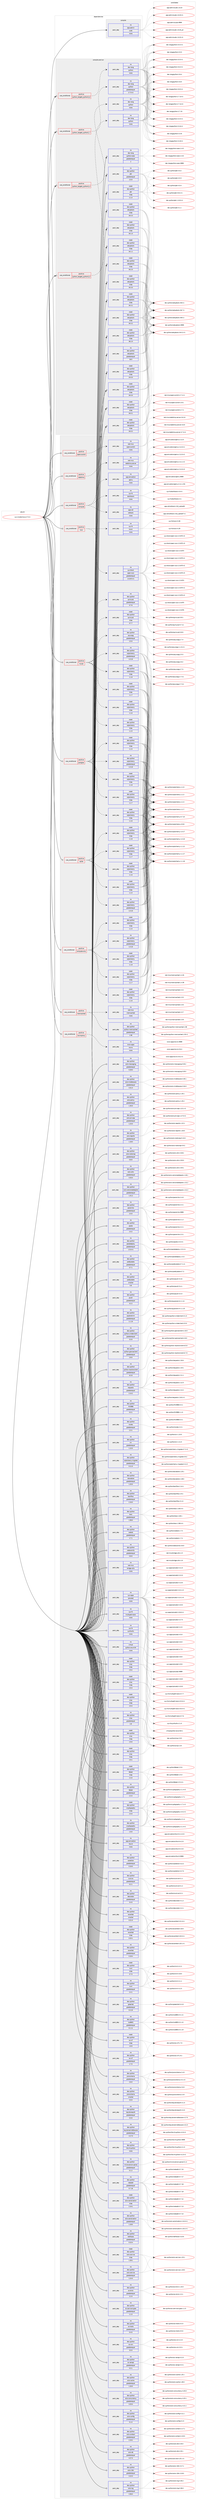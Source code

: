 digraph prolog {

# *************
# Graph options
# *************

newrank=true;
concentrate=true;
compound=true;
graph [rankdir=LR,fontname=Helvetica,fontsize=10,ranksep=1.5];#, ranksep=2.5, nodesep=0.2];
edge  [arrowhead=vee];
node  [fontname=Helvetica,fontsize=10];

# **********
# The ebuild
# **********

subgraph cluster_leftcol {
color=gray;
rank=same;
label=<<i>ebuild</i>>;
id [label="sys-cluster/nova-17.0.4", color=red, width=4, href="../sys-cluster/nova-17.0.4.svg"];
}

# ****************
# The dependencies
# ****************

subgraph cluster_midcol {
color=gray;
label=<<i>dependencies</i>>;
subgraph cluster_compile {
fillcolor="#eeeeee";
style=filled;
label=<<i>compile</i>>;
subgraph pack4688 {
dependency6065 [label=<<TABLE BORDER="0" CELLBORDER="1" CELLSPACING="0" CELLPADDING="4" WIDTH="220"><TR><TD ROWSPAN="6" CELLPADDING="30">pack_dep</TD></TR><TR><TD WIDTH="110">no</TD></TR><TR><TD>app-admin</TD></TR><TR><TD>sudo</TD></TR><TR><TD>none</TD></TR><TR><TD></TD></TR></TABLE>>, shape=none, color=blue];
}
id:e -> dependency6065:w [weight=20,style="solid",arrowhead="vee"];
}
subgraph cluster_compileandrun {
fillcolor="#eeeeee";
style=filled;
label=<<i>compile and run</i>>;
subgraph cond1304 {
dependency6066 [label=<<TABLE BORDER="0" CELLBORDER="1" CELLSPACING="0" CELLPADDING="4"><TR><TD ROWSPAN="3" CELLPADDING="10">use_conditional</TD></TR><TR><TD>positive</TD></TR><TR><TD>python_targets_python2_7</TD></TR></TABLE>>, shape=none, color=red];
subgraph pack4689 {
dependency6067 [label=<<TABLE BORDER="0" CELLBORDER="1" CELLSPACING="0" CELLPADDING="4" WIDTH="220"><TR><TD ROWSPAN="6" CELLPADDING="30">pack_dep</TD></TR><TR><TD WIDTH="110">no</TD></TR><TR><TD>dev-lang</TD></TR><TR><TD>python</TD></TR><TR><TD>greaterequal</TD></TR><TR><TD>2.7.5-r2</TD></TR></TABLE>>, shape=none, color=blue];
}
dependency6066:e -> dependency6067:w [weight=20,style="dashed",arrowhead="vee"];
}
id:e -> dependency6066:w [weight=20,style="solid",arrowhead="odotvee"];
subgraph cond1305 {
dependency6068 [label=<<TABLE BORDER="0" CELLBORDER="1" CELLSPACING="0" CELLPADDING="4"><TR><TD ROWSPAN="3" CELLPADDING="10">use_conditional</TD></TR><TR><TD>positive</TD></TR><TR><TD>python_targets_python3_4</TD></TR></TABLE>>, shape=none, color=red];
subgraph pack4690 {
dependency6069 [label=<<TABLE BORDER="0" CELLBORDER="1" CELLSPACING="0" CELLPADDING="4" WIDTH="220"><TR><TD ROWSPAN="6" CELLPADDING="30">pack_dep</TD></TR><TR><TD WIDTH="110">no</TD></TR><TR><TD>dev-lang</TD></TR><TR><TD>python</TD></TR><TR><TD>none</TD></TR><TR><TD></TD></TR></TABLE>>, shape=none, color=blue];
}
dependency6068:e -> dependency6069:w [weight=20,style="dashed",arrowhead="vee"];
}
id:e -> dependency6068:w [weight=20,style="solid",arrowhead="odotvee"];
subgraph cond1306 {
dependency6070 [label=<<TABLE BORDER="0" CELLBORDER="1" CELLSPACING="0" CELLPADDING="4"><TR><TD ROWSPAN="3" CELLPADDING="10">use_conditional</TD></TR><TR><TD>positive</TD></TR><TR><TD>python_targets_python3_5</TD></TR></TABLE>>, shape=none, color=red];
subgraph pack4691 {
dependency6071 [label=<<TABLE BORDER="0" CELLBORDER="1" CELLSPACING="0" CELLPADDING="4" WIDTH="220"><TR><TD ROWSPAN="6" CELLPADDING="30">pack_dep</TD></TR><TR><TD WIDTH="110">no</TD></TR><TR><TD>dev-lang</TD></TR><TR><TD>python</TD></TR><TR><TD>none</TD></TR><TR><TD></TD></TR></TABLE>>, shape=none, color=blue];
}
dependency6070:e -> dependency6071:w [weight=20,style="dashed",arrowhead="vee"];
}
id:e -> dependency6070:w [weight=20,style="solid",arrowhead="odotvee"];
subgraph cond1307 {
dependency6072 [label=<<TABLE BORDER="0" CELLBORDER="1" CELLSPACING="0" CELLPADDING="4"><TR><TD ROWSPAN="3" CELLPADDING="10">use_conditional</TD></TR><TR><TD>positive</TD></TR><TR><TD>python_targets_python3_6</TD></TR></TABLE>>, shape=none, color=red];
subgraph pack4692 {
dependency6073 [label=<<TABLE BORDER="0" CELLBORDER="1" CELLSPACING="0" CELLPADDING="4" WIDTH="220"><TR><TD ROWSPAN="6" CELLPADDING="30">pack_dep</TD></TR><TR><TD WIDTH="110">no</TD></TR><TR><TD>dev-lang</TD></TR><TR><TD>python</TD></TR><TR><TD>none</TD></TR><TR><TD></TD></TR></TABLE>>, shape=none, color=blue];
}
dependency6072:e -> dependency6073:w [weight=20,style="dashed",arrowhead="vee"];
}
id:e -> dependency6072:w [weight=20,style="solid",arrowhead="odotvee"];
subgraph pack4693 {
dependency6074 [label=<<TABLE BORDER="0" CELLBORDER="1" CELLSPACING="0" CELLPADDING="4" WIDTH="220"><TR><TD ROWSPAN="6" CELLPADDING="30">pack_dep</TD></TR><TR><TD WIDTH="110">no</TD></TR><TR><TD>dev-lang</TD></TR><TR><TD>python-exec</TD></TR><TR><TD>greaterequal</TD></TR><TR><TD>2</TD></TR></TABLE>>, shape=none, color=blue];
}
id:e -> dependency6074:w [weight=20,style="solid",arrowhead="odotvee"];
subgraph pack4694 {
dependency6075 [label=<<TABLE BORDER="0" CELLBORDER="1" CELLSPACING="0" CELLPADDING="4" WIDTH="220"><TR><TD ROWSPAN="6" CELLPADDING="30">pack_dep</TD></TR><TR><TD WIDTH="110">no</TD></TR><TR><TD>dev-python</TD></TR><TR><TD>pbr</TD></TR><TR><TD>greaterequal</TD></TR><TR><TD>2.0.0</TD></TR></TABLE>>, shape=none, color=blue];
}
id:e -> dependency6075:w [weight=20,style="solid",arrowhead="odotvee"];
subgraph pack4695 {
dependency6076 [label=<<TABLE BORDER="0" CELLBORDER="1" CELLSPACING="0" CELLPADDING="4" WIDTH="220"><TR><TD ROWSPAN="6" CELLPADDING="30">pack_dep</TD></TR><TR><TD WIDTH="110">no</TD></TR><TR><TD>dev-python</TD></TR><TR><TD>setuptools</TD></TR><TR><TD>greaterequal</TD></TR><TR><TD>16.0</TD></TR></TABLE>>, shape=none, color=blue];
}
id:e -> dependency6076:w [weight=20,style="solid",arrowhead="odotvee"];
subgraph pack4696 {
dependency6077 [label=<<TABLE BORDER="0" CELLBORDER="1" CELLSPACING="0" CELLPADDING="4" WIDTH="220"><TR><TD ROWSPAN="6" CELLPADDING="30">pack_dep</TD></TR><TR><TD WIDTH="110">weak</TD></TR><TR><TD>dev-python</TD></TR><TR><TD>pbr</TD></TR><TR><TD>tilde</TD></TR><TR><TD>2.1.0</TD></TR></TABLE>>, shape=none, color=blue];
}
id:e -> dependency6077:w [weight=20,style="solid",arrowhead="odotvee"];
subgraph pack4697 {
dependency6078 [label=<<TABLE BORDER="0" CELLBORDER="1" CELLSPACING="0" CELLPADDING="4" WIDTH="220"><TR><TD ROWSPAN="6" CELLPADDING="30">pack_dep</TD></TR><TR><TD WIDTH="110">weak</TD></TR><TR><TD>dev-python</TD></TR><TR><TD>setuptools</TD></TR><TR><TD>tilde</TD></TR><TR><TD>24.0.0</TD></TR></TABLE>>, shape=none, color=blue];
}
id:e -> dependency6078:w [weight=20,style="solid",arrowhead="odotvee"];
subgraph pack4698 {
dependency6079 [label=<<TABLE BORDER="0" CELLBORDER="1" CELLSPACING="0" CELLPADDING="4" WIDTH="220"><TR><TD ROWSPAN="6" CELLPADDING="30">pack_dep</TD></TR><TR><TD WIDTH="110">weak</TD></TR><TR><TD>dev-python</TD></TR><TR><TD>setuptools</TD></TR><TR><TD>tilde</TD></TR><TR><TD>34.0.0</TD></TR></TABLE>>, shape=none, color=blue];
}
id:e -> dependency6079:w [weight=20,style="solid",arrowhead="odotvee"];
subgraph pack4699 {
dependency6080 [label=<<TABLE BORDER="0" CELLBORDER="1" CELLSPACING="0" CELLPADDING="4" WIDTH="220"><TR><TD ROWSPAN="6" CELLPADDING="30">pack_dep</TD></TR><TR><TD WIDTH="110">weak</TD></TR><TR><TD>dev-python</TD></TR><TR><TD>setuptools</TD></TR><TR><TD>tilde</TD></TR><TR><TD>34.0.1</TD></TR></TABLE>>, shape=none, color=blue];
}
id:e -> dependency6080:w [weight=20,style="solid",arrowhead="odotvee"];
subgraph pack4700 {
dependency6081 [label=<<TABLE BORDER="0" CELLBORDER="1" CELLSPACING="0" CELLPADDING="4" WIDTH="220"><TR><TD ROWSPAN="6" CELLPADDING="30">pack_dep</TD></TR><TR><TD WIDTH="110">weak</TD></TR><TR><TD>dev-python</TD></TR><TR><TD>setuptools</TD></TR><TR><TD>tilde</TD></TR><TR><TD>34.0.2</TD></TR></TABLE>>, shape=none, color=blue];
}
id:e -> dependency6081:w [weight=20,style="solid",arrowhead="odotvee"];
subgraph pack4701 {
dependency6082 [label=<<TABLE BORDER="0" CELLBORDER="1" CELLSPACING="0" CELLPADDING="4" WIDTH="220"><TR><TD ROWSPAN="6" CELLPADDING="30">pack_dep</TD></TR><TR><TD WIDTH="110">weak</TD></TR><TR><TD>dev-python</TD></TR><TR><TD>setuptools</TD></TR><TR><TD>tilde</TD></TR><TR><TD>34.0.3</TD></TR></TABLE>>, shape=none, color=blue];
}
id:e -> dependency6082:w [weight=20,style="solid",arrowhead="odotvee"];
subgraph pack4702 {
dependency6083 [label=<<TABLE BORDER="0" CELLBORDER="1" CELLSPACING="0" CELLPADDING="4" WIDTH="220"><TR><TD ROWSPAN="6" CELLPADDING="30">pack_dep</TD></TR><TR><TD WIDTH="110">weak</TD></TR><TR><TD>dev-python</TD></TR><TR><TD>setuptools</TD></TR><TR><TD>tilde</TD></TR><TR><TD>34.1.0</TD></TR></TABLE>>, shape=none, color=blue];
}
id:e -> dependency6083:w [weight=20,style="solid",arrowhead="odotvee"];
subgraph pack4703 {
dependency6084 [label=<<TABLE BORDER="0" CELLBORDER="1" CELLSPACING="0" CELLPADDING="4" WIDTH="220"><TR><TD ROWSPAN="6" CELLPADDING="30">pack_dep</TD></TR><TR><TD WIDTH="110">weak</TD></TR><TR><TD>dev-python</TD></TR><TR><TD>setuptools</TD></TR><TR><TD>tilde</TD></TR><TR><TD>34.1.1</TD></TR></TABLE>>, shape=none, color=blue];
}
id:e -> dependency6084:w [weight=20,style="solid",arrowhead="odotvee"];
subgraph pack4704 {
dependency6085 [label=<<TABLE BORDER="0" CELLBORDER="1" CELLSPACING="0" CELLPADDING="4" WIDTH="220"><TR><TD ROWSPAN="6" CELLPADDING="30">pack_dep</TD></TR><TR><TD WIDTH="110">weak</TD></TR><TR><TD>dev-python</TD></TR><TR><TD>setuptools</TD></TR><TR><TD>tilde</TD></TR><TR><TD>34.2.0</TD></TR></TABLE>>, shape=none, color=blue];
}
id:e -> dependency6085:w [weight=20,style="solid",arrowhead="odotvee"];
subgraph pack4705 {
dependency6086 [label=<<TABLE BORDER="0" CELLBORDER="1" CELLSPACING="0" CELLPADDING="4" WIDTH="220"><TR><TD ROWSPAN="6" CELLPADDING="30">pack_dep</TD></TR><TR><TD WIDTH="110">weak</TD></TR><TR><TD>dev-python</TD></TR><TR><TD>setuptools</TD></TR><TR><TD>tilde</TD></TR><TR><TD>34.3.0</TD></TR></TABLE>>, shape=none, color=blue];
}
id:e -> dependency6086:w [weight=20,style="solid",arrowhead="odotvee"];
subgraph pack4706 {
dependency6087 [label=<<TABLE BORDER="0" CELLBORDER="1" CELLSPACING="0" CELLPADDING="4" WIDTH="220"><TR><TD ROWSPAN="6" CELLPADDING="30">pack_dep</TD></TR><TR><TD WIDTH="110">weak</TD></TR><TR><TD>dev-python</TD></TR><TR><TD>setuptools</TD></TR><TR><TD>tilde</TD></TR><TR><TD>34.3.1</TD></TR></TABLE>>, shape=none, color=blue];
}
id:e -> dependency6087:w [weight=20,style="solid",arrowhead="odotvee"];
subgraph pack4707 {
dependency6088 [label=<<TABLE BORDER="0" CELLBORDER="1" CELLSPACING="0" CELLPADDING="4" WIDTH="220"><TR><TD ROWSPAN="6" CELLPADDING="30">pack_dep</TD></TR><TR><TD WIDTH="110">weak</TD></TR><TR><TD>dev-python</TD></TR><TR><TD>setuptools</TD></TR><TR><TD>tilde</TD></TR><TR><TD>34.3.2</TD></TR></TABLE>>, shape=none, color=blue];
}
id:e -> dependency6088:w [weight=20,style="solid",arrowhead="odotvee"];
subgraph pack4708 {
dependency6089 [label=<<TABLE BORDER="0" CELLBORDER="1" CELLSPACING="0" CELLPADDING="4" WIDTH="220"><TR><TD ROWSPAN="6" CELLPADDING="30">pack_dep</TD></TR><TR><TD WIDTH="110">weak</TD></TR><TR><TD>dev-python</TD></TR><TR><TD>setuptools</TD></TR><TR><TD>tilde</TD></TR><TR><TD>36.2.0</TD></TR></TABLE>>, shape=none, color=blue];
}
id:e -> dependency6089:w [weight=20,style="solid",arrowhead="odotvee"];
}
subgraph cluster_run {
fillcolor="#eeeeee";
style=filled;
label=<<i>run</i>>;
subgraph cond1308 {
dependency6090 [label=<<TABLE BORDER="0" CELLBORDER="1" CELLSPACING="0" CELLPADDING="4"><TR><TD ROWSPAN="3" CELLPADDING="10">use_conditional</TD></TR><TR><TD>positive</TD></TR><TR><TD>compute</TD></TR></TABLE>>, shape=none, color=red];
subgraph pack4709 {
dependency6091 [label=<<TABLE BORDER="0" CELLBORDER="1" CELLSPACING="0" CELLPADDING="4" WIDTH="220"><TR><TD ROWSPAN="6" CELLPADDING="30">pack_dep</TD></TR><TR><TD WIDTH="110">no</TD></TR><TR><TD>app-cdr</TD></TR><TR><TD>cdrtools</TD></TR><TR><TD>none</TD></TR><TR><TD></TD></TR></TABLE>>, shape=none, color=blue];
}
dependency6090:e -> dependency6091:w [weight=20,style="dashed",arrowhead="vee"];
subgraph pack4710 {
dependency6092 [label=<<TABLE BORDER="0" CELLBORDER="1" CELLSPACING="0" CELLPADDING="4" WIDTH="220"><TR><TD ROWSPAN="6" CELLPADDING="30">pack_dep</TD></TR><TR><TD WIDTH="110">no</TD></TR><TR><TD>sys-fs</TD></TR><TR><TD>dosfstools</TD></TR><TR><TD>none</TD></TR><TR><TD></TD></TR></TABLE>>, shape=none, color=blue];
}
dependency6090:e -> dependency6092:w [weight=20,style="dashed",arrowhead="vee"];
subgraph pack4711 {
dependency6093 [label=<<TABLE BORDER="0" CELLBORDER="1" CELLSPACING="0" CELLPADDING="4" WIDTH="220"><TR><TD ROWSPAN="6" CELLPADDING="30">pack_dep</TD></TR><TR><TD WIDTH="110">no</TD></TR><TR><TD>app-emulation</TD></TR><TR><TD>qemu</TD></TR><TR><TD>none</TD></TR><TR><TD></TD></TR></TABLE>>, shape=none, color=blue];
}
dependency6090:e -> dependency6093:w [weight=20,style="dashed",arrowhead="vee"];
}
id:e -> dependency6090:w [weight=20,style="solid",arrowhead="odot"];
subgraph cond1309 {
dependency6094 [label=<<TABLE BORDER="0" CELLBORDER="1" CELLSPACING="0" CELLPADDING="4"><TR><TD ROWSPAN="3" CELLPADDING="10">use_conditional</TD></TR><TR><TD>positive</TD></TR><TR><TD>compute-only</TD></TR></TABLE>>, shape=none, color=red];
subgraph pack4712 {
dependency6095 [label=<<TABLE BORDER="0" CELLBORDER="1" CELLSPACING="0" CELLPADDING="4" WIDTH="220"><TR><TD ROWSPAN="6" CELLPADDING="30">pack_dep</TD></TR><TR><TD WIDTH="110">no</TD></TR><TR><TD>dev-python</TD></TR><TR><TD>sqlalchemy</TD></TR><TR><TD>greaterequal</TD></TR><TR><TD>1.0.10</TD></TR></TABLE>>, shape=none, color=blue];
}
dependency6094:e -> dependency6095:w [weight=20,style="dashed",arrowhead="vee"];
subgraph pack4713 {
dependency6096 [label=<<TABLE BORDER="0" CELLBORDER="1" CELLSPACING="0" CELLPADDING="4" WIDTH="220"><TR><TD ROWSPAN="6" CELLPADDING="30">pack_dep</TD></TR><TR><TD WIDTH="110">weak</TD></TR><TR><TD>dev-python</TD></TR><TR><TD>sqlalchemy</TD></TR><TR><TD>tilde</TD></TR><TR><TD>1.1.5</TD></TR></TABLE>>, shape=none, color=blue];
}
dependency6094:e -> dependency6096:w [weight=20,style="dashed",arrowhead="vee"];
subgraph pack4714 {
dependency6097 [label=<<TABLE BORDER="0" CELLBORDER="1" CELLSPACING="0" CELLPADDING="4" WIDTH="220"><TR><TD ROWSPAN="6" CELLPADDING="30">pack_dep</TD></TR><TR><TD WIDTH="110">weak</TD></TR><TR><TD>dev-python</TD></TR><TR><TD>sqlalchemy</TD></TR><TR><TD>tilde</TD></TR><TR><TD>1.1.6</TD></TR></TABLE>>, shape=none, color=blue];
}
dependency6094:e -> dependency6097:w [weight=20,style="dashed",arrowhead="vee"];
subgraph pack4715 {
dependency6098 [label=<<TABLE BORDER="0" CELLBORDER="1" CELLSPACING="0" CELLPADDING="4" WIDTH="220"><TR><TD ROWSPAN="6" CELLPADDING="30">pack_dep</TD></TR><TR><TD WIDTH="110">weak</TD></TR><TR><TD>dev-python</TD></TR><TR><TD>sqlalchemy</TD></TR><TR><TD>tilde</TD></TR><TR><TD>1.1.7</TD></TR></TABLE>>, shape=none, color=blue];
}
dependency6094:e -> dependency6098:w [weight=20,style="dashed",arrowhead="vee"];
subgraph pack4716 {
dependency6099 [label=<<TABLE BORDER="0" CELLBORDER="1" CELLSPACING="0" CELLPADDING="4" WIDTH="220"><TR><TD ROWSPAN="6" CELLPADDING="30">pack_dep</TD></TR><TR><TD WIDTH="110">weak</TD></TR><TR><TD>dev-python</TD></TR><TR><TD>sqlalchemy</TD></TR><TR><TD>tilde</TD></TR><TR><TD>1.1.8</TD></TR></TABLE>>, shape=none, color=blue];
}
dependency6094:e -> dependency6099:w [weight=20,style="dashed",arrowhead="vee"];
}
id:e -> dependency6094:w [weight=20,style="solid",arrowhead="odot"];
subgraph cond1310 {
dependency6100 [label=<<TABLE BORDER="0" CELLBORDER="1" CELLSPACING="0" CELLPADDING="4"><TR><TD ROWSPAN="3" CELLPADDING="10">use_conditional</TD></TR><TR><TD>positive</TD></TR><TR><TD>iscsi</TD></TR></TABLE>>, shape=none, color=red];
subgraph pack4717 {
dependency6101 [label=<<TABLE BORDER="0" CELLBORDER="1" CELLSPACING="0" CELLPADDING="4" WIDTH="220"><TR><TD ROWSPAN="6" CELLPADDING="30">pack_dep</TD></TR><TR><TD WIDTH="110">no</TD></TR><TR><TD>sys-fs</TD></TR><TR><TD>lsscsi</TD></TR><TR><TD>none</TD></TR><TR><TD></TD></TR></TABLE>>, shape=none, color=blue];
}
dependency6100:e -> dependency6101:w [weight=20,style="dashed",arrowhead="vee"];
subgraph pack4718 {
dependency6102 [label=<<TABLE BORDER="0" CELLBORDER="1" CELLSPACING="0" CELLPADDING="4" WIDTH="220"><TR><TD ROWSPAN="6" CELLPADDING="30">pack_dep</TD></TR><TR><TD WIDTH="110">no</TD></TR><TR><TD>sys-block</TD></TR><TR><TD>open-iscsi</TD></TR><TR><TD>greaterequal</TD></TR><TR><TD>2.0.873-r1</TD></TR></TABLE>>, shape=none, color=blue];
}
dependency6100:e -> dependency6102:w [weight=20,style="dashed",arrowhead="vee"];
}
id:e -> dependency6100:w [weight=20,style="solid",arrowhead="odot"];
subgraph cond1311 {
dependency6103 [label=<<TABLE BORDER="0" CELLBORDER="1" CELLSPACING="0" CELLPADDING="4"><TR><TD ROWSPAN="3" CELLPADDING="10">use_conditional</TD></TR><TR><TD>positive</TD></TR><TR><TD>memcached</TD></TR></TABLE>>, shape=none, color=red];
subgraph pack4719 {
dependency6104 [label=<<TABLE BORDER="0" CELLBORDER="1" CELLSPACING="0" CELLPADDING="4" WIDTH="220"><TR><TD ROWSPAN="6" CELLPADDING="30">pack_dep</TD></TR><TR><TD WIDTH="110">no</TD></TR><TR><TD>net-misc</TD></TR><TR><TD>memcached</TD></TR><TR><TD>none</TD></TR><TR><TD></TD></TR></TABLE>>, shape=none, color=blue];
}
dependency6103:e -> dependency6104:w [weight=20,style="dashed",arrowhead="vee"];
subgraph pack4720 {
dependency6105 [label=<<TABLE BORDER="0" CELLBORDER="1" CELLSPACING="0" CELLPADDING="4" WIDTH="220"><TR><TD ROWSPAN="6" CELLPADDING="30">pack_dep</TD></TR><TR><TD WIDTH="110">no</TD></TR><TR><TD>dev-python</TD></TR><TR><TD>python-memcached</TD></TR><TR><TD>greaterequal</TD></TR><TR><TD>1.58</TD></TR></TABLE>>, shape=none, color=blue];
}
dependency6103:e -> dependency6105:w [weight=20,style="dashed",arrowhead="vee"];
}
id:e -> dependency6103:w [weight=20,style="solid",arrowhead="odot"];
subgraph cond1312 {
dependency6106 [label=<<TABLE BORDER="0" CELLBORDER="1" CELLSPACING="0" CELLPADDING="4"><TR><TD ROWSPAN="3" CELLPADDING="10">use_conditional</TD></TR><TR><TD>positive</TD></TR><TR><TD>mysql</TD></TR></TABLE>>, shape=none, color=red];
subgraph pack4721 {
dependency6107 [label=<<TABLE BORDER="0" CELLBORDER="1" CELLSPACING="0" CELLPADDING="4" WIDTH="220"><TR><TD ROWSPAN="6" CELLPADDING="30">pack_dep</TD></TR><TR><TD WIDTH="110">no</TD></TR><TR><TD>dev-python</TD></TR><TR><TD>pymysql</TD></TR><TR><TD>greaterequal</TD></TR><TR><TD>0.7.6</TD></TR></TABLE>>, shape=none, color=blue];
}
dependency6106:e -> dependency6107:w [weight=20,style="dashed",arrowhead="vee"];
subgraph pack4722 {
dependency6108 [label=<<TABLE BORDER="0" CELLBORDER="1" CELLSPACING="0" CELLPADDING="4" WIDTH="220"><TR><TD ROWSPAN="6" CELLPADDING="30">pack_dep</TD></TR><TR><TD WIDTH="110">weak</TD></TR><TR><TD>dev-python</TD></TR><TR><TD>pymysql</TD></TR><TR><TD>tilde</TD></TR><TR><TD>0.7.7</TD></TR></TABLE>>, shape=none, color=blue];
}
dependency6106:e -> dependency6108:w [weight=20,style="dashed",arrowhead="vee"];
subgraph pack4723 {
dependency6109 [label=<<TABLE BORDER="0" CELLBORDER="1" CELLSPACING="0" CELLPADDING="4" WIDTH="220"><TR><TD ROWSPAN="6" CELLPADDING="30">pack_dep</TD></TR><TR><TD WIDTH="110">no</TD></TR><TR><TD>dev-python</TD></TR><TR><TD>sqlalchemy</TD></TR><TR><TD>greaterequal</TD></TR><TR><TD>1.0.10</TD></TR></TABLE>>, shape=none, color=blue];
}
dependency6106:e -> dependency6109:w [weight=20,style="dashed",arrowhead="vee"];
subgraph pack4724 {
dependency6110 [label=<<TABLE BORDER="0" CELLBORDER="1" CELLSPACING="0" CELLPADDING="4" WIDTH="220"><TR><TD ROWSPAN="6" CELLPADDING="30">pack_dep</TD></TR><TR><TD WIDTH="110">weak</TD></TR><TR><TD>dev-python</TD></TR><TR><TD>sqlalchemy</TD></TR><TR><TD>tilde</TD></TR><TR><TD>1.1.5</TD></TR></TABLE>>, shape=none, color=blue];
}
dependency6106:e -> dependency6110:w [weight=20,style="dashed",arrowhead="vee"];
subgraph pack4725 {
dependency6111 [label=<<TABLE BORDER="0" CELLBORDER="1" CELLSPACING="0" CELLPADDING="4" WIDTH="220"><TR><TD ROWSPAN="6" CELLPADDING="30">pack_dep</TD></TR><TR><TD WIDTH="110">weak</TD></TR><TR><TD>dev-python</TD></TR><TR><TD>sqlalchemy</TD></TR><TR><TD>tilde</TD></TR><TR><TD>1.1.6</TD></TR></TABLE>>, shape=none, color=blue];
}
dependency6106:e -> dependency6111:w [weight=20,style="dashed",arrowhead="vee"];
subgraph pack4726 {
dependency6112 [label=<<TABLE BORDER="0" CELLBORDER="1" CELLSPACING="0" CELLPADDING="4" WIDTH="220"><TR><TD ROWSPAN="6" CELLPADDING="30">pack_dep</TD></TR><TR><TD WIDTH="110">weak</TD></TR><TR><TD>dev-python</TD></TR><TR><TD>sqlalchemy</TD></TR><TR><TD>tilde</TD></TR><TR><TD>1.1.7</TD></TR></TABLE>>, shape=none, color=blue];
}
dependency6106:e -> dependency6112:w [weight=20,style="dashed",arrowhead="vee"];
subgraph pack4727 {
dependency6113 [label=<<TABLE BORDER="0" CELLBORDER="1" CELLSPACING="0" CELLPADDING="4" WIDTH="220"><TR><TD ROWSPAN="6" CELLPADDING="30">pack_dep</TD></TR><TR><TD WIDTH="110">weak</TD></TR><TR><TD>dev-python</TD></TR><TR><TD>sqlalchemy</TD></TR><TR><TD>tilde</TD></TR><TR><TD>1.1.8</TD></TR></TABLE>>, shape=none, color=blue];
}
dependency6106:e -> dependency6113:w [weight=20,style="dashed",arrowhead="vee"];
}
id:e -> dependency6106:w [weight=20,style="solid",arrowhead="odot"];
subgraph cond1313 {
dependency6114 [label=<<TABLE BORDER="0" CELLBORDER="1" CELLSPACING="0" CELLPADDING="4"><TR><TD ROWSPAN="3" CELLPADDING="10">use_conditional</TD></TR><TR><TD>positive</TD></TR><TR><TD>novncproxy</TD></TR></TABLE>>, shape=none, color=red];
subgraph pack4728 {
dependency6115 [label=<<TABLE BORDER="0" CELLBORDER="1" CELLSPACING="0" CELLPADDING="4" WIDTH="220"><TR><TD ROWSPAN="6" CELLPADDING="30">pack_dep</TD></TR><TR><TD WIDTH="110">no</TD></TR><TR><TD>www-apps</TD></TR><TR><TD>novnc</TD></TR><TR><TD>none</TD></TR><TR><TD></TD></TR></TABLE>>, shape=none, color=blue];
}
dependency6114:e -> dependency6115:w [weight=20,style="dashed",arrowhead="vee"];
}
id:e -> dependency6114:w [weight=20,style="solid",arrowhead="odot"];
subgraph cond1314 {
dependency6116 [label=<<TABLE BORDER="0" CELLBORDER="1" CELLSPACING="0" CELLPADDING="4"><TR><TD ROWSPAN="3" CELLPADDING="10">use_conditional</TD></TR><TR><TD>positive</TD></TR><TR><TD>openvswitch</TD></TR></TABLE>>, shape=none, color=red];
subgraph pack4729 {
dependency6117 [label=<<TABLE BORDER="0" CELLBORDER="1" CELLSPACING="0" CELLPADDING="4" WIDTH="220"><TR><TD ROWSPAN="6" CELLPADDING="30">pack_dep</TD></TR><TR><TD WIDTH="110">no</TD></TR><TR><TD>net-misc</TD></TR><TR><TD>openvswitch</TD></TR><TR><TD>none</TD></TR><TR><TD></TD></TR></TABLE>>, shape=none, color=blue];
}
dependency6116:e -> dependency6117:w [weight=20,style="dashed",arrowhead="vee"];
}
id:e -> dependency6116:w [weight=20,style="solid",arrowhead="odot"];
subgraph cond1315 {
dependency6118 [label=<<TABLE BORDER="0" CELLBORDER="1" CELLSPACING="0" CELLPADDING="4"><TR><TD ROWSPAN="3" CELLPADDING="10">use_conditional</TD></TR><TR><TD>positive</TD></TR><TR><TD>postgres</TD></TR></TABLE>>, shape=none, color=red];
subgraph pack4730 {
dependency6119 [label=<<TABLE BORDER="0" CELLBORDER="1" CELLSPACING="0" CELLPADDING="4" WIDTH="220"><TR><TD ROWSPAN="6" CELLPADDING="30">pack_dep</TD></TR><TR><TD WIDTH="110">no</TD></TR><TR><TD>dev-python</TD></TR><TR><TD>psycopg</TD></TR><TR><TD>greaterequal</TD></TR><TR><TD>2.5.0</TD></TR></TABLE>>, shape=none, color=blue];
}
dependency6118:e -> dependency6119:w [weight=20,style="dashed",arrowhead="vee"];
subgraph pack4731 {
dependency6120 [label=<<TABLE BORDER="0" CELLBORDER="1" CELLSPACING="0" CELLPADDING="4" WIDTH="220"><TR><TD ROWSPAN="6" CELLPADDING="30">pack_dep</TD></TR><TR><TD WIDTH="110">no</TD></TR><TR><TD>dev-python</TD></TR><TR><TD>sqlalchemy</TD></TR><TR><TD>greaterequal</TD></TR><TR><TD>1.0.10</TD></TR></TABLE>>, shape=none, color=blue];
}
dependency6118:e -> dependency6120:w [weight=20,style="dashed",arrowhead="vee"];
subgraph pack4732 {
dependency6121 [label=<<TABLE BORDER="0" CELLBORDER="1" CELLSPACING="0" CELLPADDING="4" WIDTH="220"><TR><TD ROWSPAN="6" CELLPADDING="30">pack_dep</TD></TR><TR><TD WIDTH="110">weak</TD></TR><TR><TD>dev-python</TD></TR><TR><TD>sqlalchemy</TD></TR><TR><TD>tilde</TD></TR><TR><TD>1.1.5</TD></TR></TABLE>>, shape=none, color=blue];
}
dependency6118:e -> dependency6121:w [weight=20,style="dashed",arrowhead="vee"];
subgraph pack4733 {
dependency6122 [label=<<TABLE BORDER="0" CELLBORDER="1" CELLSPACING="0" CELLPADDING="4" WIDTH="220"><TR><TD ROWSPAN="6" CELLPADDING="30">pack_dep</TD></TR><TR><TD WIDTH="110">weak</TD></TR><TR><TD>dev-python</TD></TR><TR><TD>sqlalchemy</TD></TR><TR><TD>tilde</TD></TR><TR><TD>1.1.6</TD></TR></TABLE>>, shape=none, color=blue];
}
dependency6118:e -> dependency6122:w [weight=20,style="dashed",arrowhead="vee"];
subgraph pack4734 {
dependency6123 [label=<<TABLE BORDER="0" CELLBORDER="1" CELLSPACING="0" CELLPADDING="4" WIDTH="220"><TR><TD ROWSPAN="6" CELLPADDING="30">pack_dep</TD></TR><TR><TD WIDTH="110">weak</TD></TR><TR><TD>dev-python</TD></TR><TR><TD>sqlalchemy</TD></TR><TR><TD>tilde</TD></TR><TR><TD>1.1.7</TD></TR></TABLE>>, shape=none, color=blue];
}
dependency6118:e -> dependency6123:w [weight=20,style="dashed",arrowhead="vee"];
subgraph pack4735 {
dependency6124 [label=<<TABLE BORDER="0" CELLBORDER="1" CELLSPACING="0" CELLPADDING="4" WIDTH="220"><TR><TD ROWSPAN="6" CELLPADDING="30">pack_dep</TD></TR><TR><TD WIDTH="110">weak</TD></TR><TR><TD>dev-python</TD></TR><TR><TD>sqlalchemy</TD></TR><TR><TD>tilde</TD></TR><TR><TD>1.1.8</TD></TR></TABLE>>, shape=none, color=blue];
}
dependency6118:e -> dependency6124:w [weight=20,style="dashed",arrowhead="vee"];
}
id:e -> dependency6118:w [weight=20,style="solid",arrowhead="odot"];
subgraph cond1316 {
dependency6125 [label=<<TABLE BORDER="0" CELLBORDER="1" CELLSPACING="0" CELLPADDING="4"><TR><TD ROWSPAN="3" CELLPADDING="10">use_conditional</TD></TR><TR><TD>positive</TD></TR><TR><TD>rabbitmq</TD></TR></TABLE>>, shape=none, color=red];
subgraph pack4736 {
dependency6126 [label=<<TABLE BORDER="0" CELLBORDER="1" CELLSPACING="0" CELLPADDING="4" WIDTH="220"><TR><TD ROWSPAN="6" CELLPADDING="30">pack_dep</TD></TR><TR><TD WIDTH="110">no</TD></TR><TR><TD>net-misc</TD></TR><TR><TD>rabbitmq-server</TD></TR><TR><TD>none</TD></TR><TR><TD></TD></TR></TABLE>>, shape=none, color=blue];
}
dependency6125:e -> dependency6126:w [weight=20,style="dashed",arrowhead="vee"];
}
id:e -> dependency6125:w [weight=20,style="solid",arrowhead="odot"];
subgraph cond1317 {
dependency6127 [label=<<TABLE BORDER="0" CELLBORDER="1" CELLSPACING="0" CELLPADDING="4"><TR><TD ROWSPAN="3" CELLPADDING="10">use_conditional</TD></TR><TR><TD>positive</TD></TR><TR><TD>sqlite</TD></TR></TABLE>>, shape=none, color=red];
subgraph pack4737 {
dependency6128 [label=<<TABLE BORDER="0" CELLBORDER="1" CELLSPACING="0" CELLPADDING="4" WIDTH="220"><TR><TD ROWSPAN="6" CELLPADDING="30">pack_dep</TD></TR><TR><TD WIDTH="110">no</TD></TR><TR><TD>dev-python</TD></TR><TR><TD>sqlalchemy</TD></TR><TR><TD>greaterequal</TD></TR><TR><TD>1.0.10</TD></TR></TABLE>>, shape=none, color=blue];
}
dependency6127:e -> dependency6128:w [weight=20,style="dashed",arrowhead="vee"];
subgraph pack4738 {
dependency6129 [label=<<TABLE BORDER="0" CELLBORDER="1" CELLSPACING="0" CELLPADDING="4" WIDTH="220"><TR><TD ROWSPAN="6" CELLPADDING="30">pack_dep</TD></TR><TR><TD WIDTH="110">weak</TD></TR><TR><TD>dev-python</TD></TR><TR><TD>sqlalchemy</TD></TR><TR><TD>tilde</TD></TR><TR><TD>1.1.5</TD></TR></TABLE>>, shape=none, color=blue];
}
dependency6127:e -> dependency6129:w [weight=20,style="dashed",arrowhead="vee"];
subgraph pack4739 {
dependency6130 [label=<<TABLE BORDER="0" CELLBORDER="1" CELLSPACING="0" CELLPADDING="4" WIDTH="220"><TR><TD ROWSPAN="6" CELLPADDING="30">pack_dep</TD></TR><TR><TD WIDTH="110">weak</TD></TR><TR><TD>dev-python</TD></TR><TR><TD>sqlalchemy</TD></TR><TR><TD>tilde</TD></TR><TR><TD>1.1.6</TD></TR></TABLE>>, shape=none, color=blue];
}
dependency6127:e -> dependency6130:w [weight=20,style="dashed",arrowhead="vee"];
subgraph pack4740 {
dependency6131 [label=<<TABLE BORDER="0" CELLBORDER="1" CELLSPACING="0" CELLPADDING="4" WIDTH="220"><TR><TD ROWSPAN="6" CELLPADDING="30">pack_dep</TD></TR><TR><TD WIDTH="110">weak</TD></TR><TR><TD>dev-python</TD></TR><TR><TD>sqlalchemy</TD></TR><TR><TD>tilde</TD></TR><TR><TD>1.1.7</TD></TR></TABLE>>, shape=none, color=blue];
}
dependency6127:e -> dependency6131:w [weight=20,style="dashed",arrowhead="vee"];
subgraph pack4741 {
dependency6132 [label=<<TABLE BORDER="0" CELLBORDER="1" CELLSPACING="0" CELLPADDING="4" WIDTH="220"><TR><TD ROWSPAN="6" CELLPADDING="30">pack_dep</TD></TR><TR><TD WIDTH="110">weak</TD></TR><TR><TD>dev-python</TD></TR><TR><TD>sqlalchemy</TD></TR><TR><TD>tilde</TD></TR><TR><TD>1.1.8</TD></TR></TABLE>>, shape=none, color=blue];
}
dependency6127:e -> dependency6132:w [weight=20,style="dashed",arrowhead="vee"];
}
id:e -> dependency6127:w [weight=20,style="solid",arrowhead="odot"];
subgraph pack4742 {
dependency6133 [label=<<TABLE BORDER="0" CELLBORDER="1" CELLSPACING="0" CELLPADDING="4" WIDTH="220"><TR><TD ROWSPAN="6" CELLPADDING="30">pack_dep</TD></TR><TR><TD WIDTH="110">no</TD></TR><TR><TD>app-emulation</TD></TR><TR><TD>libvirt</TD></TR><TR><TD>none</TD></TR><TR><TD></TD></TR></TABLE>>, shape=none, color=blue];
}
id:e -> dependency6133:w [weight=20,style="solid",arrowhead="odot"];
subgraph pack4743 {
dependency6134 [label=<<TABLE BORDER="0" CELLBORDER="1" CELLSPACING="0" CELLPADDING="4" WIDTH="220"><TR><TD ROWSPAN="6" CELLPADDING="30">pack_dep</TD></TR><TR><TD WIDTH="110">no</TD></TR><TR><TD>dev-python</TD></TR><TR><TD>Babel</TD></TR><TR><TD>greaterequal</TD></TR><TR><TD>2.3.4</TD></TR></TABLE>>, shape=none, color=blue];
}
id:e -> dependency6134:w [weight=20,style="solid",arrowhead="odot"];
subgraph pack4744 {
dependency6135 [label=<<TABLE BORDER="0" CELLBORDER="1" CELLSPACING="0" CELLPADDING="4" WIDTH="220"><TR><TD ROWSPAN="6" CELLPADDING="30">pack_dep</TD></TR><TR><TD WIDTH="110">no</TD></TR><TR><TD>dev-python</TD></TR><TR><TD>castellan</TD></TR><TR><TD>greaterequal</TD></TR><TR><TD>0.16.0</TD></TR></TABLE>>, shape=none, color=blue];
}
id:e -> dependency6135:w [weight=20,style="solid",arrowhead="odot"];
subgraph pack4745 {
dependency6136 [label=<<TABLE BORDER="0" CELLBORDER="1" CELLSPACING="0" CELLPADDING="4" WIDTH="220"><TR><TD ROWSPAN="6" CELLPADDING="30">pack_dep</TD></TR><TR><TD WIDTH="110">no</TD></TR><TR><TD>dev-python</TD></TR><TR><TD>cryptography</TD></TR><TR><TD>greaterequal</TD></TR><TR><TD>1.9.0</TD></TR></TABLE>>, shape=none, color=blue];
}
id:e -> dependency6136:w [weight=20,style="solid",arrowhead="odot"];
subgraph pack4746 {
dependency6137 [label=<<TABLE BORDER="0" CELLBORDER="1" CELLSPACING="0" CELLPADDING="4" WIDTH="220"><TR><TD ROWSPAN="6" CELLPADDING="30">pack_dep</TD></TR><TR><TD WIDTH="110">no</TD></TR><TR><TD>dev-python</TD></TR><TR><TD>cursive</TD></TR><TR><TD>greaterequal</TD></TR><TR><TD>0.2.1</TD></TR></TABLE>>, shape=none, color=blue];
}
id:e -> dependency6137:w [weight=20,style="solid",arrowhead="odot"];
subgraph pack4747 {
dependency6138 [label=<<TABLE BORDER="0" CELLBORDER="1" CELLSPACING="0" CELLPADDING="4" WIDTH="220"><TR><TD ROWSPAN="6" CELLPADDING="30">pack_dep</TD></TR><TR><TD WIDTH="110">no</TD></TR><TR><TD>dev-python</TD></TR><TR><TD>decorator</TD></TR><TR><TD>greaterequal</TD></TR><TR><TD>3.4.0</TD></TR></TABLE>>, shape=none, color=blue];
}
id:e -> dependency6138:w [weight=20,style="solid",arrowhead="odot"];
subgraph pack4748 {
dependency6139 [label=<<TABLE BORDER="0" CELLBORDER="1" CELLSPACING="0" CELLPADDING="4" WIDTH="220"><TR><TD ROWSPAN="6" CELLPADDING="30">pack_dep</TD></TR><TR><TD WIDTH="110">no</TD></TR><TR><TD>dev-python</TD></TR><TR><TD>eventlet</TD></TR><TR><TD>greaterequal</TD></TR><TR><TD>0.18.4</TD></TR></TABLE>>, shape=none, color=blue];
}
id:e -> dependency6139:w [weight=20,style="solid",arrowhead="odot"];
subgraph pack4749 {
dependency6140 [label=<<TABLE BORDER="0" CELLBORDER="1" CELLSPACING="0" CELLPADDING="4" WIDTH="220"><TR><TD ROWSPAN="6" CELLPADDING="30">pack_dep</TD></TR><TR><TD WIDTH="110">no</TD></TR><TR><TD>dev-python</TD></TR><TR><TD>eventlet</TD></TR><TR><TD>smaller</TD></TR><TR><TD>0.21.0</TD></TR></TABLE>>, shape=none, color=blue];
}
id:e -> dependency6140:w [weight=20,style="solid",arrowhead="odot"];
subgraph pack4750 {
dependency6141 [label=<<TABLE BORDER="0" CELLBORDER="1" CELLSPACING="0" CELLPADDING="4" WIDTH="220"><TR><TD ROWSPAN="6" CELLPADDING="30">pack_dep</TD></TR><TR><TD WIDTH="110">no</TD></TR><TR><TD>dev-python</TD></TR><TR><TD>greenlet</TD></TR><TR><TD>greaterequal</TD></TR><TR><TD>0.4.10</TD></TR></TABLE>>, shape=none, color=blue];
}
id:e -> dependency6141:w [weight=20,style="solid",arrowhead="odot"];
subgraph pack4751 {
dependency6142 [label=<<TABLE BORDER="0" CELLBORDER="1" CELLSPACING="0" CELLPADDING="4" WIDTH="220"><TR><TD ROWSPAN="6" CELLPADDING="30">pack_dep</TD></TR><TR><TD WIDTH="110">no</TD></TR><TR><TD>dev-python</TD></TR><TR><TD>iso8601</TD></TR><TR><TD>greaterequal</TD></TR><TR><TD>0.1.11</TD></TR></TABLE>>, shape=none, color=blue];
}
id:e -> dependency6142:w [weight=20,style="solid",arrowhead="odot"];
subgraph pack4752 {
dependency6143 [label=<<TABLE BORDER="0" CELLBORDER="1" CELLSPACING="0" CELLPADDING="4" WIDTH="220"><TR><TD ROWSPAN="6" CELLPADDING="30">pack_dep</TD></TR><TR><TD WIDTH="110">no</TD></TR><TR><TD>dev-python</TD></TR><TR><TD>jinja</TD></TR><TR><TD>greaterequal</TD></TR><TR><TD>2.8</TD></TR></TABLE>>, shape=none, color=blue];
}
id:e -> dependency6143:w [weight=20,style="solid",arrowhead="odot"];
subgraph pack4753 {
dependency6144 [label=<<TABLE BORDER="0" CELLBORDER="1" CELLSPACING="0" CELLPADDING="4" WIDTH="220"><TR><TD ROWSPAN="6" CELLPADDING="30">pack_dep</TD></TR><TR><TD WIDTH="110">no</TD></TR><TR><TD>dev-python</TD></TR><TR><TD>jsonschema</TD></TR><TR><TD>greaterequal</TD></TR><TR><TD>2.6.0</TD></TR></TABLE>>, shape=none, color=blue];
}
id:e -> dependency6144:w [weight=20,style="solid",arrowhead="odot"];
subgraph pack4754 {
dependency6145 [label=<<TABLE BORDER="0" CELLBORDER="1" CELLSPACING="0" CELLPADDING="4" WIDTH="220"><TR><TD ROWSPAN="6" CELLPADDING="30">pack_dep</TD></TR><TR><TD WIDTH="110">no</TD></TR><TR><TD>dev-python</TD></TR><TR><TD>jsonschema</TD></TR><TR><TD>smaller</TD></TR><TR><TD>3.0.0</TD></TR></TABLE>>, shape=none, color=blue];
}
id:e -> dependency6145:w [weight=20,style="solid",arrowhead="odot"];
subgraph pack4755 {
dependency6146 [label=<<TABLE BORDER="0" CELLBORDER="1" CELLSPACING="0" CELLPADDING="4" WIDTH="220"><TR><TD ROWSPAN="6" CELLPADDING="30">pack_dep</TD></TR><TR><TD WIDTH="110">no</TD></TR><TR><TD>dev-python</TD></TR><TR><TD>keystoneauth</TD></TR><TR><TD>greaterequal</TD></TR><TR><TD>3.3.0</TD></TR></TABLE>>, shape=none, color=blue];
}
id:e -> dependency6146:w [weight=20,style="solid",arrowhead="odot"];
subgraph pack4756 {
dependency6147 [label=<<TABLE BORDER="0" CELLBORDER="1" CELLSPACING="0" CELLPADDING="4" WIDTH="220"><TR><TD ROWSPAN="6" CELLPADDING="30">pack_dep</TD></TR><TR><TD WIDTH="110">no</TD></TR><TR><TD>dev-python</TD></TR><TR><TD>keystonemiddleware</TD></TR><TR><TD>greaterequal</TD></TR><TR><TD>4.17.0</TD></TR></TABLE>>, shape=none, color=blue];
}
id:e -> dependency6147:w [weight=20,style="solid",arrowhead="odot"];
subgraph pack4757 {
dependency6148 [label=<<TABLE BORDER="0" CELLBORDER="1" CELLSPACING="0" CELLPADDING="4" WIDTH="220"><TR><TD ROWSPAN="6" CELLPADDING="30">pack_dep</TD></TR><TR><TD WIDTH="110">no</TD></TR><TR><TD>dev-python</TD></TR><TR><TD>libvirt-python</TD></TR><TR><TD>none</TD></TR><TR><TD></TD></TR></TABLE>>, shape=none, color=blue];
}
id:e -> dependency6148:w [weight=20,style="solid",arrowhead="odot"];
subgraph pack4758 {
dependency6149 [label=<<TABLE BORDER="0" CELLBORDER="1" CELLSPACING="0" CELLPADDING="4" WIDTH="220"><TR><TD ROWSPAN="6" CELLPADDING="30">pack_dep</TD></TR><TR><TD WIDTH="110">no</TD></TR><TR><TD>dev-python</TD></TR><TR><TD>lxml</TD></TR><TR><TD>greaterequal</TD></TR><TR><TD>2.4.1</TD></TR></TABLE>>, shape=none, color=blue];
}
id:e -> dependency6149:w [weight=20,style="solid",arrowhead="odot"];
subgraph pack4759 {
dependency6150 [label=<<TABLE BORDER="0" CELLBORDER="1" CELLSPACING="0" CELLPADDING="4" WIDTH="220"><TR><TD ROWSPAN="6" CELLPADDING="30">pack_dep</TD></TR><TR><TD WIDTH="110">no</TD></TR><TR><TD>dev-python</TD></TR><TR><TD>microversion-parse</TD></TR><TR><TD>greaterequal</TD></TR><TR><TD>0.1.2</TD></TR></TABLE>>, shape=none, color=blue];
}
id:e -> dependency6150:w [weight=20,style="solid",arrowhead="odot"];
subgraph pack4760 {
dependency6151 [label=<<TABLE BORDER="0" CELLBORDER="1" CELLSPACING="0" CELLPADDING="4" WIDTH="220"><TR><TD ROWSPAN="6" CELLPADDING="30">pack_dep</TD></TR><TR><TD WIDTH="110">no</TD></TR><TR><TD>dev-python</TD></TR><TR><TD>netaddr</TD></TR><TR><TD>greaterequal</TD></TR><TR><TD>0.7.18</TD></TR></TABLE>>, shape=none, color=blue];
}
id:e -> dependency6151:w [weight=20,style="solid",arrowhead="odot"];
subgraph pack4761 {
dependency6152 [label=<<TABLE BORDER="0" CELLBORDER="1" CELLSPACING="0" CELLPADDING="4" WIDTH="220"><TR><TD ROWSPAN="6" CELLPADDING="30">pack_dep</TD></TR><TR><TD WIDTH="110">no</TD></TR><TR><TD>dev-python</TD></TR><TR><TD>netifaces</TD></TR><TR><TD>greaterequal</TD></TR><TR><TD>0.10.4</TD></TR></TABLE>>, shape=none, color=blue];
}
id:e -> dependency6152:w [weight=20,style="solid",arrowhead="odot"];
subgraph pack4762 {
dependency6153 [label=<<TABLE BORDER="0" CELLBORDER="1" CELLSPACING="0" CELLPADDING="4" WIDTH="220"><TR><TD ROWSPAN="6" CELLPADDING="30">pack_dep</TD></TR><TR><TD WIDTH="110">no</TD></TR><TR><TD>dev-python</TD></TR><TR><TD>os-brick</TD></TR><TR><TD>greaterequal</TD></TR><TR><TD>2.2.0</TD></TR></TABLE>>, shape=none, color=blue];
}
id:e -> dependency6153:w [weight=20,style="solid",arrowhead="odot"];
subgraph pack4763 {
dependency6154 [label=<<TABLE BORDER="0" CELLBORDER="1" CELLSPACING="0" CELLPADDING="4" WIDTH="220"><TR><TD ROWSPAN="6" CELLPADDING="30">pack_dep</TD></TR><TR><TD WIDTH="110">no</TD></TR><TR><TD>dev-python</TD></TR><TR><TD>os-service-types</TD></TR><TR><TD>greaterequal</TD></TR><TR><TD>1.1.0</TD></TR></TABLE>>, shape=none, color=blue];
}
id:e -> dependency6154:w [weight=20,style="solid",arrowhead="odot"];
subgraph pack4764 {
dependency6155 [label=<<TABLE BORDER="0" CELLBORDER="1" CELLSPACING="0" CELLPADDING="4" WIDTH="220"><TR><TD ROWSPAN="6" CELLPADDING="30">pack_dep</TD></TR><TR><TD WIDTH="110">no</TD></TR><TR><TD>dev-python</TD></TR><TR><TD>os-traits</TD></TR><TR><TD>greaterequal</TD></TR><TR><TD>0.4.0</TD></TR></TABLE>>, shape=none, color=blue];
}
id:e -> dependency6155:w [weight=20,style="solid",arrowhead="odot"];
subgraph pack4765 {
dependency6156 [label=<<TABLE BORDER="0" CELLBORDER="1" CELLSPACING="0" CELLPADDING="4" WIDTH="220"><TR><TD ROWSPAN="6" CELLPADDING="30">pack_dep</TD></TR><TR><TD WIDTH="110">no</TD></TR><TR><TD>dev-python</TD></TR><TR><TD>os-vif</TD></TR><TR><TD>greaterequal</TD></TR><TR><TD>1.7.0</TD></TR></TABLE>>, shape=none, color=blue];
}
id:e -> dependency6156:w [weight=20,style="solid",arrowhead="odot"];
subgraph pack4766 {
dependency6157 [label=<<TABLE BORDER="0" CELLBORDER="1" CELLSPACING="0" CELLPADDING="4" WIDTH="220"><TR><TD ROWSPAN="6" CELLPADDING="30">pack_dep</TD></TR><TR><TD WIDTH="110">no</TD></TR><TR><TD>dev-python</TD></TR><TR><TD>os-win</TD></TR><TR><TD>greaterequal</TD></TR><TR><TD>3.0.0</TD></TR></TABLE>>, shape=none, color=blue];
}
id:e -> dependency6157:w [weight=20,style="solid",arrowhead="odot"];
subgraph pack4767 {
dependency6158 [label=<<TABLE BORDER="0" CELLBORDER="1" CELLSPACING="0" CELLPADDING="4" WIDTH="220"><TR><TD ROWSPAN="6" CELLPADDING="30">pack_dep</TD></TR><TR><TD WIDTH="110">no</TD></TR><TR><TD>dev-python</TD></TR><TR><TD>os-xenapi</TD></TR><TR><TD>greaterequal</TD></TR><TR><TD>0.3.1</TD></TR></TABLE>>, shape=none, color=blue];
}
id:e -> dependency6158:w [weight=20,style="solid",arrowhead="odot"];
subgraph pack4768 {
dependency6159 [label=<<TABLE BORDER="0" CELLBORDER="1" CELLSPACING="0" CELLPADDING="4" WIDTH="220"><TR><TD ROWSPAN="6" CELLPADDING="30">pack_dep</TD></TR><TR><TD WIDTH="110">no</TD></TR><TR><TD>dev-python</TD></TR><TR><TD>oslo-cache</TD></TR><TR><TD>greaterequal</TD></TR><TR><TD>1.26.0</TD></TR></TABLE>>, shape=none, color=blue];
}
id:e -> dependency6159:w [weight=20,style="solid",arrowhead="odot"];
subgraph pack4769 {
dependency6160 [label=<<TABLE BORDER="0" CELLBORDER="1" CELLSPACING="0" CELLPADDING="4" WIDTH="220"><TR><TD ROWSPAN="6" CELLPADDING="30">pack_dep</TD></TR><TR><TD WIDTH="110">no</TD></TR><TR><TD>dev-python</TD></TR><TR><TD>oslo-concurrency</TD></TR><TR><TD>greaterequal</TD></TR><TR><TD>3.25.0</TD></TR></TABLE>>, shape=none, color=blue];
}
id:e -> dependency6160:w [weight=20,style="solid",arrowhead="odot"];
subgraph pack4770 {
dependency6161 [label=<<TABLE BORDER="0" CELLBORDER="1" CELLSPACING="0" CELLPADDING="4" WIDTH="220"><TR><TD ROWSPAN="6" CELLPADDING="30">pack_dep</TD></TR><TR><TD WIDTH="110">no</TD></TR><TR><TD>dev-python</TD></TR><TR><TD>oslo-config</TD></TR><TR><TD>greaterequal</TD></TR><TR><TD>5.1.0</TD></TR></TABLE>>, shape=none, color=blue];
}
id:e -> dependency6161:w [weight=20,style="solid",arrowhead="odot"];
subgraph pack4771 {
dependency6162 [label=<<TABLE BORDER="0" CELLBORDER="1" CELLSPACING="0" CELLPADDING="4" WIDTH="220"><TR><TD ROWSPAN="6" CELLPADDING="30">pack_dep</TD></TR><TR><TD WIDTH="110">no</TD></TR><TR><TD>dev-python</TD></TR><TR><TD>oslo-context</TD></TR><TR><TD>greaterequal</TD></TR><TR><TD>2.19.2</TD></TR></TABLE>>, shape=none, color=blue];
}
id:e -> dependency6162:w [weight=20,style="solid",arrowhead="odot"];
subgraph pack4772 {
dependency6163 [label=<<TABLE BORDER="0" CELLBORDER="1" CELLSPACING="0" CELLPADDING="4" WIDTH="220"><TR><TD ROWSPAN="6" CELLPADDING="30">pack_dep</TD></TR><TR><TD WIDTH="110">no</TD></TR><TR><TD>dev-python</TD></TR><TR><TD>oslo-db</TD></TR><TR><TD>greaterequal</TD></TR><TR><TD>4.27.0</TD></TR></TABLE>>, shape=none, color=blue];
}
id:e -> dependency6163:w [weight=20,style="solid",arrowhead="odot"];
subgraph pack4773 {
dependency6164 [label=<<TABLE BORDER="0" CELLBORDER="1" CELLSPACING="0" CELLPADDING="4" WIDTH="220"><TR><TD ROWSPAN="6" CELLPADDING="30">pack_dep</TD></TR><TR><TD WIDTH="110">no</TD></TR><TR><TD>dev-python</TD></TR><TR><TD>oslo-i18n</TD></TR><TR><TD>greaterequal</TD></TR><TR><TD>3.15.3</TD></TR></TABLE>>, shape=none, color=blue];
}
id:e -> dependency6164:w [weight=20,style="solid",arrowhead="odot"];
subgraph pack4774 {
dependency6165 [label=<<TABLE BORDER="0" CELLBORDER="1" CELLSPACING="0" CELLPADDING="4" WIDTH="220"><TR><TD ROWSPAN="6" CELLPADDING="30">pack_dep</TD></TR><TR><TD WIDTH="110">no</TD></TR><TR><TD>dev-python</TD></TR><TR><TD>oslo-log</TD></TR><TR><TD>greaterequal</TD></TR><TR><TD>3.36.0</TD></TR></TABLE>>, shape=none, color=blue];
}
id:e -> dependency6165:w [weight=20,style="solid",arrowhead="odot"];
subgraph pack4775 {
dependency6166 [label=<<TABLE BORDER="0" CELLBORDER="1" CELLSPACING="0" CELLPADDING="4" WIDTH="220"><TR><TD ROWSPAN="6" CELLPADDING="30">pack_dep</TD></TR><TR><TD WIDTH="110">no</TD></TR><TR><TD>dev-python</TD></TR><TR><TD>oslo-messaging</TD></TR><TR><TD>greaterequal</TD></TR><TR><TD>5.29.0</TD></TR></TABLE>>, shape=none, color=blue];
}
id:e -> dependency6166:w [weight=20,style="solid",arrowhead="odot"];
subgraph pack4776 {
dependency6167 [label=<<TABLE BORDER="0" CELLBORDER="1" CELLSPACING="0" CELLPADDING="4" WIDTH="220"><TR><TD ROWSPAN="6" CELLPADDING="30">pack_dep</TD></TR><TR><TD WIDTH="110">no</TD></TR><TR><TD>dev-python</TD></TR><TR><TD>oslo-middleware</TD></TR><TR><TD>greaterequal</TD></TR><TR><TD>3.31.0</TD></TR></TABLE>>, shape=none, color=blue];
}
id:e -> dependency6167:w [weight=20,style="solid",arrowhead="odot"];
subgraph pack4777 {
dependency6168 [label=<<TABLE BORDER="0" CELLBORDER="1" CELLSPACING="0" CELLPADDING="4" WIDTH="220"><TR><TD ROWSPAN="6" CELLPADDING="30">pack_dep</TD></TR><TR><TD WIDTH="110">no</TD></TR><TR><TD>dev-python</TD></TR><TR><TD>oslo-policy</TD></TR><TR><TD>greaterequal</TD></TR><TR><TD>1.30.0</TD></TR></TABLE>>, shape=none, color=blue];
}
id:e -> dependency6168:w [weight=20,style="solid",arrowhead="odot"];
subgraph pack4778 {
dependency6169 [label=<<TABLE BORDER="0" CELLBORDER="1" CELLSPACING="0" CELLPADDING="4" WIDTH="220"><TR><TD ROWSPAN="6" CELLPADDING="30">pack_dep</TD></TR><TR><TD WIDTH="110">no</TD></TR><TR><TD>dev-python</TD></TR><TR><TD>oslo-privsep</TD></TR><TR><TD>greaterequal</TD></TR><TR><TD>1.23.0</TD></TR></TABLE>>, shape=none, color=blue];
}
id:e -> dependency6169:w [weight=20,style="solid",arrowhead="odot"];
subgraph pack4779 {
dependency6170 [label=<<TABLE BORDER="0" CELLBORDER="1" CELLSPACING="0" CELLPADDING="4" WIDTH="220"><TR><TD ROWSPAN="6" CELLPADDING="30">pack_dep</TD></TR><TR><TD WIDTH="110">no</TD></TR><TR><TD>dev-python</TD></TR><TR><TD>oslo-reports</TD></TR><TR><TD>greaterequal</TD></TR><TR><TD>1.18.0</TD></TR></TABLE>>, shape=none, color=blue];
}
id:e -> dependency6170:w [weight=20,style="solid",arrowhead="odot"];
subgraph pack4780 {
dependency6171 [label=<<TABLE BORDER="0" CELLBORDER="1" CELLSPACING="0" CELLPADDING="4" WIDTH="220"><TR><TD ROWSPAN="6" CELLPADDING="30">pack_dep</TD></TR><TR><TD WIDTH="110">no</TD></TR><TR><TD>dev-python</TD></TR><TR><TD>oslo-rootwrap</TD></TR><TR><TD>greaterequal</TD></TR><TR><TD>5.8.0</TD></TR></TABLE>>, shape=none, color=blue];
}
id:e -> dependency6171:w [weight=20,style="solid",arrowhead="odot"];
subgraph pack4781 {
dependency6172 [label=<<TABLE BORDER="0" CELLBORDER="1" CELLSPACING="0" CELLPADDING="4" WIDTH="220"><TR><TD ROWSPAN="6" CELLPADDING="30">pack_dep</TD></TR><TR><TD WIDTH="110">no</TD></TR><TR><TD>dev-python</TD></TR><TR><TD>oslo-serialization</TD></TR><TR><TD>greaterequal</TD></TR><TR><TD>1.18.0</TD></TR></TABLE>>, shape=none, color=blue];
}
id:e -> dependency6172:w [weight=20,style="solid",arrowhead="odot"];
subgraph pack4782 {
dependency6173 [label=<<TABLE BORDER="0" CELLBORDER="1" CELLSPACING="0" CELLPADDING="4" WIDTH="220"><TR><TD ROWSPAN="6" CELLPADDING="30">pack_dep</TD></TR><TR><TD WIDTH="110">no</TD></TR><TR><TD>dev-python</TD></TR><TR><TD>oslo-service</TD></TR><TR><TD>greaterequal</TD></TR><TR><TD>1.24.0</TD></TR></TABLE>>, shape=none, color=blue];
}
id:e -> dependency6173:w [weight=20,style="solid",arrowhead="odot"];
subgraph pack4783 {
dependency6174 [label=<<TABLE BORDER="0" CELLBORDER="1" CELLSPACING="0" CELLPADDING="4" WIDTH="220"><TR><TD ROWSPAN="6" CELLPADDING="30">pack_dep</TD></TR><TR><TD WIDTH="110">no</TD></TR><TR><TD>dev-python</TD></TR><TR><TD>oslo-utils</TD></TR><TR><TD>greaterequal</TD></TR><TR><TD>3.33.0</TD></TR></TABLE>>, shape=none, color=blue];
}
id:e -> dependency6174:w [weight=20,style="solid",arrowhead="odot"];
subgraph pack4784 {
dependency6175 [label=<<TABLE BORDER="0" CELLBORDER="1" CELLSPACING="0" CELLPADDING="4" WIDTH="220"><TR><TD ROWSPAN="6" CELLPADDING="30">pack_dep</TD></TR><TR><TD WIDTH="110">no</TD></TR><TR><TD>dev-python</TD></TR><TR><TD>oslo-versionedobjects</TD></TR><TR><TD>greaterequal</TD></TR><TR><TD>1.31.2</TD></TR></TABLE>>, shape=none, color=blue];
}
id:e -> dependency6175:w [weight=20,style="solid",arrowhead="odot"];
subgraph pack4785 {
dependency6176 [label=<<TABLE BORDER="0" CELLBORDER="1" CELLSPACING="0" CELLPADDING="4" WIDTH="220"><TR><TD ROWSPAN="6" CELLPADDING="30">pack_dep</TD></TR><TR><TD WIDTH="110">no</TD></TR><TR><TD>dev-python</TD></TR><TR><TD>paramiko</TD></TR><TR><TD>greaterequal</TD></TR><TR><TD>2.0.0</TD></TR></TABLE>>, shape=none, color=blue];
}
id:e -> dependency6176:w [weight=20,style="solid",arrowhead="odot"];
subgraph pack4786 {
dependency6177 [label=<<TABLE BORDER="0" CELLBORDER="1" CELLSPACING="0" CELLPADDING="4" WIDTH="220"><TR><TD ROWSPAN="6" CELLPADDING="30">pack_dep</TD></TR><TR><TD WIDTH="110">no</TD></TR><TR><TD>dev-python</TD></TR><TR><TD>paste</TD></TR><TR><TD>greaterequal</TD></TR><TR><TD>2.0.2</TD></TR></TABLE>>, shape=none, color=blue];
}
id:e -> dependency6177:w [weight=20,style="solid",arrowhead="odot"];
subgraph pack4787 {
dependency6178 [label=<<TABLE BORDER="0" CELLBORDER="1" CELLSPACING="0" CELLPADDING="4" WIDTH="220"><TR><TD ROWSPAN="6" CELLPADDING="30">pack_dep</TD></TR><TR><TD WIDTH="110">no</TD></TR><TR><TD>dev-python</TD></TR><TR><TD>pastedeploy</TD></TR><TR><TD>greaterequal</TD></TR><TR><TD>1.5.0-r1</TD></TR></TABLE>>, shape=none, color=blue];
}
id:e -> dependency6178:w [weight=20,style="solid",arrowhead="odot"];
subgraph pack4788 {
dependency6179 [label=<<TABLE BORDER="0" CELLBORDER="1" CELLSPACING="0" CELLPADDING="4" WIDTH="220"><TR><TD ROWSPAN="6" CELLPADDING="30">pack_dep</TD></TR><TR><TD WIDTH="110">no</TD></TR><TR><TD>dev-python</TD></TR><TR><TD>prettytable</TD></TR><TR><TD>greaterequal</TD></TR><TR><TD>0.7.1</TD></TR></TABLE>>, shape=none, color=blue];
}
id:e -> dependency6179:w [weight=20,style="solid",arrowhead="odot"];
subgraph pack4789 {
dependency6180 [label=<<TABLE BORDER="0" CELLBORDER="1" CELLSPACING="0" CELLPADDING="4" WIDTH="220"><TR><TD ROWSPAN="6" CELLPADDING="30">pack_dep</TD></TR><TR><TD WIDTH="110">no</TD></TR><TR><TD>dev-python</TD></TR><TR><TD>prettytable</TD></TR><TR><TD>smaller</TD></TR><TR><TD>0.8</TD></TR></TABLE>>, shape=none, color=blue];
}
id:e -> dependency6180:w [weight=20,style="solid",arrowhead="odot"];
subgraph pack4790 {
dependency6181 [label=<<TABLE BORDER="0" CELLBORDER="1" CELLSPACING="0" CELLPADDING="4" WIDTH="220"><TR><TD ROWSPAN="6" CELLPADDING="30">pack_dep</TD></TR><TR><TD WIDTH="110">no</TD></TR><TR><TD>dev-python</TD></TR><TR><TD>psutil</TD></TR><TR><TD>greaterequal</TD></TR><TR><TD>3.2.2</TD></TR></TABLE>>, shape=none, color=blue];
}
id:e -> dependency6181:w [weight=20,style="solid",arrowhead="odot"];
subgraph pack4791 {
dependency6182 [label=<<TABLE BORDER="0" CELLBORDER="1" CELLSPACING="0" CELLPADDING="4" WIDTH="220"><TR><TD ROWSPAN="6" CELLPADDING="30">pack_dep</TD></TR><TR><TD WIDTH="110">no</TD></TR><TR><TD>dev-python</TD></TR><TR><TD>pypowervm</TD></TR><TR><TD>greaterequal</TD></TR><TR><TD>1.1.10</TD></TR></TABLE>>, shape=none, color=blue];
}
id:e -> dependency6182:w [weight=20,style="solid",arrowhead="odot"];
subgraph pack4792 {
dependency6183 [label=<<TABLE BORDER="0" CELLBORDER="1" CELLSPACING="0" CELLPADDING="4" WIDTH="220"><TR><TD ROWSPAN="6" CELLPADDING="30">pack_dep</TD></TR><TR><TD WIDTH="110">no</TD></TR><TR><TD>dev-python</TD></TR><TR><TD>python-cinderclient</TD></TR><TR><TD>greaterequal</TD></TR><TR><TD>3.3.0</TD></TR></TABLE>>, shape=none, color=blue];
}
id:e -> dependency6183:w [weight=20,style="solid",arrowhead="odot"];
subgraph pack4793 {
dependency6184 [label=<<TABLE BORDER="0" CELLBORDER="1" CELLSPACING="0" CELLPADDING="4" WIDTH="220"><TR><TD ROWSPAN="6" CELLPADDING="30">pack_dep</TD></TR><TR><TD WIDTH="110">no</TD></TR><TR><TD>dev-python</TD></TR><TR><TD>python-glanceclient</TD></TR><TR><TD>greaterequal</TD></TR><TR><TD>2.8.0</TD></TR></TABLE>>, shape=none, color=blue];
}
id:e -> dependency6184:w [weight=20,style="solid",arrowhead="odot"];
subgraph pack4794 {
dependency6185 [label=<<TABLE BORDER="0" CELLBORDER="1" CELLSPACING="0" CELLPADDING="4" WIDTH="220"><TR><TD ROWSPAN="6" CELLPADDING="30">pack_dep</TD></TR><TR><TD WIDTH="110">no</TD></TR><TR><TD>dev-python</TD></TR><TR><TD>python-neutronclient</TD></TR><TR><TD>greaterequal</TD></TR><TR><TD>6.3.0</TD></TR></TABLE>>, shape=none, color=blue];
}
id:e -> dependency6185:w [weight=20,style="solid",arrowhead="odot"];
subgraph pack4795 {
dependency6186 [label=<<TABLE BORDER="0" CELLBORDER="1" CELLSPACING="0" CELLPADDING="4" WIDTH="220"><TR><TD ROWSPAN="6" CELLPADDING="30">pack_dep</TD></TR><TR><TD WIDTH="110">no</TD></TR><TR><TD>dev-python</TD></TR><TR><TD>requests</TD></TR><TR><TD>greaterequal</TD></TR><TR><TD>2.14.2</TD></TR></TABLE>>, shape=none, color=blue];
}
id:e -> dependency6186:w [weight=20,style="solid",arrowhead="odot"];
subgraph pack4796 {
dependency6187 [label=<<TABLE BORDER="0" CELLBORDER="1" CELLSPACING="0" CELLPADDING="4" WIDTH="220"><TR><TD ROWSPAN="6" CELLPADDING="30">pack_dep</TD></TR><TR><TD WIDTH="110">no</TD></TR><TR><TD>dev-python</TD></TR><TR><TD>rfc3986</TD></TR><TR><TD>greaterequal</TD></TR><TR><TD>0.3.1</TD></TR></TABLE>>, shape=none, color=blue];
}
id:e -> dependency6187:w [weight=20,style="solid",arrowhead="odot"];
subgraph pack4797 {
dependency6188 [label=<<TABLE BORDER="0" CELLBORDER="1" CELLSPACING="0" CELLPADDING="4" WIDTH="220"><TR><TD ROWSPAN="6" CELLPADDING="30">pack_dep</TD></TR><TR><TD WIDTH="110">no</TD></TR><TR><TD>dev-python</TD></TR><TR><TD>routes</TD></TR><TR><TD>greaterequal</TD></TR><TR><TD>2.3.1</TD></TR></TABLE>>, shape=none, color=blue];
}
id:e -> dependency6188:w [weight=20,style="solid",arrowhead="odot"];
subgraph pack4798 {
dependency6189 [label=<<TABLE BORDER="0" CELLBORDER="1" CELLSPACING="0" CELLPADDING="4" WIDTH="220"><TR><TD ROWSPAN="6" CELLPADDING="30">pack_dep</TD></TR><TR><TD WIDTH="110">no</TD></TR><TR><TD>dev-python</TD></TR><TR><TD>six</TD></TR><TR><TD>greaterequal</TD></TR><TR><TD>1.10.0</TD></TR></TABLE>>, shape=none, color=blue];
}
id:e -> dependency6189:w [weight=20,style="solid",arrowhead="odot"];
subgraph pack4799 {
dependency6190 [label=<<TABLE BORDER="0" CELLBORDER="1" CELLSPACING="0" CELLPADDING="4" WIDTH="220"><TR><TD ROWSPAN="6" CELLPADDING="30">pack_dep</TD></TR><TR><TD WIDTH="110">no</TD></TR><TR><TD>dev-python</TD></TR><TR><TD>sqlalchemy-migrate</TD></TR><TR><TD>greaterequal</TD></TR><TR><TD>0.11.0</TD></TR></TABLE>>, shape=none, color=blue];
}
id:e -> dependency6190:w [weight=20,style="solid",arrowhead="odot"];
subgraph pack4800 {
dependency6191 [label=<<TABLE BORDER="0" CELLBORDER="1" CELLSPACING="0" CELLPADDING="4" WIDTH="220"><TR><TD ROWSPAN="6" CELLPADDING="30">pack_dep</TD></TR><TR><TD WIDTH="110">no</TD></TR><TR><TD>dev-python</TD></TR><TR><TD>stevedore</TD></TR><TR><TD>greaterequal</TD></TR><TR><TD>1.20.0</TD></TR></TABLE>>, shape=none, color=blue];
}
id:e -> dependency6191:w [weight=20,style="solid",arrowhead="odot"];
subgraph pack4801 {
dependency6192 [label=<<TABLE BORDER="0" CELLBORDER="1" CELLSPACING="0" CELLPADDING="4" WIDTH="220"><TR><TD ROWSPAN="6" CELLPADDING="30">pack_dep</TD></TR><TR><TD WIDTH="110">no</TD></TR><TR><TD>dev-python</TD></TR><TR><TD>taskflow</TD></TR><TR><TD>greaterequal</TD></TR><TR><TD>2.16.0</TD></TR></TABLE>>, shape=none, color=blue];
}
id:e -> dependency6192:w [weight=20,style="solid",arrowhead="odot"];
subgraph pack4802 {
dependency6193 [label=<<TABLE BORDER="0" CELLBORDER="1" CELLSPACING="0" CELLPADDING="4" WIDTH="220"><TR><TD ROWSPAN="6" CELLPADDING="30">pack_dep</TD></TR><TR><TD WIDTH="110">no</TD></TR><TR><TD>dev-python</TD></TR><TR><TD>tooz</TD></TR><TR><TD>greaterequal</TD></TR><TR><TD>1.58.0</TD></TR></TABLE>>, shape=none, color=blue];
}
id:e -> dependency6193:w [weight=20,style="solid",arrowhead="odot"];
subgraph pack4803 {
dependency6194 [label=<<TABLE BORDER="0" CELLBORDER="1" CELLSPACING="0" CELLPADDING="4" WIDTH="220"><TR><TD ROWSPAN="6" CELLPADDING="30">pack_dep</TD></TR><TR><TD WIDTH="110">no</TD></TR><TR><TD>dev-python</TD></TR><TR><TD>webob</TD></TR><TR><TD>greaterequal</TD></TR><TR><TD>1.7.1</TD></TR></TABLE>>, shape=none, color=blue];
}
id:e -> dependency6194:w [weight=20,style="solid",arrowhead="odot"];
subgraph pack4804 {
dependency6195 [label=<<TABLE BORDER="0" CELLBORDER="1" CELLSPACING="0" CELLPADDING="4" WIDTH="220"><TR><TD ROWSPAN="6" CELLPADDING="30">pack_dep</TD></TR><TR><TD WIDTH="110">no</TD></TR><TR><TD>dev-python</TD></TR><TR><TD>websockify</TD></TR><TR><TD>greaterequal</TD></TR><TR><TD>0.8.0</TD></TR></TABLE>>, shape=none, color=blue];
}
id:e -> dependency6195:w [weight=20,style="solid",arrowhead="odot"];
subgraph pack4805 {
dependency6196 [label=<<TABLE BORDER="0" CELLBORDER="1" CELLSPACING="0" CELLPADDING="4" WIDTH="220"><TR><TD ROWSPAN="6" CELLPADDING="30">pack_dep</TD></TR><TR><TD WIDTH="110">no</TD></TR><TR><TD>net-misc</TD></TR><TR><TD>bridge-utils</TD></TR><TR><TD>none</TD></TR><TR><TD></TD></TR></TABLE>>, shape=none, color=blue];
}
id:e -> dependency6196:w [weight=20,style="solid",arrowhead="odot"];
subgraph pack4806 {
dependency6197 [label=<<TABLE BORDER="0" CELLBORDER="1" CELLSPACING="0" CELLPADDING="4" WIDTH="220"><TR><TD ROWSPAN="6" CELLPADDING="30">pack_dep</TD></TR><TR><TD WIDTH="110">no</TD></TR><TR><TD>sys-apps</TD></TR><TR><TD>iproute2</TD></TR><TR><TD>none</TD></TR><TR><TD></TD></TR></TABLE>>, shape=none, color=blue];
}
id:e -> dependency6197:w [weight=20,style="solid",arrowhead="odot"];
subgraph pack4807 {
dependency6198 [label=<<TABLE BORDER="0" CELLBORDER="1" CELLSPACING="0" CELLPADDING="4" WIDTH="220"><TR><TD ROWSPAN="6" CELLPADDING="30">pack_dep</TD></TR><TR><TD WIDTH="110">no</TD></TR><TR><TD>sys-fs</TD></TR><TR><TD>multipath-tools</TD></TR><TR><TD>none</TD></TR><TR><TD></TD></TR></TABLE>>, shape=none, color=blue];
}
id:e -> dependency6198:w [weight=20,style="solid",arrowhead="odot"];
subgraph pack4808 {
dependency6199 [label=<<TABLE BORDER="0" CELLBORDER="1" CELLSPACING="0" CELLPADDING="4" WIDTH="220"><TR><TD ROWSPAN="6" CELLPADDING="30">pack_dep</TD></TR><TR><TD WIDTH="110">no</TD></TR><TR><TD>sys-fs</TD></TR><TR><TD>sysfsutils</TD></TR><TR><TD>none</TD></TR><TR><TD></TD></TR></TABLE>>, shape=none, color=blue];
}
id:e -> dependency6199:w [weight=20,style="solid",arrowhead="odot"];
subgraph pack4809 {
dependency6200 [label=<<TABLE BORDER="0" CELLBORDER="1" CELLSPACING="0" CELLPADDING="4" WIDTH="220"><TR><TD ROWSPAN="6" CELLPADDING="30">pack_dep</TD></TR><TR><TD WIDTH="110">no</TD></TR><TR><TD>virtual</TD></TR><TR><TD>python-enum34</TD></TR><TR><TD>none</TD></TR><TR><TD></TD></TR></TABLE>>, shape=none, color=blue];
}
id:e -> dependency6200:w [weight=20,style="solid",arrowhead="odot"];
subgraph pack4810 {
dependency6201 [label=<<TABLE BORDER="0" CELLBORDER="1" CELLSPACING="0" CELLPADDING="4" WIDTH="220"><TR><TD ROWSPAN="6" CELLPADDING="30">pack_dep</TD></TR><TR><TD WIDTH="110">weak</TD></TR><TR><TD>dev-python</TD></TR><TR><TD>Babel</TD></TR><TR><TD>tilde</TD></TR><TR><TD>2.4.0</TD></TR></TABLE>>, shape=none, color=blue];
}
id:e -> dependency6201:w [weight=20,style="solid",arrowhead="odot"];
subgraph pack4811 {
dependency6202 [label=<<TABLE BORDER="0" CELLBORDER="1" CELLSPACING="0" CELLPADDING="4" WIDTH="220"><TR><TD ROWSPAN="6" CELLPADDING="30">pack_dep</TD></TR><TR><TD WIDTH="110">weak</TD></TR><TR><TD>dev-python</TD></TR><TR><TD>cryptography</TD></TR><TR><TD>tilde</TD></TR><TR><TD>2.0.0</TD></TR></TABLE>>, shape=none, color=blue];
}
id:e -> dependency6202:w [weight=20,style="solid",arrowhead="odot"];
subgraph pack4812 {
dependency6203 [label=<<TABLE BORDER="0" CELLBORDER="1" CELLSPACING="0" CELLPADDING="4" WIDTH="220"><TR><TD ROWSPAN="6" CELLPADDING="30">pack_dep</TD></TR><TR><TD WIDTH="110">weak</TD></TR><TR><TD>dev-python</TD></TR><TR><TD>eventlet</TD></TR><TR><TD>tilde</TD></TR><TR><TD>0.20.1</TD></TR></TABLE>>, shape=none, color=blue];
}
id:e -> dependency6203:w [weight=20,style="solid",arrowhead="odot"];
subgraph pack4813 {
dependency6204 [label=<<TABLE BORDER="0" CELLBORDER="1" CELLSPACING="0" CELLPADDING="4" WIDTH="220"><TR><TD ROWSPAN="6" CELLPADDING="30">pack_dep</TD></TR><TR><TD WIDTH="110">weak</TD></TR><TR><TD>dev-python</TD></TR><TR><TD>jinja</TD></TR><TR><TD>tilde</TD></TR><TR><TD>2.9.0</TD></TR></TABLE>>, shape=none, color=blue];
}
id:e -> dependency6204:w [weight=20,style="solid",arrowhead="odot"];
subgraph pack4814 {
dependency6205 [label=<<TABLE BORDER="0" CELLBORDER="1" CELLSPACING="0" CELLPADDING="4" WIDTH="220"><TR><TD ROWSPAN="6" CELLPADDING="30">pack_dep</TD></TR><TR><TD WIDTH="110">weak</TD></TR><TR><TD>dev-python</TD></TR><TR><TD>jinja</TD></TR><TR><TD>tilde</TD></TR><TR><TD>2.9.1</TD></TR></TABLE>>, shape=none, color=blue];
}
id:e -> dependency6205:w [weight=20,style="solid",arrowhead="odot"];
subgraph pack4815 {
dependency6206 [label=<<TABLE BORDER="0" CELLBORDER="1" CELLSPACING="0" CELLPADDING="4" WIDTH="220"><TR><TD ROWSPAN="6" CELLPADDING="30">pack_dep</TD></TR><TR><TD WIDTH="110">weak</TD></TR><TR><TD>dev-python</TD></TR><TR><TD>jinja</TD></TR><TR><TD>tilde</TD></TR><TR><TD>2.9.2</TD></TR></TABLE>>, shape=none, color=blue];
}
id:e -> dependency6206:w [weight=20,style="solid",arrowhead="odot"];
subgraph pack4816 {
dependency6207 [label=<<TABLE BORDER="0" CELLBORDER="1" CELLSPACING="0" CELLPADDING="4" WIDTH="220"><TR><TD ROWSPAN="6" CELLPADDING="30">pack_dep</TD></TR><TR><TD WIDTH="110">weak</TD></TR><TR><TD>dev-python</TD></TR><TR><TD>jinja</TD></TR><TR><TD>tilde</TD></TR><TR><TD>2.9.3</TD></TR></TABLE>>, shape=none, color=blue];
}
id:e -> dependency6207:w [weight=20,style="solid",arrowhead="odot"];
subgraph pack4817 {
dependency6208 [label=<<TABLE BORDER="0" CELLBORDER="1" CELLSPACING="0" CELLPADDING="4" WIDTH="220"><TR><TD ROWSPAN="6" CELLPADDING="30">pack_dep</TD></TR><TR><TD WIDTH="110">weak</TD></TR><TR><TD>dev-python</TD></TR><TR><TD>jinja</TD></TR><TR><TD>tilde</TD></TR><TR><TD>2.9.4</TD></TR></TABLE>>, shape=none, color=blue];
}
id:e -> dependency6208:w [weight=20,style="solid",arrowhead="odot"];
subgraph pack4818 {
dependency6209 [label=<<TABLE BORDER="0" CELLBORDER="1" CELLSPACING="0" CELLPADDING="4" WIDTH="220"><TR><TD ROWSPAN="6" CELLPADDING="30">pack_dep</TD></TR><TR><TD WIDTH="110">weak</TD></TR><TR><TD>dev-python</TD></TR><TR><TD>lxml</TD></TR><TR><TD>tilde</TD></TR><TR><TD>3.7.0</TD></TR></TABLE>>, shape=none, color=blue];
}
id:e -> dependency6209:w [weight=20,style="solid",arrowhead="odot"];
subgraph pack4819 {
dependency6210 [label=<<TABLE BORDER="0" CELLBORDER="1" CELLSPACING="0" CELLPADDING="4" WIDTH="220"><TR><TD ROWSPAN="6" CELLPADDING="30">pack_dep</TD></TR><TR><TD WIDTH="110">weak</TD></TR><TR><TD>dev-python</TD></TR><TR><TD>os-vif</TD></TR><TR><TD>tilde</TD></TR><TR><TD>1.8.0</TD></TR></TABLE>>, shape=none, color=blue];
}
id:e -> dependency6210:w [weight=20,style="solid",arrowhead="odot"];
subgraph pack4820 {
dependency6211 [label=<<TABLE BORDER="0" CELLBORDER="1" CELLSPACING="0" CELLPADDING="4" WIDTH="220"><TR><TD ROWSPAN="6" CELLPADDING="30">pack_dep</TD></TR><TR><TD WIDTH="110">weak</TD></TR><TR><TD>dev-python</TD></TR><TR><TD>oslo-serialization</TD></TR><TR><TD>tilde</TD></TR><TR><TD>2.19.1</TD></TR></TABLE>>, shape=none, color=blue];
}
id:e -> dependency6211:w [weight=20,style="solid",arrowhead="odot"];
subgraph pack4821 {
dependency6212 [label=<<TABLE BORDER="0" CELLBORDER="1" CELLSPACING="0" CELLPADDING="4" WIDTH="220"><TR><TD ROWSPAN="6" CELLPADDING="30">pack_dep</TD></TR><TR><TD WIDTH="110">weak</TD></TR><TR><TD>dev-python</TD></TR><TR><TD>oslo-service</TD></TR><TR><TD>tilde</TD></TR><TR><TD>1.28.1</TD></TR></TABLE>>, shape=none, color=blue];
}
id:e -> dependency6212:w [weight=20,style="solid",arrowhead="odot"];
}
}

# **************
# The candidates
# **************

subgraph cluster_choices {
rank=same;
color=gray;
label=<<i>candidates</i>>;

subgraph choice4688 {
color=black;
nodesep=1;
choice97112112459710010910511047115117100111454946564650489511250 [label="app-admin/sudo-1.8.20_p2", color=red, width=4,href="../app-admin/sudo-1.8.20_p2.svg"];
choice97112112459710010910511047115117100111454946564650504511450 [label="app-admin/sudo-1.8.22-r2", color=red, width=4,href="../app-admin/sudo-1.8.22-r2.svg"];
choice9711211245971001091051104711511710011145494656465051 [label="app-admin/sudo-1.8.23", color=red, width=4,href="../app-admin/sudo-1.8.23.svg"];
choice97112112459710010910511047115117100111454946564650514511449 [label="app-admin/sudo-1.8.23-r1", color=red, width=4,href="../app-admin/sudo-1.8.23-r1.svg"];
choice971121124597100109105110471151171001114557575757 [label="app-admin/sudo-9999", color=red, width=4,href="../app-admin/sudo-9999.svg"];
dependency6065:e -> choice97112112459710010910511047115117100111454946564650489511250:w [style=dotted,weight="100"];
dependency6065:e -> choice97112112459710010910511047115117100111454946564650504511450:w [style=dotted,weight="100"];
dependency6065:e -> choice9711211245971001091051104711511710011145494656465051:w [style=dotted,weight="100"];
dependency6065:e -> choice97112112459710010910511047115117100111454946564650514511449:w [style=dotted,weight="100"];
dependency6065:e -> choice971121124597100109105110471151171001114557575757:w [style=dotted,weight="100"];
}
subgraph choice4689 {
color=black;
nodesep=1;
choice100101118451089711010347112121116104111110455046554649524511449 [label="dev-lang/python-2.7.14-r1", color=red, width=4,href="../dev-lang/python-2.7.14-r1.svg"];
choice100101118451089711010347112121116104111110455046554649524511450 [label="dev-lang/python-2.7.14-r2", color=red, width=4,href="../dev-lang/python-2.7.14-r2.svg"];
choice10010111845108971101034711212111610411111045504655464953 [label="dev-lang/python-2.7.15", color=red, width=4,href="../dev-lang/python-2.7.15.svg"];
choice1001011184510897110103471121211161041111104551465246534511449 [label="dev-lang/python-3.4.5-r1", color=red, width=4,href="../dev-lang/python-3.4.5-r1.svg"];
choice1001011184510897110103471121211161041111104551465246544511449 [label="dev-lang/python-3.4.6-r1", color=red, width=4,href="../dev-lang/python-3.4.6-r1.svg"];
choice100101118451089711010347112121116104111110455146524656 [label="dev-lang/python-3.4.8", color=red, width=4,href="../dev-lang/python-3.4.8.svg"];
choice1001011184510897110103471121211161041111104551465246564511449 [label="dev-lang/python-3.4.8-r1", color=red, width=4,href="../dev-lang/python-3.4.8-r1.svg"];
choice1001011184510897110103471121211161041111104551465346524511449 [label="dev-lang/python-3.5.4-r1", color=red, width=4,href="../dev-lang/python-3.5.4-r1.svg"];
choice100101118451089711010347112121116104111110455146534653 [label="dev-lang/python-3.5.5", color=red, width=4,href="../dev-lang/python-3.5.5.svg"];
choice1001011184510897110103471121211161041111104551465346534511449 [label="dev-lang/python-3.5.5-r1", color=red, width=4,href="../dev-lang/python-3.5.5-r1.svg"];
choice1001011184510897110103471121211161041111104551465446514511449 [label="dev-lang/python-3.6.3-r1", color=red, width=4,href="../dev-lang/python-3.6.3-r1.svg"];
choice100101118451089711010347112121116104111110455146544652 [label="dev-lang/python-3.6.4", color=red, width=4,href="../dev-lang/python-3.6.4.svg"];
choice100101118451089711010347112121116104111110455146544653 [label="dev-lang/python-3.6.5", color=red, width=4,href="../dev-lang/python-3.6.5.svg"];
choice1001011184510897110103471121211161041111104551465446534511449 [label="dev-lang/python-3.6.5-r1", color=red, width=4,href="../dev-lang/python-3.6.5-r1.svg"];
dependency6067:e -> choice100101118451089711010347112121116104111110455046554649524511449:w [style=dotted,weight="100"];
dependency6067:e -> choice100101118451089711010347112121116104111110455046554649524511450:w [style=dotted,weight="100"];
dependency6067:e -> choice10010111845108971101034711212111610411111045504655464953:w [style=dotted,weight="100"];
dependency6067:e -> choice1001011184510897110103471121211161041111104551465246534511449:w [style=dotted,weight="100"];
dependency6067:e -> choice1001011184510897110103471121211161041111104551465246544511449:w [style=dotted,weight="100"];
dependency6067:e -> choice100101118451089711010347112121116104111110455146524656:w [style=dotted,weight="100"];
dependency6067:e -> choice1001011184510897110103471121211161041111104551465246564511449:w [style=dotted,weight="100"];
dependency6067:e -> choice1001011184510897110103471121211161041111104551465346524511449:w [style=dotted,weight="100"];
dependency6067:e -> choice100101118451089711010347112121116104111110455146534653:w [style=dotted,weight="100"];
dependency6067:e -> choice1001011184510897110103471121211161041111104551465346534511449:w [style=dotted,weight="100"];
dependency6067:e -> choice1001011184510897110103471121211161041111104551465446514511449:w [style=dotted,weight="100"];
dependency6067:e -> choice100101118451089711010347112121116104111110455146544652:w [style=dotted,weight="100"];
dependency6067:e -> choice100101118451089711010347112121116104111110455146544653:w [style=dotted,weight="100"];
dependency6067:e -> choice1001011184510897110103471121211161041111104551465446534511449:w [style=dotted,weight="100"];
}
subgraph choice4690 {
color=black;
nodesep=1;
choice100101118451089711010347112121116104111110455046554649524511449 [label="dev-lang/python-2.7.14-r1", color=red, width=4,href="../dev-lang/python-2.7.14-r1.svg"];
choice100101118451089711010347112121116104111110455046554649524511450 [label="dev-lang/python-2.7.14-r2", color=red, width=4,href="../dev-lang/python-2.7.14-r2.svg"];
choice10010111845108971101034711212111610411111045504655464953 [label="dev-lang/python-2.7.15", color=red, width=4,href="../dev-lang/python-2.7.15.svg"];
choice1001011184510897110103471121211161041111104551465246534511449 [label="dev-lang/python-3.4.5-r1", color=red, width=4,href="../dev-lang/python-3.4.5-r1.svg"];
choice1001011184510897110103471121211161041111104551465246544511449 [label="dev-lang/python-3.4.6-r1", color=red, width=4,href="../dev-lang/python-3.4.6-r1.svg"];
choice100101118451089711010347112121116104111110455146524656 [label="dev-lang/python-3.4.8", color=red, width=4,href="../dev-lang/python-3.4.8.svg"];
choice1001011184510897110103471121211161041111104551465246564511449 [label="dev-lang/python-3.4.8-r1", color=red, width=4,href="../dev-lang/python-3.4.8-r1.svg"];
choice1001011184510897110103471121211161041111104551465346524511449 [label="dev-lang/python-3.5.4-r1", color=red, width=4,href="../dev-lang/python-3.5.4-r1.svg"];
choice100101118451089711010347112121116104111110455146534653 [label="dev-lang/python-3.5.5", color=red, width=4,href="../dev-lang/python-3.5.5.svg"];
choice1001011184510897110103471121211161041111104551465346534511449 [label="dev-lang/python-3.5.5-r1", color=red, width=4,href="../dev-lang/python-3.5.5-r1.svg"];
choice1001011184510897110103471121211161041111104551465446514511449 [label="dev-lang/python-3.6.3-r1", color=red, width=4,href="../dev-lang/python-3.6.3-r1.svg"];
choice100101118451089711010347112121116104111110455146544652 [label="dev-lang/python-3.6.4", color=red, width=4,href="../dev-lang/python-3.6.4.svg"];
choice100101118451089711010347112121116104111110455146544653 [label="dev-lang/python-3.6.5", color=red, width=4,href="../dev-lang/python-3.6.5.svg"];
choice1001011184510897110103471121211161041111104551465446534511449 [label="dev-lang/python-3.6.5-r1", color=red, width=4,href="../dev-lang/python-3.6.5-r1.svg"];
dependency6069:e -> choice100101118451089711010347112121116104111110455046554649524511449:w [style=dotted,weight="100"];
dependency6069:e -> choice100101118451089711010347112121116104111110455046554649524511450:w [style=dotted,weight="100"];
dependency6069:e -> choice10010111845108971101034711212111610411111045504655464953:w [style=dotted,weight="100"];
dependency6069:e -> choice1001011184510897110103471121211161041111104551465246534511449:w [style=dotted,weight="100"];
dependency6069:e -> choice1001011184510897110103471121211161041111104551465246544511449:w [style=dotted,weight="100"];
dependency6069:e -> choice100101118451089711010347112121116104111110455146524656:w [style=dotted,weight="100"];
dependency6069:e -> choice1001011184510897110103471121211161041111104551465246564511449:w [style=dotted,weight="100"];
dependency6069:e -> choice1001011184510897110103471121211161041111104551465346524511449:w [style=dotted,weight="100"];
dependency6069:e -> choice100101118451089711010347112121116104111110455146534653:w [style=dotted,weight="100"];
dependency6069:e -> choice1001011184510897110103471121211161041111104551465346534511449:w [style=dotted,weight="100"];
dependency6069:e -> choice1001011184510897110103471121211161041111104551465446514511449:w [style=dotted,weight="100"];
dependency6069:e -> choice100101118451089711010347112121116104111110455146544652:w [style=dotted,weight="100"];
dependency6069:e -> choice100101118451089711010347112121116104111110455146544653:w [style=dotted,weight="100"];
dependency6069:e -> choice1001011184510897110103471121211161041111104551465446534511449:w [style=dotted,weight="100"];
}
subgraph choice4691 {
color=black;
nodesep=1;
choice100101118451089711010347112121116104111110455046554649524511449 [label="dev-lang/python-2.7.14-r1", color=red, width=4,href="../dev-lang/python-2.7.14-r1.svg"];
choice100101118451089711010347112121116104111110455046554649524511450 [label="dev-lang/python-2.7.14-r2", color=red, width=4,href="../dev-lang/python-2.7.14-r2.svg"];
choice10010111845108971101034711212111610411111045504655464953 [label="dev-lang/python-2.7.15", color=red, width=4,href="../dev-lang/python-2.7.15.svg"];
choice1001011184510897110103471121211161041111104551465246534511449 [label="dev-lang/python-3.4.5-r1", color=red, width=4,href="../dev-lang/python-3.4.5-r1.svg"];
choice1001011184510897110103471121211161041111104551465246544511449 [label="dev-lang/python-3.4.6-r1", color=red, width=4,href="../dev-lang/python-3.4.6-r1.svg"];
choice100101118451089711010347112121116104111110455146524656 [label="dev-lang/python-3.4.8", color=red, width=4,href="../dev-lang/python-3.4.8.svg"];
choice1001011184510897110103471121211161041111104551465246564511449 [label="dev-lang/python-3.4.8-r1", color=red, width=4,href="../dev-lang/python-3.4.8-r1.svg"];
choice1001011184510897110103471121211161041111104551465346524511449 [label="dev-lang/python-3.5.4-r1", color=red, width=4,href="../dev-lang/python-3.5.4-r1.svg"];
choice100101118451089711010347112121116104111110455146534653 [label="dev-lang/python-3.5.5", color=red, width=4,href="../dev-lang/python-3.5.5.svg"];
choice1001011184510897110103471121211161041111104551465346534511449 [label="dev-lang/python-3.5.5-r1", color=red, width=4,href="../dev-lang/python-3.5.5-r1.svg"];
choice1001011184510897110103471121211161041111104551465446514511449 [label="dev-lang/python-3.6.3-r1", color=red, width=4,href="../dev-lang/python-3.6.3-r1.svg"];
choice100101118451089711010347112121116104111110455146544652 [label="dev-lang/python-3.6.4", color=red, width=4,href="../dev-lang/python-3.6.4.svg"];
choice100101118451089711010347112121116104111110455146544653 [label="dev-lang/python-3.6.5", color=red, width=4,href="../dev-lang/python-3.6.5.svg"];
choice1001011184510897110103471121211161041111104551465446534511449 [label="dev-lang/python-3.6.5-r1", color=red, width=4,href="../dev-lang/python-3.6.5-r1.svg"];
dependency6071:e -> choice100101118451089711010347112121116104111110455046554649524511449:w [style=dotted,weight="100"];
dependency6071:e -> choice100101118451089711010347112121116104111110455046554649524511450:w [style=dotted,weight="100"];
dependency6071:e -> choice10010111845108971101034711212111610411111045504655464953:w [style=dotted,weight="100"];
dependency6071:e -> choice1001011184510897110103471121211161041111104551465246534511449:w [style=dotted,weight="100"];
dependency6071:e -> choice1001011184510897110103471121211161041111104551465246544511449:w [style=dotted,weight="100"];
dependency6071:e -> choice100101118451089711010347112121116104111110455146524656:w [style=dotted,weight="100"];
dependency6071:e -> choice1001011184510897110103471121211161041111104551465246564511449:w [style=dotted,weight="100"];
dependency6071:e -> choice1001011184510897110103471121211161041111104551465346524511449:w [style=dotted,weight="100"];
dependency6071:e -> choice100101118451089711010347112121116104111110455146534653:w [style=dotted,weight="100"];
dependency6071:e -> choice1001011184510897110103471121211161041111104551465346534511449:w [style=dotted,weight="100"];
dependency6071:e -> choice1001011184510897110103471121211161041111104551465446514511449:w [style=dotted,weight="100"];
dependency6071:e -> choice100101118451089711010347112121116104111110455146544652:w [style=dotted,weight="100"];
dependency6071:e -> choice100101118451089711010347112121116104111110455146544653:w [style=dotted,weight="100"];
dependency6071:e -> choice1001011184510897110103471121211161041111104551465446534511449:w [style=dotted,weight="100"];
}
subgraph choice4692 {
color=black;
nodesep=1;
choice100101118451089711010347112121116104111110455046554649524511449 [label="dev-lang/python-2.7.14-r1", color=red, width=4,href="../dev-lang/python-2.7.14-r1.svg"];
choice100101118451089711010347112121116104111110455046554649524511450 [label="dev-lang/python-2.7.14-r2", color=red, width=4,href="../dev-lang/python-2.7.14-r2.svg"];
choice10010111845108971101034711212111610411111045504655464953 [label="dev-lang/python-2.7.15", color=red, width=4,href="../dev-lang/python-2.7.15.svg"];
choice1001011184510897110103471121211161041111104551465246534511449 [label="dev-lang/python-3.4.5-r1", color=red, width=4,href="../dev-lang/python-3.4.5-r1.svg"];
choice1001011184510897110103471121211161041111104551465246544511449 [label="dev-lang/python-3.4.6-r1", color=red, width=4,href="../dev-lang/python-3.4.6-r1.svg"];
choice100101118451089711010347112121116104111110455146524656 [label="dev-lang/python-3.4.8", color=red, width=4,href="../dev-lang/python-3.4.8.svg"];
choice1001011184510897110103471121211161041111104551465246564511449 [label="dev-lang/python-3.4.8-r1", color=red, width=4,href="../dev-lang/python-3.4.8-r1.svg"];
choice1001011184510897110103471121211161041111104551465346524511449 [label="dev-lang/python-3.5.4-r1", color=red, width=4,href="../dev-lang/python-3.5.4-r1.svg"];
choice100101118451089711010347112121116104111110455146534653 [label="dev-lang/python-3.5.5", color=red, width=4,href="../dev-lang/python-3.5.5.svg"];
choice1001011184510897110103471121211161041111104551465346534511449 [label="dev-lang/python-3.5.5-r1", color=red, width=4,href="../dev-lang/python-3.5.5-r1.svg"];
choice1001011184510897110103471121211161041111104551465446514511449 [label="dev-lang/python-3.6.3-r1", color=red, width=4,href="../dev-lang/python-3.6.3-r1.svg"];
choice100101118451089711010347112121116104111110455146544652 [label="dev-lang/python-3.6.4", color=red, width=4,href="../dev-lang/python-3.6.4.svg"];
choice100101118451089711010347112121116104111110455146544653 [label="dev-lang/python-3.6.5", color=red, width=4,href="../dev-lang/python-3.6.5.svg"];
choice1001011184510897110103471121211161041111104551465446534511449 [label="dev-lang/python-3.6.5-r1", color=red, width=4,href="../dev-lang/python-3.6.5-r1.svg"];
dependency6073:e -> choice100101118451089711010347112121116104111110455046554649524511449:w [style=dotted,weight="100"];
dependency6073:e -> choice100101118451089711010347112121116104111110455046554649524511450:w [style=dotted,weight="100"];
dependency6073:e -> choice10010111845108971101034711212111610411111045504655464953:w [style=dotted,weight="100"];
dependency6073:e -> choice1001011184510897110103471121211161041111104551465246534511449:w [style=dotted,weight="100"];
dependency6073:e -> choice1001011184510897110103471121211161041111104551465246544511449:w [style=dotted,weight="100"];
dependency6073:e -> choice100101118451089711010347112121116104111110455146524656:w [style=dotted,weight="100"];
dependency6073:e -> choice1001011184510897110103471121211161041111104551465246564511449:w [style=dotted,weight="100"];
dependency6073:e -> choice1001011184510897110103471121211161041111104551465346524511449:w [style=dotted,weight="100"];
dependency6073:e -> choice100101118451089711010347112121116104111110455146534653:w [style=dotted,weight="100"];
dependency6073:e -> choice1001011184510897110103471121211161041111104551465346534511449:w [style=dotted,weight="100"];
dependency6073:e -> choice1001011184510897110103471121211161041111104551465446514511449:w [style=dotted,weight="100"];
dependency6073:e -> choice100101118451089711010347112121116104111110455146544652:w [style=dotted,weight="100"];
dependency6073:e -> choice100101118451089711010347112121116104111110455146544653:w [style=dotted,weight="100"];
dependency6073:e -> choice1001011184510897110103471121211161041111104551465446534511449:w [style=dotted,weight="100"];
}
subgraph choice4693 {
color=black;
nodesep=1;
choice1001011184510897110103471121211161041111104510112010199455046524653 [label="dev-lang/python-exec-2.4.5", color=red, width=4,href="../dev-lang/python-exec-2.4.5.svg"];
choice1001011184510897110103471121211161041111104510112010199455046524654 [label="dev-lang/python-exec-2.4.6", color=red, width=4,href="../dev-lang/python-exec-2.4.6.svg"];
choice10010111845108971101034711212111610411111045101120101994557575757 [label="dev-lang/python-exec-9999", color=red, width=4,href="../dev-lang/python-exec-9999.svg"];
dependency6074:e -> choice1001011184510897110103471121211161041111104510112010199455046524653:w [style=dotted,weight="100"];
dependency6074:e -> choice1001011184510897110103471121211161041111104510112010199455046524654:w [style=dotted,weight="100"];
dependency6074:e -> choice10010111845108971101034711212111610411111045101120101994557575757:w [style=dotted,weight="100"];
}
subgraph choice4694 {
color=black;
nodesep=1;
choice1001011184511212111610411111047112981144548465646504511449 [label="dev-python/pbr-0.8.2-r1", color=red, width=4,href="../dev-python/pbr-0.8.2-r1.svg"];
choice100101118451121211161041111104711298114454946494846484511449 [label="dev-python/pbr-1.10.0-r1", color=red, width=4,href="../dev-python/pbr-1.10.0-r1.svg"];
choice100101118451121211161041111104711298114455146494649 [label="dev-python/pbr-3.1.1", color=red, width=4,href="../dev-python/pbr-3.1.1.svg"];
choice100101118451121211161041111104711298114455246484650 [label="dev-python/pbr-4.0.2", color=red, width=4,href="../dev-python/pbr-4.0.2.svg"];
choice100101118451121211161041111104711298114455246484651 [label="dev-python/pbr-4.0.3", color=red, width=4,href="../dev-python/pbr-4.0.3.svg"];
choice100101118451121211161041111104711298114455246484652 [label="dev-python/pbr-4.0.4", color=red, width=4,href="../dev-python/pbr-4.0.4.svg"];
dependency6075:e -> choice1001011184511212111610411111047112981144548465646504511449:w [style=dotted,weight="100"];
dependency6075:e -> choice100101118451121211161041111104711298114454946494846484511449:w [style=dotted,weight="100"];
dependency6075:e -> choice100101118451121211161041111104711298114455146494649:w [style=dotted,weight="100"];
dependency6075:e -> choice100101118451121211161041111104711298114455246484650:w [style=dotted,weight="100"];
dependency6075:e -> choice100101118451121211161041111104711298114455246484651:w [style=dotted,weight="100"];
dependency6075:e -> choice100101118451121211161041111104711298114455246484652:w [style=dotted,weight="100"];
}
subgraph choice4695 {
color=black;
nodesep=1;
choice1001011184511212111610411111047115101116117112116111111108115455152464846504511449 [label="dev-python/setuptools-34.0.2-r1", color=red, width=4,href="../dev-python/setuptools-34.0.2-r1.svg"];
choice100101118451121211161041111104711510111611711211611111110811545515446484649 [label="dev-python/setuptools-36.0.1", color=red, width=4,href="../dev-python/setuptools-36.0.1.svg"];
choice100101118451121211161041111104711510111611711211611111110811545515446554650 [label="dev-python/setuptools-36.7.2", color=red, width=4,href="../dev-python/setuptools-36.7.2.svg"];
choice100101118451121211161041111104711510111611711211611111110811545515646534649 [label="dev-python/setuptools-38.5.1", color=red, width=4,href="../dev-python/setuptools-38.5.1.svg"];
choice10010111845112121116104111110471151011161171121161111111081154557575757 [label="dev-python/setuptools-9999", color=red, width=4,href="../dev-python/setuptools-9999.svg"];
dependency6076:e -> choice1001011184511212111610411111047115101116117112116111111108115455152464846504511449:w [style=dotted,weight="100"];
dependency6076:e -> choice100101118451121211161041111104711510111611711211611111110811545515446484649:w [style=dotted,weight="100"];
dependency6076:e -> choice100101118451121211161041111104711510111611711211611111110811545515446554650:w [style=dotted,weight="100"];
dependency6076:e -> choice100101118451121211161041111104711510111611711211611111110811545515646534649:w [style=dotted,weight="100"];
dependency6076:e -> choice10010111845112121116104111110471151011161171121161111111081154557575757:w [style=dotted,weight="100"];
}
subgraph choice4696 {
color=black;
nodesep=1;
choice1001011184511212111610411111047112981144548465646504511449 [label="dev-python/pbr-0.8.2-r1", color=red, width=4,href="../dev-python/pbr-0.8.2-r1.svg"];
choice100101118451121211161041111104711298114454946494846484511449 [label="dev-python/pbr-1.10.0-r1", color=red, width=4,href="../dev-python/pbr-1.10.0-r1.svg"];
choice100101118451121211161041111104711298114455146494649 [label="dev-python/pbr-3.1.1", color=red, width=4,href="../dev-python/pbr-3.1.1.svg"];
choice100101118451121211161041111104711298114455246484650 [label="dev-python/pbr-4.0.2", color=red, width=4,href="../dev-python/pbr-4.0.2.svg"];
choice100101118451121211161041111104711298114455246484651 [label="dev-python/pbr-4.0.3", color=red, width=4,href="../dev-python/pbr-4.0.3.svg"];
choice100101118451121211161041111104711298114455246484652 [label="dev-python/pbr-4.0.4", color=red, width=4,href="../dev-python/pbr-4.0.4.svg"];
dependency6077:e -> choice1001011184511212111610411111047112981144548465646504511449:w [style=dotted,weight="100"];
dependency6077:e -> choice100101118451121211161041111104711298114454946494846484511449:w [style=dotted,weight="100"];
dependency6077:e -> choice100101118451121211161041111104711298114455146494649:w [style=dotted,weight="100"];
dependency6077:e -> choice100101118451121211161041111104711298114455246484650:w [style=dotted,weight="100"];
dependency6077:e -> choice100101118451121211161041111104711298114455246484651:w [style=dotted,weight="100"];
dependency6077:e -> choice100101118451121211161041111104711298114455246484652:w [style=dotted,weight="100"];
}
subgraph choice4697 {
color=black;
nodesep=1;
choice1001011184511212111610411111047115101116117112116111111108115455152464846504511449 [label="dev-python/setuptools-34.0.2-r1", color=red, width=4,href="../dev-python/setuptools-34.0.2-r1.svg"];
choice100101118451121211161041111104711510111611711211611111110811545515446484649 [label="dev-python/setuptools-36.0.1", color=red, width=4,href="../dev-python/setuptools-36.0.1.svg"];
choice100101118451121211161041111104711510111611711211611111110811545515446554650 [label="dev-python/setuptools-36.7.2", color=red, width=4,href="../dev-python/setuptools-36.7.2.svg"];
choice100101118451121211161041111104711510111611711211611111110811545515646534649 [label="dev-python/setuptools-38.5.1", color=red, width=4,href="../dev-python/setuptools-38.5.1.svg"];
choice10010111845112121116104111110471151011161171121161111111081154557575757 [label="dev-python/setuptools-9999", color=red, width=4,href="../dev-python/setuptools-9999.svg"];
dependency6078:e -> choice1001011184511212111610411111047115101116117112116111111108115455152464846504511449:w [style=dotted,weight="100"];
dependency6078:e -> choice100101118451121211161041111104711510111611711211611111110811545515446484649:w [style=dotted,weight="100"];
dependency6078:e -> choice100101118451121211161041111104711510111611711211611111110811545515446554650:w [style=dotted,weight="100"];
dependency6078:e -> choice100101118451121211161041111104711510111611711211611111110811545515646534649:w [style=dotted,weight="100"];
dependency6078:e -> choice10010111845112121116104111110471151011161171121161111111081154557575757:w [style=dotted,weight="100"];
}
subgraph choice4698 {
color=black;
nodesep=1;
choice1001011184511212111610411111047115101116117112116111111108115455152464846504511449 [label="dev-python/setuptools-34.0.2-r1", color=red, width=4,href="../dev-python/setuptools-34.0.2-r1.svg"];
choice100101118451121211161041111104711510111611711211611111110811545515446484649 [label="dev-python/setuptools-36.0.1", color=red, width=4,href="../dev-python/setuptools-36.0.1.svg"];
choice100101118451121211161041111104711510111611711211611111110811545515446554650 [label="dev-python/setuptools-36.7.2", color=red, width=4,href="../dev-python/setuptools-36.7.2.svg"];
choice100101118451121211161041111104711510111611711211611111110811545515646534649 [label="dev-python/setuptools-38.5.1", color=red, width=4,href="../dev-python/setuptools-38.5.1.svg"];
choice10010111845112121116104111110471151011161171121161111111081154557575757 [label="dev-python/setuptools-9999", color=red, width=4,href="../dev-python/setuptools-9999.svg"];
dependency6079:e -> choice1001011184511212111610411111047115101116117112116111111108115455152464846504511449:w [style=dotted,weight="100"];
dependency6079:e -> choice100101118451121211161041111104711510111611711211611111110811545515446484649:w [style=dotted,weight="100"];
dependency6079:e -> choice100101118451121211161041111104711510111611711211611111110811545515446554650:w [style=dotted,weight="100"];
dependency6079:e -> choice100101118451121211161041111104711510111611711211611111110811545515646534649:w [style=dotted,weight="100"];
dependency6079:e -> choice10010111845112121116104111110471151011161171121161111111081154557575757:w [style=dotted,weight="100"];
}
subgraph choice4699 {
color=black;
nodesep=1;
choice1001011184511212111610411111047115101116117112116111111108115455152464846504511449 [label="dev-python/setuptools-34.0.2-r1", color=red, width=4,href="../dev-python/setuptools-34.0.2-r1.svg"];
choice100101118451121211161041111104711510111611711211611111110811545515446484649 [label="dev-python/setuptools-36.0.1", color=red, width=4,href="../dev-python/setuptools-36.0.1.svg"];
choice100101118451121211161041111104711510111611711211611111110811545515446554650 [label="dev-python/setuptools-36.7.2", color=red, width=4,href="../dev-python/setuptools-36.7.2.svg"];
choice100101118451121211161041111104711510111611711211611111110811545515646534649 [label="dev-python/setuptools-38.5.1", color=red, width=4,href="../dev-python/setuptools-38.5.1.svg"];
choice10010111845112121116104111110471151011161171121161111111081154557575757 [label="dev-python/setuptools-9999", color=red, width=4,href="../dev-python/setuptools-9999.svg"];
dependency6080:e -> choice1001011184511212111610411111047115101116117112116111111108115455152464846504511449:w [style=dotted,weight="100"];
dependency6080:e -> choice100101118451121211161041111104711510111611711211611111110811545515446484649:w [style=dotted,weight="100"];
dependency6080:e -> choice100101118451121211161041111104711510111611711211611111110811545515446554650:w [style=dotted,weight="100"];
dependency6080:e -> choice100101118451121211161041111104711510111611711211611111110811545515646534649:w [style=dotted,weight="100"];
dependency6080:e -> choice10010111845112121116104111110471151011161171121161111111081154557575757:w [style=dotted,weight="100"];
}
subgraph choice4700 {
color=black;
nodesep=1;
choice1001011184511212111610411111047115101116117112116111111108115455152464846504511449 [label="dev-python/setuptools-34.0.2-r1", color=red, width=4,href="../dev-python/setuptools-34.0.2-r1.svg"];
choice100101118451121211161041111104711510111611711211611111110811545515446484649 [label="dev-python/setuptools-36.0.1", color=red, width=4,href="../dev-python/setuptools-36.0.1.svg"];
choice100101118451121211161041111104711510111611711211611111110811545515446554650 [label="dev-python/setuptools-36.7.2", color=red, width=4,href="../dev-python/setuptools-36.7.2.svg"];
choice100101118451121211161041111104711510111611711211611111110811545515646534649 [label="dev-python/setuptools-38.5.1", color=red, width=4,href="../dev-python/setuptools-38.5.1.svg"];
choice10010111845112121116104111110471151011161171121161111111081154557575757 [label="dev-python/setuptools-9999", color=red, width=4,href="../dev-python/setuptools-9999.svg"];
dependency6081:e -> choice1001011184511212111610411111047115101116117112116111111108115455152464846504511449:w [style=dotted,weight="100"];
dependency6081:e -> choice100101118451121211161041111104711510111611711211611111110811545515446484649:w [style=dotted,weight="100"];
dependency6081:e -> choice100101118451121211161041111104711510111611711211611111110811545515446554650:w [style=dotted,weight="100"];
dependency6081:e -> choice100101118451121211161041111104711510111611711211611111110811545515646534649:w [style=dotted,weight="100"];
dependency6081:e -> choice10010111845112121116104111110471151011161171121161111111081154557575757:w [style=dotted,weight="100"];
}
subgraph choice4701 {
color=black;
nodesep=1;
choice1001011184511212111610411111047115101116117112116111111108115455152464846504511449 [label="dev-python/setuptools-34.0.2-r1", color=red, width=4,href="../dev-python/setuptools-34.0.2-r1.svg"];
choice100101118451121211161041111104711510111611711211611111110811545515446484649 [label="dev-python/setuptools-36.0.1", color=red, width=4,href="../dev-python/setuptools-36.0.1.svg"];
choice100101118451121211161041111104711510111611711211611111110811545515446554650 [label="dev-python/setuptools-36.7.2", color=red, width=4,href="../dev-python/setuptools-36.7.2.svg"];
choice100101118451121211161041111104711510111611711211611111110811545515646534649 [label="dev-python/setuptools-38.5.1", color=red, width=4,href="../dev-python/setuptools-38.5.1.svg"];
choice10010111845112121116104111110471151011161171121161111111081154557575757 [label="dev-python/setuptools-9999", color=red, width=4,href="../dev-python/setuptools-9999.svg"];
dependency6082:e -> choice1001011184511212111610411111047115101116117112116111111108115455152464846504511449:w [style=dotted,weight="100"];
dependency6082:e -> choice100101118451121211161041111104711510111611711211611111110811545515446484649:w [style=dotted,weight="100"];
dependency6082:e -> choice100101118451121211161041111104711510111611711211611111110811545515446554650:w [style=dotted,weight="100"];
dependency6082:e -> choice100101118451121211161041111104711510111611711211611111110811545515646534649:w [style=dotted,weight="100"];
dependency6082:e -> choice10010111845112121116104111110471151011161171121161111111081154557575757:w [style=dotted,weight="100"];
}
subgraph choice4702 {
color=black;
nodesep=1;
choice1001011184511212111610411111047115101116117112116111111108115455152464846504511449 [label="dev-python/setuptools-34.0.2-r1", color=red, width=4,href="../dev-python/setuptools-34.0.2-r1.svg"];
choice100101118451121211161041111104711510111611711211611111110811545515446484649 [label="dev-python/setuptools-36.0.1", color=red, width=4,href="../dev-python/setuptools-36.0.1.svg"];
choice100101118451121211161041111104711510111611711211611111110811545515446554650 [label="dev-python/setuptools-36.7.2", color=red, width=4,href="../dev-python/setuptools-36.7.2.svg"];
choice100101118451121211161041111104711510111611711211611111110811545515646534649 [label="dev-python/setuptools-38.5.1", color=red, width=4,href="../dev-python/setuptools-38.5.1.svg"];
choice10010111845112121116104111110471151011161171121161111111081154557575757 [label="dev-python/setuptools-9999", color=red, width=4,href="../dev-python/setuptools-9999.svg"];
dependency6083:e -> choice1001011184511212111610411111047115101116117112116111111108115455152464846504511449:w [style=dotted,weight="100"];
dependency6083:e -> choice100101118451121211161041111104711510111611711211611111110811545515446484649:w [style=dotted,weight="100"];
dependency6083:e -> choice100101118451121211161041111104711510111611711211611111110811545515446554650:w [style=dotted,weight="100"];
dependency6083:e -> choice100101118451121211161041111104711510111611711211611111110811545515646534649:w [style=dotted,weight="100"];
dependency6083:e -> choice10010111845112121116104111110471151011161171121161111111081154557575757:w [style=dotted,weight="100"];
}
subgraph choice4703 {
color=black;
nodesep=1;
choice1001011184511212111610411111047115101116117112116111111108115455152464846504511449 [label="dev-python/setuptools-34.0.2-r1", color=red, width=4,href="../dev-python/setuptools-34.0.2-r1.svg"];
choice100101118451121211161041111104711510111611711211611111110811545515446484649 [label="dev-python/setuptools-36.0.1", color=red, width=4,href="../dev-python/setuptools-36.0.1.svg"];
choice100101118451121211161041111104711510111611711211611111110811545515446554650 [label="dev-python/setuptools-36.7.2", color=red, width=4,href="../dev-python/setuptools-36.7.2.svg"];
choice100101118451121211161041111104711510111611711211611111110811545515646534649 [label="dev-python/setuptools-38.5.1", color=red, width=4,href="../dev-python/setuptools-38.5.1.svg"];
choice10010111845112121116104111110471151011161171121161111111081154557575757 [label="dev-python/setuptools-9999", color=red, width=4,href="../dev-python/setuptools-9999.svg"];
dependency6084:e -> choice1001011184511212111610411111047115101116117112116111111108115455152464846504511449:w [style=dotted,weight="100"];
dependency6084:e -> choice100101118451121211161041111104711510111611711211611111110811545515446484649:w [style=dotted,weight="100"];
dependency6084:e -> choice100101118451121211161041111104711510111611711211611111110811545515446554650:w [style=dotted,weight="100"];
dependency6084:e -> choice100101118451121211161041111104711510111611711211611111110811545515646534649:w [style=dotted,weight="100"];
dependency6084:e -> choice10010111845112121116104111110471151011161171121161111111081154557575757:w [style=dotted,weight="100"];
}
subgraph choice4704 {
color=black;
nodesep=1;
choice1001011184511212111610411111047115101116117112116111111108115455152464846504511449 [label="dev-python/setuptools-34.0.2-r1", color=red, width=4,href="../dev-python/setuptools-34.0.2-r1.svg"];
choice100101118451121211161041111104711510111611711211611111110811545515446484649 [label="dev-python/setuptools-36.0.1", color=red, width=4,href="../dev-python/setuptools-36.0.1.svg"];
choice100101118451121211161041111104711510111611711211611111110811545515446554650 [label="dev-python/setuptools-36.7.2", color=red, width=4,href="../dev-python/setuptools-36.7.2.svg"];
choice100101118451121211161041111104711510111611711211611111110811545515646534649 [label="dev-python/setuptools-38.5.1", color=red, width=4,href="../dev-python/setuptools-38.5.1.svg"];
choice10010111845112121116104111110471151011161171121161111111081154557575757 [label="dev-python/setuptools-9999", color=red, width=4,href="../dev-python/setuptools-9999.svg"];
dependency6085:e -> choice1001011184511212111610411111047115101116117112116111111108115455152464846504511449:w [style=dotted,weight="100"];
dependency6085:e -> choice100101118451121211161041111104711510111611711211611111110811545515446484649:w [style=dotted,weight="100"];
dependency6085:e -> choice100101118451121211161041111104711510111611711211611111110811545515446554650:w [style=dotted,weight="100"];
dependency6085:e -> choice100101118451121211161041111104711510111611711211611111110811545515646534649:w [style=dotted,weight="100"];
dependency6085:e -> choice10010111845112121116104111110471151011161171121161111111081154557575757:w [style=dotted,weight="100"];
}
subgraph choice4705 {
color=black;
nodesep=1;
choice1001011184511212111610411111047115101116117112116111111108115455152464846504511449 [label="dev-python/setuptools-34.0.2-r1", color=red, width=4,href="../dev-python/setuptools-34.0.2-r1.svg"];
choice100101118451121211161041111104711510111611711211611111110811545515446484649 [label="dev-python/setuptools-36.0.1", color=red, width=4,href="../dev-python/setuptools-36.0.1.svg"];
choice100101118451121211161041111104711510111611711211611111110811545515446554650 [label="dev-python/setuptools-36.7.2", color=red, width=4,href="../dev-python/setuptools-36.7.2.svg"];
choice100101118451121211161041111104711510111611711211611111110811545515646534649 [label="dev-python/setuptools-38.5.1", color=red, width=4,href="../dev-python/setuptools-38.5.1.svg"];
choice10010111845112121116104111110471151011161171121161111111081154557575757 [label="dev-python/setuptools-9999", color=red, width=4,href="../dev-python/setuptools-9999.svg"];
dependency6086:e -> choice1001011184511212111610411111047115101116117112116111111108115455152464846504511449:w [style=dotted,weight="100"];
dependency6086:e -> choice100101118451121211161041111104711510111611711211611111110811545515446484649:w [style=dotted,weight="100"];
dependency6086:e -> choice100101118451121211161041111104711510111611711211611111110811545515446554650:w [style=dotted,weight="100"];
dependency6086:e -> choice100101118451121211161041111104711510111611711211611111110811545515646534649:w [style=dotted,weight="100"];
dependency6086:e -> choice10010111845112121116104111110471151011161171121161111111081154557575757:w [style=dotted,weight="100"];
}
subgraph choice4706 {
color=black;
nodesep=1;
choice1001011184511212111610411111047115101116117112116111111108115455152464846504511449 [label="dev-python/setuptools-34.0.2-r1", color=red, width=4,href="../dev-python/setuptools-34.0.2-r1.svg"];
choice100101118451121211161041111104711510111611711211611111110811545515446484649 [label="dev-python/setuptools-36.0.1", color=red, width=4,href="../dev-python/setuptools-36.0.1.svg"];
choice100101118451121211161041111104711510111611711211611111110811545515446554650 [label="dev-python/setuptools-36.7.2", color=red, width=4,href="../dev-python/setuptools-36.7.2.svg"];
choice100101118451121211161041111104711510111611711211611111110811545515646534649 [label="dev-python/setuptools-38.5.1", color=red, width=4,href="../dev-python/setuptools-38.5.1.svg"];
choice10010111845112121116104111110471151011161171121161111111081154557575757 [label="dev-python/setuptools-9999", color=red, width=4,href="../dev-python/setuptools-9999.svg"];
dependency6087:e -> choice1001011184511212111610411111047115101116117112116111111108115455152464846504511449:w [style=dotted,weight="100"];
dependency6087:e -> choice100101118451121211161041111104711510111611711211611111110811545515446484649:w [style=dotted,weight="100"];
dependency6087:e -> choice100101118451121211161041111104711510111611711211611111110811545515446554650:w [style=dotted,weight="100"];
dependency6087:e -> choice100101118451121211161041111104711510111611711211611111110811545515646534649:w [style=dotted,weight="100"];
dependency6087:e -> choice10010111845112121116104111110471151011161171121161111111081154557575757:w [style=dotted,weight="100"];
}
subgraph choice4707 {
color=black;
nodesep=1;
choice1001011184511212111610411111047115101116117112116111111108115455152464846504511449 [label="dev-python/setuptools-34.0.2-r1", color=red, width=4,href="../dev-python/setuptools-34.0.2-r1.svg"];
choice100101118451121211161041111104711510111611711211611111110811545515446484649 [label="dev-python/setuptools-36.0.1", color=red, width=4,href="../dev-python/setuptools-36.0.1.svg"];
choice100101118451121211161041111104711510111611711211611111110811545515446554650 [label="dev-python/setuptools-36.7.2", color=red, width=4,href="../dev-python/setuptools-36.7.2.svg"];
choice100101118451121211161041111104711510111611711211611111110811545515646534649 [label="dev-python/setuptools-38.5.1", color=red, width=4,href="../dev-python/setuptools-38.5.1.svg"];
choice10010111845112121116104111110471151011161171121161111111081154557575757 [label="dev-python/setuptools-9999", color=red, width=4,href="../dev-python/setuptools-9999.svg"];
dependency6088:e -> choice1001011184511212111610411111047115101116117112116111111108115455152464846504511449:w [style=dotted,weight="100"];
dependency6088:e -> choice100101118451121211161041111104711510111611711211611111110811545515446484649:w [style=dotted,weight="100"];
dependency6088:e -> choice100101118451121211161041111104711510111611711211611111110811545515446554650:w [style=dotted,weight="100"];
dependency6088:e -> choice100101118451121211161041111104711510111611711211611111110811545515646534649:w [style=dotted,weight="100"];
dependency6088:e -> choice10010111845112121116104111110471151011161171121161111111081154557575757:w [style=dotted,weight="100"];
}
subgraph choice4708 {
color=black;
nodesep=1;
choice1001011184511212111610411111047115101116117112116111111108115455152464846504511449 [label="dev-python/setuptools-34.0.2-r1", color=red, width=4,href="../dev-python/setuptools-34.0.2-r1.svg"];
choice100101118451121211161041111104711510111611711211611111110811545515446484649 [label="dev-python/setuptools-36.0.1", color=red, width=4,href="../dev-python/setuptools-36.0.1.svg"];
choice100101118451121211161041111104711510111611711211611111110811545515446554650 [label="dev-python/setuptools-36.7.2", color=red, width=4,href="../dev-python/setuptools-36.7.2.svg"];
choice100101118451121211161041111104711510111611711211611111110811545515646534649 [label="dev-python/setuptools-38.5.1", color=red, width=4,href="../dev-python/setuptools-38.5.1.svg"];
choice10010111845112121116104111110471151011161171121161111111081154557575757 [label="dev-python/setuptools-9999", color=red, width=4,href="../dev-python/setuptools-9999.svg"];
dependency6089:e -> choice1001011184511212111610411111047115101116117112116111111108115455152464846504511449:w [style=dotted,weight="100"];
dependency6089:e -> choice100101118451121211161041111104711510111611711211611111110811545515446484649:w [style=dotted,weight="100"];
dependency6089:e -> choice100101118451121211161041111104711510111611711211611111110811545515446554650:w [style=dotted,weight="100"];
dependency6089:e -> choice100101118451121211161041111104711510111611711211611111110811545515646534649:w [style=dotted,weight="100"];
dependency6089:e -> choice10010111845112121116104111110471151011161171121161111111081154557575757:w [style=dotted,weight="100"];
}
subgraph choice4709 {
color=black;
nodesep=1;
choice9711211245991001144799100114116111111108115455146485095971081121049748554511449 [label="app-cdr/cdrtools-3.02_alpha07-r1", color=red, width=4,href="../app-cdr/cdrtools-3.02_alpha07-r1.svg"];
choice971121124599100114479910011411611111110811545514648509597108112104974857 [label="app-cdr/cdrtools-3.02_alpha09", color=red, width=4,href="../app-cdr/cdrtools-3.02_alpha09.svg"];
dependency6091:e -> choice9711211245991001144799100114116111111108115455146485095971081121049748554511449:w [style=dotted,weight="100"];
dependency6091:e -> choice971121124599100114479910011411611111110811545514648509597108112104974857:w [style=dotted,weight="100"];
}
subgraph choice4710 {
color=black;
nodesep=1;
choice1151211154510211547100111115102115116111111108115455246484511449 [label="sys-fs/dosfstools-4.0-r1", color=red, width=4,href="../sys-fs/dosfstools-4.0-r1.svg"];
choice115121115451021154710011111510211511611111110811545524649 [label="sys-fs/dosfstools-4.1", color=red, width=4,href="../sys-fs/dosfstools-4.1.svg"];
dependency6092:e -> choice1151211154510211547100111115102115116111111108115455246484511449:w [style=dotted,weight="100"];
dependency6092:e -> choice115121115451021154710011111510211511611111110811545524649:w [style=dotted,weight="100"];
}
subgraph choice4711 {
color=black;
nodesep=1;
choice9711211245101109117108971161051111104711310110911745504649494649451145351 [label="app-emulation/qemu-2.11.1-r53", color=red, width=4,href="../app-emulation/qemu-2.11.1-r53.svg"];
choice9711211245101109117108971161051111104711310110911745504649504648 [label="app-emulation/qemu-2.12.0", color=red, width=4,href="../app-emulation/qemu-2.12.0.svg"];
choice97112112451011091171089711610511111047113101109117455046495046484511449 [label="app-emulation/qemu-2.12.0-r1", color=red, width=4,href="../app-emulation/qemu-2.12.0-r1.svg"];
choice97112112451011091171089711610511111047113101109117455046495046484511450 [label="app-emulation/qemu-2.12.0-r2", color=red, width=4,href="../app-emulation/qemu-2.12.0-r2.svg"];
choice97112112451011091171089711610511111047113101109117455046494946494511450 [label="app-emulation/qemu-2.11.1-r2", color=red, width=4,href="../app-emulation/qemu-2.11.1-r2.svg"];
choice97112112451011091171089711610511111047113101109117455046495046484511451 [label="app-emulation/qemu-2.12.0-r3", color=red, width=4,href="../app-emulation/qemu-2.12.0-r3.svg"];
choice971121124510110911710897116105111110471131011091174557575757 [label="app-emulation/qemu-9999", color=red, width=4,href="../app-emulation/qemu-9999.svg"];
dependency6093:e -> choice9711211245101109117108971161051111104711310110911745504649494649451145351:w [style=dotted,weight="100"];
dependency6093:e -> choice9711211245101109117108971161051111104711310110911745504649504648:w [style=dotted,weight="100"];
dependency6093:e -> choice97112112451011091171089711610511111047113101109117455046495046484511449:w [style=dotted,weight="100"];
dependency6093:e -> choice97112112451011091171089711610511111047113101109117455046495046484511450:w [style=dotted,weight="100"];
dependency6093:e -> choice97112112451011091171089711610511111047113101109117455046494946494511450:w [style=dotted,weight="100"];
dependency6093:e -> choice97112112451011091171089711610511111047113101109117455046495046484511451:w [style=dotted,weight="100"];
dependency6093:e -> choice971121124510110911710897116105111110471131011091174557575757:w [style=dotted,weight="100"];
}
subgraph choice4712 {
color=black;
nodesep=1;
choice1001011184511212111610411111047115113108971089910410110912145484655464948 [label="dev-python/sqlalchemy-0.7.10", color=red, width=4,href="../dev-python/sqlalchemy-0.7.10.svg"];
choice10010111845112121116104111110471151131089710899104101109121454846574656 [label="dev-python/sqlalchemy-0.9.8", color=red, width=4,href="../dev-python/sqlalchemy-0.9.8.svg"];
choice1001011184511212111610411111047115113108971089910410110912145494648464955 [label="dev-python/sqlalchemy-1.0.17", color=red, width=4,href="../dev-python/sqlalchemy-1.0.17.svg"];
choice1001011184511212111610411111047115113108971089910410110912145494648464957 [label="dev-python/sqlalchemy-1.0.19", color=red, width=4,href="../dev-python/sqlalchemy-1.0.19.svg"];
choice1001011184511212111610411111047115113108971089910410110912145494649464950 [label="dev-python/sqlalchemy-1.1.12", color=red, width=4,href="../dev-python/sqlalchemy-1.1.12.svg"];
choice1001011184511212111610411111047115113108971089910410110912145494649464955 [label="dev-python/sqlalchemy-1.1.17", color=red, width=4,href="../dev-python/sqlalchemy-1.1.17.svg"];
choice1001011184511212111610411111047115113108971089910410110912145494649464956 [label="dev-python/sqlalchemy-1.1.18", color=red, width=4,href="../dev-python/sqlalchemy-1.1.18.svg"];
choice10010111845112121116104111110471151131089710899104101109121454946504648 [label="dev-python/sqlalchemy-1.2.0", color=red, width=4,href="../dev-python/sqlalchemy-1.2.0.svg"];
choice10010111845112121116104111110471151131089710899104101109121454946504650 [label="dev-python/sqlalchemy-1.2.2", color=red, width=4,href="../dev-python/sqlalchemy-1.2.2.svg"];
choice10010111845112121116104111110471151131089710899104101109121454946504652 [label="dev-python/sqlalchemy-1.2.4", color=red, width=4,href="../dev-python/sqlalchemy-1.2.4.svg"];
choice10010111845112121116104111110471151131089710899104101109121454946504655 [label="dev-python/sqlalchemy-1.2.7", color=red, width=4,href="../dev-python/sqlalchemy-1.2.7.svg"];
dependency6095:e -> choice1001011184511212111610411111047115113108971089910410110912145484655464948:w [style=dotted,weight="100"];
dependency6095:e -> choice10010111845112121116104111110471151131089710899104101109121454846574656:w [style=dotted,weight="100"];
dependency6095:e -> choice1001011184511212111610411111047115113108971089910410110912145494648464955:w [style=dotted,weight="100"];
dependency6095:e -> choice1001011184511212111610411111047115113108971089910410110912145494648464957:w [style=dotted,weight="100"];
dependency6095:e -> choice1001011184511212111610411111047115113108971089910410110912145494649464950:w [style=dotted,weight="100"];
dependency6095:e -> choice1001011184511212111610411111047115113108971089910410110912145494649464955:w [style=dotted,weight="100"];
dependency6095:e -> choice1001011184511212111610411111047115113108971089910410110912145494649464956:w [style=dotted,weight="100"];
dependency6095:e -> choice10010111845112121116104111110471151131089710899104101109121454946504648:w [style=dotted,weight="100"];
dependency6095:e -> choice10010111845112121116104111110471151131089710899104101109121454946504650:w [style=dotted,weight="100"];
dependency6095:e -> choice10010111845112121116104111110471151131089710899104101109121454946504652:w [style=dotted,weight="100"];
dependency6095:e -> choice10010111845112121116104111110471151131089710899104101109121454946504655:w [style=dotted,weight="100"];
}
subgraph choice4713 {
color=black;
nodesep=1;
choice1001011184511212111610411111047115113108971089910410110912145484655464948 [label="dev-python/sqlalchemy-0.7.10", color=red, width=4,href="../dev-python/sqlalchemy-0.7.10.svg"];
choice10010111845112121116104111110471151131089710899104101109121454846574656 [label="dev-python/sqlalchemy-0.9.8", color=red, width=4,href="../dev-python/sqlalchemy-0.9.8.svg"];
choice1001011184511212111610411111047115113108971089910410110912145494648464955 [label="dev-python/sqlalchemy-1.0.17", color=red, width=4,href="../dev-python/sqlalchemy-1.0.17.svg"];
choice1001011184511212111610411111047115113108971089910410110912145494648464957 [label="dev-python/sqlalchemy-1.0.19", color=red, width=4,href="../dev-python/sqlalchemy-1.0.19.svg"];
choice1001011184511212111610411111047115113108971089910410110912145494649464950 [label="dev-python/sqlalchemy-1.1.12", color=red, width=4,href="../dev-python/sqlalchemy-1.1.12.svg"];
choice1001011184511212111610411111047115113108971089910410110912145494649464955 [label="dev-python/sqlalchemy-1.1.17", color=red, width=4,href="../dev-python/sqlalchemy-1.1.17.svg"];
choice1001011184511212111610411111047115113108971089910410110912145494649464956 [label="dev-python/sqlalchemy-1.1.18", color=red, width=4,href="../dev-python/sqlalchemy-1.1.18.svg"];
choice10010111845112121116104111110471151131089710899104101109121454946504648 [label="dev-python/sqlalchemy-1.2.0", color=red, width=4,href="../dev-python/sqlalchemy-1.2.0.svg"];
choice10010111845112121116104111110471151131089710899104101109121454946504650 [label="dev-python/sqlalchemy-1.2.2", color=red, width=4,href="../dev-python/sqlalchemy-1.2.2.svg"];
choice10010111845112121116104111110471151131089710899104101109121454946504652 [label="dev-python/sqlalchemy-1.2.4", color=red, width=4,href="../dev-python/sqlalchemy-1.2.4.svg"];
choice10010111845112121116104111110471151131089710899104101109121454946504655 [label="dev-python/sqlalchemy-1.2.7", color=red, width=4,href="../dev-python/sqlalchemy-1.2.7.svg"];
dependency6096:e -> choice1001011184511212111610411111047115113108971089910410110912145484655464948:w [style=dotted,weight="100"];
dependency6096:e -> choice10010111845112121116104111110471151131089710899104101109121454846574656:w [style=dotted,weight="100"];
dependency6096:e -> choice1001011184511212111610411111047115113108971089910410110912145494648464955:w [style=dotted,weight="100"];
dependency6096:e -> choice1001011184511212111610411111047115113108971089910410110912145494648464957:w [style=dotted,weight="100"];
dependency6096:e -> choice1001011184511212111610411111047115113108971089910410110912145494649464950:w [style=dotted,weight="100"];
dependency6096:e -> choice1001011184511212111610411111047115113108971089910410110912145494649464955:w [style=dotted,weight="100"];
dependency6096:e -> choice1001011184511212111610411111047115113108971089910410110912145494649464956:w [style=dotted,weight="100"];
dependency6096:e -> choice10010111845112121116104111110471151131089710899104101109121454946504648:w [style=dotted,weight="100"];
dependency6096:e -> choice10010111845112121116104111110471151131089710899104101109121454946504650:w [style=dotted,weight="100"];
dependency6096:e -> choice10010111845112121116104111110471151131089710899104101109121454946504652:w [style=dotted,weight="100"];
dependency6096:e -> choice10010111845112121116104111110471151131089710899104101109121454946504655:w [style=dotted,weight="100"];
}
subgraph choice4714 {
color=black;
nodesep=1;
choice1001011184511212111610411111047115113108971089910410110912145484655464948 [label="dev-python/sqlalchemy-0.7.10", color=red, width=4,href="../dev-python/sqlalchemy-0.7.10.svg"];
choice10010111845112121116104111110471151131089710899104101109121454846574656 [label="dev-python/sqlalchemy-0.9.8", color=red, width=4,href="../dev-python/sqlalchemy-0.9.8.svg"];
choice1001011184511212111610411111047115113108971089910410110912145494648464955 [label="dev-python/sqlalchemy-1.0.17", color=red, width=4,href="../dev-python/sqlalchemy-1.0.17.svg"];
choice1001011184511212111610411111047115113108971089910410110912145494648464957 [label="dev-python/sqlalchemy-1.0.19", color=red, width=4,href="../dev-python/sqlalchemy-1.0.19.svg"];
choice1001011184511212111610411111047115113108971089910410110912145494649464950 [label="dev-python/sqlalchemy-1.1.12", color=red, width=4,href="../dev-python/sqlalchemy-1.1.12.svg"];
choice1001011184511212111610411111047115113108971089910410110912145494649464955 [label="dev-python/sqlalchemy-1.1.17", color=red, width=4,href="../dev-python/sqlalchemy-1.1.17.svg"];
choice1001011184511212111610411111047115113108971089910410110912145494649464956 [label="dev-python/sqlalchemy-1.1.18", color=red, width=4,href="../dev-python/sqlalchemy-1.1.18.svg"];
choice10010111845112121116104111110471151131089710899104101109121454946504648 [label="dev-python/sqlalchemy-1.2.0", color=red, width=4,href="../dev-python/sqlalchemy-1.2.0.svg"];
choice10010111845112121116104111110471151131089710899104101109121454946504650 [label="dev-python/sqlalchemy-1.2.2", color=red, width=4,href="../dev-python/sqlalchemy-1.2.2.svg"];
choice10010111845112121116104111110471151131089710899104101109121454946504652 [label="dev-python/sqlalchemy-1.2.4", color=red, width=4,href="../dev-python/sqlalchemy-1.2.4.svg"];
choice10010111845112121116104111110471151131089710899104101109121454946504655 [label="dev-python/sqlalchemy-1.2.7", color=red, width=4,href="../dev-python/sqlalchemy-1.2.7.svg"];
dependency6097:e -> choice1001011184511212111610411111047115113108971089910410110912145484655464948:w [style=dotted,weight="100"];
dependency6097:e -> choice10010111845112121116104111110471151131089710899104101109121454846574656:w [style=dotted,weight="100"];
dependency6097:e -> choice1001011184511212111610411111047115113108971089910410110912145494648464955:w [style=dotted,weight="100"];
dependency6097:e -> choice1001011184511212111610411111047115113108971089910410110912145494648464957:w [style=dotted,weight="100"];
dependency6097:e -> choice1001011184511212111610411111047115113108971089910410110912145494649464950:w [style=dotted,weight="100"];
dependency6097:e -> choice1001011184511212111610411111047115113108971089910410110912145494649464955:w [style=dotted,weight="100"];
dependency6097:e -> choice1001011184511212111610411111047115113108971089910410110912145494649464956:w [style=dotted,weight="100"];
dependency6097:e -> choice10010111845112121116104111110471151131089710899104101109121454946504648:w [style=dotted,weight="100"];
dependency6097:e -> choice10010111845112121116104111110471151131089710899104101109121454946504650:w [style=dotted,weight="100"];
dependency6097:e -> choice10010111845112121116104111110471151131089710899104101109121454946504652:w [style=dotted,weight="100"];
dependency6097:e -> choice10010111845112121116104111110471151131089710899104101109121454946504655:w [style=dotted,weight="100"];
}
subgraph choice4715 {
color=black;
nodesep=1;
choice1001011184511212111610411111047115113108971089910410110912145484655464948 [label="dev-python/sqlalchemy-0.7.10", color=red, width=4,href="../dev-python/sqlalchemy-0.7.10.svg"];
choice10010111845112121116104111110471151131089710899104101109121454846574656 [label="dev-python/sqlalchemy-0.9.8", color=red, width=4,href="../dev-python/sqlalchemy-0.9.8.svg"];
choice1001011184511212111610411111047115113108971089910410110912145494648464955 [label="dev-python/sqlalchemy-1.0.17", color=red, width=4,href="../dev-python/sqlalchemy-1.0.17.svg"];
choice1001011184511212111610411111047115113108971089910410110912145494648464957 [label="dev-python/sqlalchemy-1.0.19", color=red, width=4,href="../dev-python/sqlalchemy-1.0.19.svg"];
choice1001011184511212111610411111047115113108971089910410110912145494649464950 [label="dev-python/sqlalchemy-1.1.12", color=red, width=4,href="../dev-python/sqlalchemy-1.1.12.svg"];
choice1001011184511212111610411111047115113108971089910410110912145494649464955 [label="dev-python/sqlalchemy-1.1.17", color=red, width=4,href="../dev-python/sqlalchemy-1.1.17.svg"];
choice1001011184511212111610411111047115113108971089910410110912145494649464956 [label="dev-python/sqlalchemy-1.1.18", color=red, width=4,href="../dev-python/sqlalchemy-1.1.18.svg"];
choice10010111845112121116104111110471151131089710899104101109121454946504648 [label="dev-python/sqlalchemy-1.2.0", color=red, width=4,href="../dev-python/sqlalchemy-1.2.0.svg"];
choice10010111845112121116104111110471151131089710899104101109121454946504650 [label="dev-python/sqlalchemy-1.2.2", color=red, width=4,href="../dev-python/sqlalchemy-1.2.2.svg"];
choice10010111845112121116104111110471151131089710899104101109121454946504652 [label="dev-python/sqlalchemy-1.2.4", color=red, width=4,href="../dev-python/sqlalchemy-1.2.4.svg"];
choice10010111845112121116104111110471151131089710899104101109121454946504655 [label="dev-python/sqlalchemy-1.2.7", color=red, width=4,href="../dev-python/sqlalchemy-1.2.7.svg"];
dependency6098:e -> choice1001011184511212111610411111047115113108971089910410110912145484655464948:w [style=dotted,weight="100"];
dependency6098:e -> choice10010111845112121116104111110471151131089710899104101109121454846574656:w [style=dotted,weight="100"];
dependency6098:e -> choice1001011184511212111610411111047115113108971089910410110912145494648464955:w [style=dotted,weight="100"];
dependency6098:e -> choice1001011184511212111610411111047115113108971089910410110912145494648464957:w [style=dotted,weight="100"];
dependency6098:e -> choice1001011184511212111610411111047115113108971089910410110912145494649464950:w [style=dotted,weight="100"];
dependency6098:e -> choice1001011184511212111610411111047115113108971089910410110912145494649464955:w [style=dotted,weight="100"];
dependency6098:e -> choice1001011184511212111610411111047115113108971089910410110912145494649464956:w [style=dotted,weight="100"];
dependency6098:e -> choice10010111845112121116104111110471151131089710899104101109121454946504648:w [style=dotted,weight="100"];
dependency6098:e -> choice10010111845112121116104111110471151131089710899104101109121454946504650:w [style=dotted,weight="100"];
dependency6098:e -> choice10010111845112121116104111110471151131089710899104101109121454946504652:w [style=dotted,weight="100"];
dependency6098:e -> choice10010111845112121116104111110471151131089710899104101109121454946504655:w [style=dotted,weight="100"];
}
subgraph choice4716 {
color=black;
nodesep=1;
choice1001011184511212111610411111047115113108971089910410110912145484655464948 [label="dev-python/sqlalchemy-0.7.10", color=red, width=4,href="../dev-python/sqlalchemy-0.7.10.svg"];
choice10010111845112121116104111110471151131089710899104101109121454846574656 [label="dev-python/sqlalchemy-0.9.8", color=red, width=4,href="../dev-python/sqlalchemy-0.9.8.svg"];
choice1001011184511212111610411111047115113108971089910410110912145494648464955 [label="dev-python/sqlalchemy-1.0.17", color=red, width=4,href="../dev-python/sqlalchemy-1.0.17.svg"];
choice1001011184511212111610411111047115113108971089910410110912145494648464957 [label="dev-python/sqlalchemy-1.0.19", color=red, width=4,href="../dev-python/sqlalchemy-1.0.19.svg"];
choice1001011184511212111610411111047115113108971089910410110912145494649464950 [label="dev-python/sqlalchemy-1.1.12", color=red, width=4,href="../dev-python/sqlalchemy-1.1.12.svg"];
choice1001011184511212111610411111047115113108971089910410110912145494649464955 [label="dev-python/sqlalchemy-1.1.17", color=red, width=4,href="../dev-python/sqlalchemy-1.1.17.svg"];
choice1001011184511212111610411111047115113108971089910410110912145494649464956 [label="dev-python/sqlalchemy-1.1.18", color=red, width=4,href="../dev-python/sqlalchemy-1.1.18.svg"];
choice10010111845112121116104111110471151131089710899104101109121454946504648 [label="dev-python/sqlalchemy-1.2.0", color=red, width=4,href="../dev-python/sqlalchemy-1.2.0.svg"];
choice10010111845112121116104111110471151131089710899104101109121454946504650 [label="dev-python/sqlalchemy-1.2.2", color=red, width=4,href="../dev-python/sqlalchemy-1.2.2.svg"];
choice10010111845112121116104111110471151131089710899104101109121454946504652 [label="dev-python/sqlalchemy-1.2.4", color=red, width=4,href="../dev-python/sqlalchemy-1.2.4.svg"];
choice10010111845112121116104111110471151131089710899104101109121454946504655 [label="dev-python/sqlalchemy-1.2.7", color=red, width=4,href="../dev-python/sqlalchemy-1.2.7.svg"];
dependency6099:e -> choice1001011184511212111610411111047115113108971089910410110912145484655464948:w [style=dotted,weight="100"];
dependency6099:e -> choice10010111845112121116104111110471151131089710899104101109121454846574656:w [style=dotted,weight="100"];
dependency6099:e -> choice1001011184511212111610411111047115113108971089910410110912145494648464955:w [style=dotted,weight="100"];
dependency6099:e -> choice1001011184511212111610411111047115113108971089910410110912145494648464957:w [style=dotted,weight="100"];
dependency6099:e -> choice1001011184511212111610411111047115113108971089910410110912145494649464950:w [style=dotted,weight="100"];
dependency6099:e -> choice1001011184511212111610411111047115113108971089910410110912145494649464955:w [style=dotted,weight="100"];
dependency6099:e -> choice1001011184511212111610411111047115113108971089910410110912145494649464956:w [style=dotted,weight="100"];
dependency6099:e -> choice10010111845112121116104111110471151131089710899104101109121454946504648:w [style=dotted,weight="100"];
dependency6099:e -> choice10010111845112121116104111110471151131089710899104101109121454946504650:w [style=dotted,weight="100"];
dependency6099:e -> choice10010111845112121116104111110471151131089710899104101109121454946504652:w [style=dotted,weight="100"];
dependency6099:e -> choice10010111845112121116104111110471151131089710899104101109121454946504655:w [style=dotted,weight="100"];
}
subgraph choice4717 {
color=black;
nodesep=1;
choice1151211154510211547108115115991151054548465056 [label="sys-fs/lsscsi-0.28", color=red, width=4,href="../sys-fs/lsscsi-0.28.svg"];
choice1151211154510211547108115115991151054548465057 [label="sys-fs/lsscsi-0.29", color=red, width=4,href="../sys-fs/lsscsi-0.29.svg"];
dependency6101:e -> choice1151211154510211547108115115991151054548465056:w [style=dotted,weight="100"];
dependency6101:e -> choice1151211154510211547108115115991151054548465057:w [style=dotted,weight="100"];
}
subgraph choice4718 {
color=black;
nodesep=1;
choice11512111545981081119910747111112101110451051159911510545504648465655504511450 [label="sys-block/open-iscsi-2.0.872-r2", color=red, width=4,href="../sys-block/open-iscsi-2.0.872-r2.svg"];
choice11512111545981081119910747111112101110451051159911510545504648465655504511451 [label="sys-block/open-iscsi-2.0.872-r3", color=red, width=4,href="../sys-block/open-iscsi-2.0.872-r3.svg"];
choice1151211154598108111991074711111210111045105115991151054550464846565551 [label="sys-block/open-iscsi-2.0.873", color=red, width=4,href="../sys-block/open-iscsi-2.0.873.svg"];
choice11512111545981081119910747111112101110451051159911510545504648465655514511449 [label="sys-block/open-iscsi-2.0.873-r1", color=red, width=4,href="../sys-block/open-iscsi-2.0.873-r1.svg"];
choice11512111545981081119910747111112101110451051159911510545504648465655514511450 [label="sys-block/open-iscsi-2.0.873-r2", color=red, width=4,href="../sys-block/open-iscsi-2.0.873-r2.svg"];
choice11512111545981081119910747111112101110451051159911510545504648465655514511451 [label="sys-block/open-iscsi-2.0.873-r3", color=red, width=4,href="../sys-block/open-iscsi-2.0.873-r3.svg"];
choice1151211154598108111991074711111210111045105115991151054550464846565552 [label="sys-block/open-iscsi-2.0.874", color=red, width=4,href="../sys-block/open-iscsi-2.0.874.svg"];
choice11512111545981081119910747111112101110451051159911510545504648465655524511449 [label="sys-block/open-iscsi-2.0.874-r1", color=red, width=4,href="../sys-block/open-iscsi-2.0.874-r1.svg"];
choice11512111545981081119910747111112101110451051159911510545504648465655524511450 [label="sys-block/open-iscsi-2.0.874-r2", color=red, width=4,href="../sys-block/open-iscsi-2.0.874-r2.svg"];
choice1151211154598108111991074711111210111045105115991151054550464846565553 [label="sys-block/open-iscsi-2.0.875", color=red, width=4,href="../sys-block/open-iscsi-2.0.875.svg"];
choice1151211154598108111991074711111210111045105115991151054550464846565554 [label="sys-block/open-iscsi-2.0.876", color=red, width=4,href="../sys-block/open-iscsi-2.0.876.svg"];
dependency6102:e -> choice11512111545981081119910747111112101110451051159911510545504648465655504511450:w [style=dotted,weight="100"];
dependency6102:e -> choice11512111545981081119910747111112101110451051159911510545504648465655504511451:w [style=dotted,weight="100"];
dependency6102:e -> choice1151211154598108111991074711111210111045105115991151054550464846565551:w [style=dotted,weight="100"];
dependency6102:e -> choice11512111545981081119910747111112101110451051159911510545504648465655514511449:w [style=dotted,weight="100"];
dependency6102:e -> choice11512111545981081119910747111112101110451051159911510545504648465655514511450:w [style=dotted,weight="100"];
dependency6102:e -> choice11512111545981081119910747111112101110451051159911510545504648465655514511451:w [style=dotted,weight="100"];
dependency6102:e -> choice1151211154598108111991074711111210111045105115991151054550464846565552:w [style=dotted,weight="100"];
dependency6102:e -> choice11512111545981081119910747111112101110451051159911510545504648465655524511449:w [style=dotted,weight="100"];
dependency6102:e -> choice11512111545981081119910747111112101110451051159911510545504648465655524511450:w [style=dotted,weight="100"];
dependency6102:e -> choice1151211154598108111991074711111210111045105115991151054550464846565553:w [style=dotted,weight="100"];
dependency6102:e -> choice1151211154598108111991074711111210111045105115991151054550464846565554:w [style=dotted,weight="100"];
}
subgraph choice4719 {
color=black;
nodesep=1;
choice11010111645109105115994710910110999979910410110045494652465151 [label="net-misc/memcached-1.4.33", color=red, width=4,href="../net-misc/memcached-1.4.33.svg"];
choice11010111645109105115994710910110999979910410110045494652465157 [label="net-misc/memcached-1.4.39", color=red, width=4,href="../net-misc/memcached-1.4.39.svg"];
choice110101116451091051159947109101109999799104101100454946534650 [label="net-misc/memcached-1.5.2", color=red, width=4,href="../net-misc/memcached-1.5.2.svg"];
choice110101116451091051159947109101109999799104101100454946534653 [label="net-misc/memcached-1.5.5", color=red, width=4,href="../net-misc/memcached-1.5.5.svg"];
choice110101116451091051159947109101109999799104101100454946534654 [label="net-misc/memcached-1.5.6", color=red, width=4,href="../net-misc/memcached-1.5.6.svg"];
choice110101116451091051159947109101109999799104101100454946534655 [label="net-misc/memcached-1.5.7", color=red, width=4,href="../net-misc/memcached-1.5.7.svg"];
choice110101116451091051159947109101109999799104101100454946534656 [label="net-misc/memcached-1.5.8", color=red, width=4,href="../net-misc/memcached-1.5.8.svg"];
dependency6104:e -> choice11010111645109105115994710910110999979910410110045494652465151:w [style=dotted,weight="100"];
dependency6104:e -> choice11010111645109105115994710910110999979910410110045494652465157:w [style=dotted,weight="100"];
dependency6104:e -> choice110101116451091051159947109101109999799104101100454946534650:w [style=dotted,weight="100"];
dependency6104:e -> choice110101116451091051159947109101109999799104101100454946534653:w [style=dotted,weight="100"];
dependency6104:e -> choice110101116451091051159947109101109999799104101100454946534654:w [style=dotted,weight="100"];
dependency6104:e -> choice110101116451091051159947109101109999799104101100454946534655:w [style=dotted,weight="100"];
dependency6104:e -> choice110101116451091051159947109101109999799104101100454946534656:w [style=dotted,weight="100"];
}
subgraph choice4720 {
color=black;
nodesep=1;
choice10010111845112121116104111110471121211161041111104510910110999979910410110045494653514511449 [label="dev-python/python-memcached-1.53-r1", color=red, width=4,href="../dev-python/python-memcached-1.53-r1.svg"];
choice1001011184511212111610411111047112121116104111110451091011099997991041011004549465356 [label="dev-python/python-memcached-1.58", color=red, width=4,href="../dev-python/python-memcached-1.58.svg"];
dependency6105:e -> choice10010111845112121116104111110471121211161041111104510910110999979910410110045494653514511449:w [style=dotted,weight="100"];
dependency6105:e -> choice1001011184511212111610411111047112121116104111110451091011099997991041011004549465356:w [style=dotted,weight="100"];
}
subgraph choice4721 {
color=black;
nodesep=1;
choice100101118451121211161041111104711212110912111511310845484655464949 [label="dev-python/pymysql-0.7.11", color=red, width=4,href="../dev-python/pymysql-0.7.11.svg"];
choice1001011184511212111610411111047112121109121115113108454846564648 [label="dev-python/pymysql-0.8.0", color=red, width=4,href="../dev-python/pymysql-0.8.0.svg"];
choice1001011184511212111610411111047112121109121115113108454846564649 [label="dev-python/pymysql-0.8.1", color=red, width=4,href="../dev-python/pymysql-0.8.1.svg"];
dependency6107:e -> choice100101118451121211161041111104711212110912111511310845484655464949:w [style=dotted,weight="100"];
dependency6107:e -> choice1001011184511212111610411111047112121109121115113108454846564648:w [style=dotted,weight="100"];
dependency6107:e -> choice1001011184511212111610411111047112121109121115113108454846564649:w [style=dotted,weight="100"];
}
subgraph choice4722 {
color=black;
nodesep=1;
choice100101118451121211161041111104711212110912111511310845484655464949 [label="dev-python/pymysql-0.7.11", color=red, width=4,href="../dev-python/pymysql-0.7.11.svg"];
choice1001011184511212111610411111047112121109121115113108454846564648 [label="dev-python/pymysql-0.8.0", color=red, width=4,href="../dev-python/pymysql-0.8.0.svg"];
choice1001011184511212111610411111047112121109121115113108454846564649 [label="dev-python/pymysql-0.8.1", color=red, width=4,href="../dev-python/pymysql-0.8.1.svg"];
dependency6108:e -> choice100101118451121211161041111104711212110912111511310845484655464949:w [style=dotted,weight="100"];
dependency6108:e -> choice1001011184511212111610411111047112121109121115113108454846564648:w [style=dotted,weight="100"];
dependency6108:e -> choice1001011184511212111610411111047112121109121115113108454846564649:w [style=dotted,weight="100"];
}
subgraph choice4723 {
color=black;
nodesep=1;
choice1001011184511212111610411111047115113108971089910410110912145484655464948 [label="dev-python/sqlalchemy-0.7.10", color=red, width=4,href="../dev-python/sqlalchemy-0.7.10.svg"];
choice10010111845112121116104111110471151131089710899104101109121454846574656 [label="dev-python/sqlalchemy-0.9.8", color=red, width=4,href="../dev-python/sqlalchemy-0.9.8.svg"];
choice1001011184511212111610411111047115113108971089910410110912145494648464955 [label="dev-python/sqlalchemy-1.0.17", color=red, width=4,href="../dev-python/sqlalchemy-1.0.17.svg"];
choice1001011184511212111610411111047115113108971089910410110912145494648464957 [label="dev-python/sqlalchemy-1.0.19", color=red, width=4,href="../dev-python/sqlalchemy-1.0.19.svg"];
choice1001011184511212111610411111047115113108971089910410110912145494649464950 [label="dev-python/sqlalchemy-1.1.12", color=red, width=4,href="../dev-python/sqlalchemy-1.1.12.svg"];
choice1001011184511212111610411111047115113108971089910410110912145494649464955 [label="dev-python/sqlalchemy-1.1.17", color=red, width=4,href="../dev-python/sqlalchemy-1.1.17.svg"];
choice1001011184511212111610411111047115113108971089910410110912145494649464956 [label="dev-python/sqlalchemy-1.1.18", color=red, width=4,href="../dev-python/sqlalchemy-1.1.18.svg"];
choice10010111845112121116104111110471151131089710899104101109121454946504648 [label="dev-python/sqlalchemy-1.2.0", color=red, width=4,href="../dev-python/sqlalchemy-1.2.0.svg"];
choice10010111845112121116104111110471151131089710899104101109121454946504650 [label="dev-python/sqlalchemy-1.2.2", color=red, width=4,href="../dev-python/sqlalchemy-1.2.2.svg"];
choice10010111845112121116104111110471151131089710899104101109121454946504652 [label="dev-python/sqlalchemy-1.2.4", color=red, width=4,href="../dev-python/sqlalchemy-1.2.4.svg"];
choice10010111845112121116104111110471151131089710899104101109121454946504655 [label="dev-python/sqlalchemy-1.2.7", color=red, width=4,href="../dev-python/sqlalchemy-1.2.7.svg"];
dependency6109:e -> choice1001011184511212111610411111047115113108971089910410110912145484655464948:w [style=dotted,weight="100"];
dependency6109:e -> choice10010111845112121116104111110471151131089710899104101109121454846574656:w [style=dotted,weight="100"];
dependency6109:e -> choice1001011184511212111610411111047115113108971089910410110912145494648464955:w [style=dotted,weight="100"];
dependency6109:e -> choice1001011184511212111610411111047115113108971089910410110912145494648464957:w [style=dotted,weight="100"];
dependency6109:e -> choice1001011184511212111610411111047115113108971089910410110912145494649464950:w [style=dotted,weight="100"];
dependency6109:e -> choice1001011184511212111610411111047115113108971089910410110912145494649464955:w [style=dotted,weight="100"];
dependency6109:e -> choice1001011184511212111610411111047115113108971089910410110912145494649464956:w [style=dotted,weight="100"];
dependency6109:e -> choice10010111845112121116104111110471151131089710899104101109121454946504648:w [style=dotted,weight="100"];
dependency6109:e -> choice10010111845112121116104111110471151131089710899104101109121454946504650:w [style=dotted,weight="100"];
dependency6109:e -> choice10010111845112121116104111110471151131089710899104101109121454946504652:w [style=dotted,weight="100"];
dependency6109:e -> choice10010111845112121116104111110471151131089710899104101109121454946504655:w [style=dotted,weight="100"];
}
subgraph choice4724 {
color=black;
nodesep=1;
choice1001011184511212111610411111047115113108971089910410110912145484655464948 [label="dev-python/sqlalchemy-0.7.10", color=red, width=4,href="../dev-python/sqlalchemy-0.7.10.svg"];
choice10010111845112121116104111110471151131089710899104101109121454846574656 [label="dev-python/sqlalchemy-0.9.8", color=red, width=4,href="../dev-python/sqlalchemy-0.9.8.svg"];
choice1001011184511212111610411111047115113108971089910410110912145494648464955 [label="dev-python/sqlalchemy-1.0.17", color=red, width=4,href="../dev-python/sqlalchemy-1.0.17.svg"];
choice1001011184511212111610411111047115113108971089910410110912145494648464957 [label="dev-python/sqlalchemy-1.0.19", color=red, width=4,href="../dev-python/sqlalchemy-1.0.19.svg"];
choice1001011184511212111610411111047115113108971089910410110912145494649464950 [label="dev-python/sqlalchemy-1.1.12", color=red, width=4,href="../dev-python/sqlalchemy-1.1.12.svg"];
choice1001011184511212111610411111047115113108971089910410110912145494649464955 [label="dev-python/sqlalchemy-1.1.17", color=red, width=4,href="../dev-python/sqlalchemy-1.1.17.svg"];
choice1001011184511212111610411111047115113108971089910410110912145494649464956 [label="dev-python/sqlalchemy-1.1.18", color=red, width=4,href="../dev-python/sqlalchemy-1.1.18.svg"];
choice10010111845112121116104111110471151131089710899104101109121454946504648 [label="dev-python/sqlalchemy-1.2.0", color=red, width=4,href="../dev-python/sqlalchemy-1.2.0.svg"];
choice10010111845112121116104111110471151131089710899104101109121454946504650 [label="dev-python/sqlalchemy-1.2.2", color=red, width=4,href="../dev-python/sqlalchemy-1.2.2.svg"];
choice10010111845112121116104111110471151131089710899104101109121454946504652 [label="dev-python/sqlalchemy-1.2.4", color=red, width=4,href="../dev-python/sqlalchemy-1.2.4.svg"];
choice10010111845112121116104111110471151131089710899104101109121454946504655 [label="dev-python/sqlalchemy-1.2.7", color=red, width=4,href="../dev-python/sqlalchemy-1.2.7.svg"];
dependency6110:e -> choice1001011184511212111610411111047115113108971089910410110912145484655464948:w [style=dotted,weight="100"];
dependency6110:e -> choice10010111845112121116104111110471151131089710899104101109121454846574656:w [style=dotted,weight="100"];
dependency6110:e -> choice1001011184511212111610411111047115113108971089910410110912145494648464955:w [style=dotted,weight="100"];
dependency6110:e -> choice1001011184511212111610411111047115113108971089910410110912145494648464957:w [style=dotted,weight="100"];
dependency6110:e -> choice1001011184511212111610411111047115113108971089910410110912145494649464950:w [style=dotted,weight="100"];
dependency6110:e -> choice1001011184511212111610411111047115113108971089910410110912145494649464955:w [style=dotted,weight="100"];
dependency6110:e -> choice1001011184511212111610411111047115113108971089910410110912145494649464956:w [style=dotted,weight="100"];
dependency6110:e -> choice10010111845112121116104111110471151131089710899104101109121454946504648:w [style=dotted,weight="100"];
dependency6110:e -> choice10010111845112121116104111110471151131089710899104101109121454946504650:w [style=dotted,weight="100"];
dependency6110:e -> choice10010111845112121116104111110471151131089710899104101109121454946504652:w [style=dotted,weight="100"];
dependency6110:e -> choice10010111845112121116104111110471151131089710899104101109121454946504655:w [style=dotted,weight="100"];
}
subgraph choice4725 {
color=black;
nodesep=1;
choice1001011184511212111610411111047115113108971089910410110912145484655464948 [label="dev-python/sqlalchemy-0.7.10", color=red, width=4,href="../dev-python/sqlalchemy-0.7.10.svg"];
choice10010111845112121116104111110471151131089710899104101109121454846574656 [label="dev-python/sqlalchemy-0.9.8", color=red, width=4,href="../dev-python/sqlalchemy-0.9.8.svg"];
choice1001011184511212111610411111047115113108971089910410110912145494648464955 [label="dev-python/sqlalchemy-1.0.17", color=red, width=4,href="../dev-python/sqlalchemy-1.0.17.svg"];
choice1001011184511212111610411111047115113108971089910410110912145494648464957 [label="dev-python/sqlalchemy-1.0.19", color=red, width=4,href="../dev-python/sqlalchemy-1.0.19.svg"];
choice1001011184511212111610411111047115113108971089910410110912145494649464950 [label="dev-python/sqlalchemy-1.1.12", color=red, width=4,href="../dev-python/sqlalchemy-1.1.12.svg"];
choice1001011184511212111610411111047115113108971089910410110912145494649464955 [label="dev-python/sqlalchemy-1.1.17", color=red, width=4,href="../dev-python/sqlalchemy-1.1.17.svg"];
choice1001011184511212111610411111047115113108971089910410110912145494649464956 [label="dev-python/sqlalchemy-1.1.18", color=red, width=4,href="../dev-python/sqlalchemy-1.1.18.svg"];
choice10010111845112121116104111110471151131089710899104101109121454946504648 [label="dev-python/sqlalchemy-1.2.0", color=red, width=4,href="../dev-python/sqlalchemy-1.2.0.svg"];
choice10010111845112121116104111110471151131089710899104101109121454946504650 [label="dev-python/sqlalchemy-1.2.2", color=red, width=4,href="../dev-python/sqlalchemy-1.2.2.svg"];
choice10010111845112121116104111110471151131089710899104101109121454946504652 [label="dev-python/sqlalchemy-1.2.4", color=red, width=4,href="../dev-python/sqlalchemy-1.2.4.svg"];
choice10010111845112121116104111110471151131089710899104101109121454946504655 [label="dev-python/sqlalchemy-1.2.7", color=red, width=4,href="../dev-python/sqlalchemy-1.2.7.svg"];
dependency6111:e -> choice1001011184511212111610411111047115113108971089910410110912145484655464948:w [style=dotted,weight="100"];
dependency6111:e -> choice10010111845112121116104111110471151131089710899104101109121454846574656:w [style=dotted,weight="100"];
dependency6111:e -> choice1001011184511212111610411111047115113108971089910410110912145494648464955:w [style=dotted,weight="100"];
dependency6111:e -> choice1001011184511212111610411111047115113108971089910410110912145494648464957:w [style=dotted,weight="100"];
dependency6111:e -> choice1001011184511212111610411111047115113108971089910410110912145494649464950:w [style=dotted,weight="100"];
dependency6111:e -> choice1001011184511212111610411111047115113108971089910410110912145494649464955:w [style=dotted,weight="100"];
dependency6111:e -> choice1001011184511212111610411111047115113108971089910410110912145494649464956:w [style=dotted,weight="100"];
dependency6111:e -> choice10010111845112121116104111110471151131089710899104101109121454946504648:w [style=dotted,weight="100"];
dependency6111:e -> choice10010111845112121116104111110471151131089710899104101109121454946504650:w [style=dotted,weight="100"];
dependency6111:e -> choice10010111845112121116104111110471151131089710899104101109121454946504652:w [style=dotted,weight="100"];
dependency6111:e -> choice10010111845112121116104111110471151131089710899104101109121454946504655:w [style=dotted,weight="100"];
}
subgraph choice4726 {
color=black;
nodesep=1;
choice1001011184511212111610411111047115113108971089910410110912145484655464948 [label="dev-python/sqlalchemy-0.7.10", color=red, width=4,href="../dev-python/sqlalchemy-0.7.10.svg"];
choice10010111845112121116104111110471151131089710899104101109121454846574656 [label="dev-python/sqlalchemy-0.9.8", color=red, width=4,href="../dev-python/sqlalchemy-0.9.8.svg"];
choice1001011184511212111610411111047115113108971089910410110912145494648464955 [label="dev-python/sqlalchemy-1.0.17", color=red, width=4,href="../dev-python/sqlalchemy-1.0.17.svg"];
choice1001011184511212111610411111047115113108971089910410110912145494648464957 [label="dev-python/sqlalchemy-1.0.19", color=red, width=4,href="../dev-python/sqlalchemy-1.0.19.svg"];
choice1001011184511212111610411111047115113108971089910410110912145494649464950 [label="dev-python/sqlalchemy-1.1.12", color=red, width=4,href="../dev-python/sqlalchemy-1.1.12.svg"];
choice1001011184511212111610411111047115113108971089910410110912145494649464955 [label="dev-python/sqlalchemy-1.1.17", color=red, width=4,href="../dev-python/sqlalchemy-1.1.17.svg"];
choice1001011184511212111610411111047115113108971089910410110912145494649464956 [label="dev-python/sqlalchemy-1.1.18", color=red, width=4,href="../dev-python/sqlalchemy-1.1.18.svg"];
choice10010111845112121116104111110471151131089710899104101109121454946504648 [label="dev-python/sqlalchemy-1.2.0", color=red, width=4,href="../dev-python/sqlalchemy-1.2.0.svg"];
choice10010111845112121116104111110471151131089710899104101109121454946504650 [label="dev-python/sqlalchemy-1.2.2", color=red, width=4,href="../dev-python/sqlalchemy-1.2.2.svg"];
choice10010111845112121116104111110471151131089710899104101109121454946504652 [label="dev-python/sqlalchemy-1.2.4", color=red, width=4,href="../dev-python/sqlalchemy-1.2.4.svg"];
choice10010111845112121116104111110471151131089710899104101109121454946504655 [label="dev-python/sqlalchemy-1.2.7", color=red, width=4,href="../dev-python/sqlalchemy-1.2.7.svg"];
dependency6112:e -> choice1001011184511212111610411111047115113108971089910410110912145484655464948:w [style=dotted,weight="100"];
dependency6112:e -> choice10010111845112121116104111110471151131089710899104101109121454846574656:w [style=dotted,weight="100"];
dependency6112:e -> choice1001011184511212111610411111047115113108971089910410110912145494648464955:w [style=dotted,weight="100"];
dependency6112:e -> choice1001011184511212111610411111047115113108971089910410110912145494648464957:w [style=dotted,weight="100"];
dependency6112:e -> choice1001011184511212111610411111047115113108971089910410110912145494649464950:w [style=dotted,weight="100"];
dependency6112:e -> choice1001011184511212111610411111047115113108971089910410110912145494649464955:w [style=dotted,weight="100"];
dependency6112:e -> choice1001011184511212111610411111047115113108971089910410110912145494649464956:w [style=dotted,weight="100"];
dependency6112:e -> choice10010111845112121116104111110471151131089710899104101109121454946504648:w [style=dotted,weight="100"];
dependency6112:e -> choice10010111845112121116104111110471151131089710899104101109121454946504650:w [style=dotted,weight="100"];
dependency6112:e -> choice10010111845112121116104111110471151131089710899104101109121454946504652:w [style=dotted,weight="100"];
dependency6112:e -> choice10010111845112121116104111110471151131089710899104101109121454946504655:w [style=dotted,weight="100"];
}
subgraph choice4727 {
color=black;
nodesep=1;
choice1001011184511212111610411111047115113108971089910410110912145484655464948 [label="dev-python/sqlalchemy-0.7.10", color=red, width=4,href="../dev-python/sqlalchemy-0.7.10.svg"];
choice10010111845112121116104111110471151131089710899104101109121454846574656 [label="dev-python/sqlalchemy-0.9.8", color=red, width=4,href="../dev-python/sqlalchemy-0.9.8.svg"];
choice1001011184511212111610411111047115113108971089910410110912145494648464955 [label="dev-python/sqlalchemy-1.0.17", color=red, width=4,href="../dev-python/sqlalchemy-1.0.17.svg"];
choice1001011184511212111610411111047115113108971089910410110912145494648464957 [label="dev-python/sqlalchemy-1.0.19", color=red, width=4,href="../dev-python/sqlalchemy-1.0.19.svg"];
choice1001011184511212111610411111047115113108971089910410110912145494649464950 [label="dev-python/sqlalchemy-1.1.12", color=red, width=4,href="../dev-python/sqlalchemy-1.1.12.svg"];
choice1001011184511212111610411111047115113108971089910410110912145494649464955 [label="dev-python/sqlalchemy-1.1.17", color=red, width=4,href="../dev-python/sqlalchemy-1.1.17.svg"];
choice1001011184511212111610411111047115113108971089910410110912145494649464956 [label="dev-python/sqlalchemy-1.1.18", color=red, width=4,href="../dev-python/sqlalchemy-1.1.18.svg"];
choice10010111845112121116104111110471151131089710899104101109121454946504648 [label="dev-python/sqlalchemy-1.2.0", color=red, width=4,href="../dev-python/sqlalchemy-1.2.0.svg"];
choice10010111845112121116104111110471151131089710899104101109121454946504650 [label="dev-python/sqlalchemy-1.2.2", color=red, width=4,href="../dev-python/sqlalchemy-1.2.2.svg"];
choice10010111845112121116104111110471151131089710899104101109121454946504652 [label="dev-python/sqlalchemy-1.2.4", color=red, width=4,href="../dev-python/sqlalchemy-1.2.4.svg"];
choice10010111845112121116104111110471151131089710899104101109121454946504655 [label="dev-python/sqlalchemy-1.2.7", color=red, width=4,href="../dev-python/sqlalchemy-1.2.7.svg"];
dependency6113:e -> choice1001011184511212111610411111047115113108971089910410110912145484655464948:w [style=dotted,weight="100"];
dependency6113:e -> choice10010111845112121116104111110471151131089710899104101109121454846574656:w [style=dotted,weight="100"];
dependency6113:e -> choice1001011184511212111610411111047115113108971089910410110912145494648464955:w [style=dotted,weight="100"];
dependency6113:e -> choice1001011184511212111610411111047115113108971089910410110912145494648464957:w [style=dotted,weight="100"];
dependency6113:e -> choice1001011184511212111610411111047115113108971089910410110912145494649464950:w [style=dotted,weight="100"];
dependency6113:e -> choice1001011184511212111610411111047115113108971089910410110912145494649464955:w [style=dotted,weight="100"];
dependency6113:e -> choice1001011184511212111610411111047115113108971089910410110912145494649464956:w [style=dotted,weight="100"];
dependency6113:e -> choice10010111845112121116104111110471151131089710899104101109121454946504648:w [style=dotted,weight="100"];
dependency6113:e -> choice10010111845112121116104111110471151131089710899104101109121454946504650:w [style=dotted,weight="100"];
dependency6113:e -> choice10010111845112121116104111110471151131089710899104101109121454946504652:w [style=dotted,weight="100"];
dependency6113:e -> choice10010111845112121116104111110471151131089710899104101109121454946504655:w [style=dotted,weight="100"];
}
subgraph choice4728 {
color=black;
nodesep=1;
choice11911911945971121121154711011111811099454846544650 [label="www-apps/novnc-0.6.2", color=red, width=4,href="../www-apps/novnc-0.6.2.svg"];
choice119119119459711211211547110111118110994548465446504511449 [label="www-apps/novnc-0.6.2-r1", color=red, width=4,href="../www-apps/novnc-0.6.2-r1.svg"];
choice119119119459711211211547110111118110994557575757 [label="www-apps/novnc-9999", color=red, width=4,href="../www-apps/novnc-9999.svg"];
dependency6115:e -> choice11911911945971121121154711011111811099454846544650:w [style=dotted,weight="100"];
dependency6115:e -> choice119119119459711211211547110111118110994548465446504511449:w [style=dotted,weight="100"];
dependency6115:e -> choice119119119459711211211547110111118110994557575757:w [style=dotted,weight="100"];
}
subgraph choice4729 {
color=black;
nodesep=1;
choice11010111645109105115994711111210111011811511910511699104455046554650 [label="net-misc/openvswitch-2.7.2", color=red, width=4,href="../net-misc/openvswitch-2.7.2.svg"];
choice110101116451091051159947111112101110118115119105116991044550465546504511449 [label="net-misc/openvswitch-2.7.2-r1", color=red, width=4,href="../net-misc/openvswitch-2.7.2-r1.svg"];
choice11010111645109105115994711111210111011811511910511699104455046564649 [label="net-misc/openvswitch-2.8.1", color=red, width=4,href="../net-misc/openvswitch-2.8.1.svg"];
dependency6117:e -> choice11010111645109105115994711111210111011811511910511699104455046554650:w [style=dotted,weight="100"];
dependency6117:e -> choice110101116451091051159947111112101110118115119105116991044550465546504511449:w [style=dotted,weight="100"];
dependency6117:e -> choice11010111645109105115994711111210111011811511910511699104455046564649:w [style=dotted,weight="100"];
}
subgraph choice4730 {
color=black;
nodesep=1;
choice100101118451121211161041111104711211512199111112103454946494650494511449 [label="dev-python/psycopg-1.1.21-r1", color=red, width=4,href="../dev-python/psycopg-1.1.21-r1.svg"];
choice100101118451121211161041111104711211512199111112103455046534651 [label="dev-python/psycopg-2.5.3", color=red, width=4,href="../dev-python/psycopg-2.5.3.svg"];
choice100101118451121211161041111104711211512199111112103455046544650 [label="dev-python/psycopg-2.6.2", color=red, width=4,href="../dev-python/psycopg-2.6.2.svg"];
choice100101118451121211161041111104711211512199111112103455046554651 [label="dev-python/psycopg-2.7.3", color=red, width=4,href="../dev-python/psycopg-2.7.3.svg"];
choice1001011184511212111610411111047112115121991111121034550465546514649 [label="dev-python/psycopg-2.7.3.1", color=red, width=4,href="../dev-python/psycopg-2.7.3.1.svg"];
choice1001011184511212111610411111047112115121991111121034550465546514650 [label="dev-python/psycopg-2.7.3.2", color=red, width=4,href="../dev-python/psycopg-2.7.3.2.svg"];
choice100101118451121211161041111104711211512199111112103455046554652 [label="dev-python/psycopg-2.7.4", color=red, width=4,href="../dev-python/psycopg-2.7.4.svg"];
dependency6119:e -> choice100101118451121211161041111104711211512199111112103454946494650494511449:w [style=dotted,weight="100"];
dependency6119:e -> choice100101118451121211161041111104711211512199111112103455046534651:w [style=dotted,weight="100"];
dependency6119:e -> choice100101118451121211161041111104711211512199111112103455046544650:w [style=dotted,weight="100"];
dependency6119:e -> choice100101118451121211161041111104711211512199111112103455046554651:w [style=dotted,weight="100"];
dependency6119:e -> choice1001011184511212111610411111047112115121991111121034550465546514649:w [style=dotted,weight="100"];
dependency6119:e -> choice1001011184511212111610411111047112115121991111121034550465546514650:w [style=dotted,weight="100"];
dependency6119:e -> choice100101118451121211161041111104711211512199111112103455046554652:w [style=dotted,weight="100"];
}
subgraph choice4731 {
color=black;
nodesep=1;
choice1001011184511212111610411111047115113108971089910410110912145484655464948 [label="dev-python/sqlalchemy-0.7.10", color=red, width=4,href="../dev-python/sqlalchemy-0.7.10.svg"];
choice10010111845112121116104111110471151131089710899104101109121454846574656 [label="dev-python/sqlalchemy-0.9.8", color=red, width=4,href="../dev-python/sqlalchemy-0.9.8.svg"];
choice1001011184511212111610411111047115113108971089910410110912145494648464955 [label="dev-python/sqlalchemy-1.0.17", color=red, width=4,href="../dev-python/sqlalchemy-1.0.17.svg"];
choice1001011184511212111610411111047115113108971089910410110912145494648464957 [label="dev-python/sqlalchemy-1.0.19", color=red, width=4,href="../dev-python/sqlalchemy-1.0.19.svg"];
choice1001011184511212111610411111047115113108971089910410110912145494649464950 [label="dev-python/sqlalchemy-1.1.12", color=red, width=4,href="../dev-python/sqlalchemy-1.1.12.svg"];
choice1001011184511212111610411111047115113108971089910410110912145494649464955 [label="dev-python/sqlalchemy-1.1.17", color=red, width=4,href="../dev-python/sqlalchemy-1.1.17.svg"];
choice1001011184511212111610411111047115113108971089910410110912145494649464956 [label="dev-python/sqlalchemy-1.1.18", color=red, width=4,href="../dev-python/sqlalchemy-1.1.18.svg"];
choice10010111845112121116104111110471151131089710899104101109121454946504648 [label="dev-python/sqlalchemy-1.2.0", color=red, width=4,href="../dev-python/sqlalchemy-1.2.0.svg"];
choice10010111845112121116104111110471151131089710899104101109121454946504650 [label="dev-python/sqlalchemy-1.2.2", color=red, width=4,href="../dev-python/sqlalchemy-1.2.2.svg"];
choice10010111845112121116104111110471151131089710899104101109121454946504652 [label="dev-python/sqlalchemy-1.2.4", color=red, width=4,href="../dev-python/sqlalchemy-1.2.4.svg"];
choice10010111845112121116104111110471151131089710899104101109121454946504655 [label="dev-python/sqlalchemy-1.2.7", color=red, width=4,href="../dev-python/sqlalchemy-1.2.7.svg"];
dependency6120:e -> choice1001011184511212111610411111047115113108971089910410110912145484655464948:w [style=dotted,weight="100"];
dependency6120:e -> choice10010111845112121116104111110471151131089710899104101109121454846574656:w [style=dotted,weight="100"];
dependency6120:e -> choice1001011184511212111610411111047115113108971089910410110912145494648464955:w [style=dotted,weight="100"];
dependency6120:e -> choice1001011184511212111610411111047115113108971089910410110912145494648464957:w [style=dotted,weight="100"];
dependency6120:e -> choice1001011184511212111610411111047115113108971089910410110912145494649464950:w [style=dotted,weight="100"];
dependency6120:e -> choice1001011184511212111610411111047115113108971089910410110912145494649464955:w [style=dotted,weight="100"];
dependency6120:e -> choice1001011184511212111610411111047115113108971089910410110912145494649464956:w [style=dotted,weight="100"];
dependency6120:e -> choice10010111845112121116104111110471151131089710899104101109121454946504648:w [style=dotted,weight="100"];
dependency6120:e -> choice10010111845112121116104111110471151131089710899104101109121454946504650:w [style=dotted,weight="100"];
dependency6120:e -> choice10010111845112121116104111110471151131089710899104101109121454946504652:w [style=dotted,weight="100"];
dependency6120:e -> choice10010111845112121116104111110471151131089710899104101109121454946504655:w [style=dotted,weight="100"];
}
subgraph choice4732 {
color=black;
nodesep=1;
choice1001011184511212111610411111047115113108971089910410110912145484655464948 [label="dev-python/sqlalchemy-0.7.10", color=red, width=4,href="../dev-python/sqlalchemy-0.7.10.svg"];
choice10010111845112121116104111110471151131089710899104101109121454846574656 [label="dev-python/sqlalchemy-0.9.8", color=red, width=4,href="../dev-python/sqlalchemy-0.9.8.svg"];
choice1001011184511212111610411111047115113108971089910410110912145494648464955 [label="dev-python/sqlalchemy-1.0.17", color=red, width=4,href="../dev-python/sqlalchemy-1.0.17.svg"];
choice1001011184511212111610411111047115113108971089910410110912145494648464957 [label="dev-python/sqlalchemy-1.0.19", color=red, width=4,href="../dev-python/sqlalchemy-1.0.19.svg"];
choice1001011184511212111610411111047115113108971089910410110912145494649464950 [label="dev-python/sqlalchemy-1.1.12", color=red, width=4,href="../dev-python/sqlalchemy-1.1.12.svg"];
choice1001011184511212111610411111047115113108971089910410110912145494649464955 [label="dev-python/sqlalchemy-1.1.17", color=red, width=4,href="../dev-python/sqlalchemy-1.1.17.svg"];
choice1001011184511212111610411111047115113108971089910410110912145494649464956 [label="dev-python/sqlalchemy-1.1.18", color=red, width=4,href="../dev-python/sqlalchemy-1.1.18.svg"];
choice10010111845112121116104111110471151131089710899104101109121454946504648 [label="dev-python/sqlalchemy-1.2.0", color=red, width=4,href="../dev-python/sqlalchemy-1.2.0.svg"];
choice10010111845112121116104111110471151131089710899104101109121454946504650 [label="dev-python/sqlalchemy-1.2.2", color=red, width=4,href="../dev-python/sqlalchemy-1.2.2.svg"];
choice10010111845112121116104111110471151131089710899104101109121454946504652 [label="dev-python/sqlalchemy-1.2.4", color=red, width=4,href="../dev-python/sqlalchemy-1.2.4.svg"];
choice10010111845112121116104111110471151131089710899104101109121454946504655 [label="dev-python/sqlalchemy-1.2.7", color=red, width=4,href="../dev-python/sqlalchemy-1.2.7.svg"];
dependency6121:e -> choice1001011184511212111610411111047115113108971089910410110912145484655464948:w [style=dotted,weight="100"];
dependency6121:e -> choice10010111845112121116104111110471151131089710899104101109121454846574656:w [style=dotted,weight="100"];
dependency6121:e -> choice1001011184511212111610411111047115113108971089910410110912145494648464955:w [style=dotted,weight="100"];
dependency6121:e -> choice1001011184511212111610411111047115113108971089910410110912145494648464957:w [style=dotted,weight="100"];
dependency6121:e -> choice1001011184511212111610411111047115113108971089910410110912145494649464950:w [style=dotted,weight="100"];
dependency6121:e -> choice1001011184511212111610411111047115113108971089910410110912145494649464955:w [style=dotted,weight="100"];
dependency6121:e -> choice1001011184511212111610411111047115113108971089910410110912145494649464956:w [style=dotted,weight="100"];
dependency6121:e -> choice10010111845112121116104111110471151131089710899104101109121454946504648:w [style=dotted,weight="100"];
dependency6121:e -> choice10010111845112121116104111110471151131089710899104101109121454946504650:w [style=dotted,weight="100"];
dependency6121:e -> choice10010111845112121116104111110471151131089710899104101109121454946504652:w [style=dotted,weight="100"];
dependency6121:e -> choice10010111845112121116104111110471151131089710899104101109121454946504655:w [style=dotted,weight="100"];
}
subgraph choice4733 {
color=black;
nodesep=1;
choice1001011184511212111610411111047115113108971089910410110912145484655464948 [label="dev-python/sqlalchemy-0.7.10", color=red, width=4,href="../dev-python/sqlalchemy-0.7.10.svg"];
choice10010111845112121116104111110471151131089710899104101109121454846574656 [label="dev-python/sqlalchemy-0.9.8", color=red, width=4,href="../dev-python/sqlalchemy-0.9.8.svg"];
choice1001011184511212111610411111047115113108971089910410110912145494648464955 [label="dev-python/sqlalchemy-1.0.17", color=red, width=4,href="../dev-python/sqlalchemy-1.0.17.svg"];
choice1001011184511212111610411111047115113108971089910410110912145494648464957 [label="dev-python/sqlalchemy-1.0.19", color=red, width=4,href="../dev-python/sqlalchemy-1.0.19.svg"];
choice1001011184511212111610411111047115113108971089910410110912145494649464950 [label="dev-python/sqlalchemy-1.1.12", color=red, width=4,href="../dev-python/sqlalchemy-1.1.12.svg"];
choice1001011184511212111610411111047115113108971089910410110912145494649464955 [label="dev-python/sqlalchemy-1.1.17", color=red, width=4,href="../dev-python/sqlalchemy-1.1.17.svg"];
choice1001011184511212111610411111047115113108971089910410110912145494649464956 [label="dev-python/sqlalchemy-1.1.18", color=red, width=4,href="../dev-python/sqlalchemy-1.1.18.svg"];
choice10010111845112121116104111110471151131089710899104101109121454946504648 [label="dev-python/sqlalchemy-1.2.0", color=red, width=4,href="../dev-python/sqlalchemy-1.2.0.svg"];
choice10010111845112121116104111110471151131089710899104101109121454946504650 [label="dev-python/sqlalchemy-1.2.2", color=red, width=4,href="../dev-python/sqlalchemy-1.2.2.svg"];
choice10010111845112121116104111110471151131089710899104101109121454946504652 [label="dev-python/sqlalchemy-1.2.4", color=red, width=4,href="../dev-python/sqlalchemy-1.2.4.svg"];
choice10010111845112121116104111110471151131089710899104101109121454946504655 [label="dev-python/sqlalchemy-1.2.7", color=red, width=4,href="../dev-python/sqlalchemy-1.2.7.svg"];
dependency6122:e -> choice1001011184511212111610411111047115113108971089910410110912145484655464948:w [style=dotted,weight="100"];
dependency6122:e -> choice10010111845112121116104111110471151131089710899104101109121454846574656:w [style=dotted,weight="100"];
dependency6122:e -> choice1001011184511212111610411111047115113108971089910410110912145494648464955:w [style=dotted,weight="100"];
dependency6122:e -> choice1001011184511212111610411111047115113108971089910410110912145494648464957:w [style=dotted,weight="100"];
dependency6122:e -> choice1001011184511212111610411111047115113108971089910410110912145494649464950:w [style=dotted,weight="100"];
dependency6122:e -> choice1001011184511212111610411111047115113108971089910410110912145494649464955:w [style=dotted,weight="100"];
dependency6122:e -> choice1001011184511212111610411111047115113108971089910410110912145494649464956:w [style=dotted,weight="100"];
dependency6122:e -> choice10010111845112121116104111110471151131089710899104101109121454946504648:w [style=dotted,weight="100"];
dependency6122:e -> choice10010111845112121116104111110471151131089710899104101109121454946504650:w [style=dotted,weight="100"];
dependency6122:e -> choice10010111845112121116104111110471151131089710899104101109121454946504652:w [style=dotted,weight="100"];
dependency6122:e -> choice10010111845112121116104111110471151131089710899104101109121454946504655:w [style=dotted,weight="100"];
}
subgraph choice4734 {
color=black;
nodesep=1;
choice1001011184511212111610411111047115113108971089910410110912145484655464948 [label="dev-python/sqlalchemy-0.7.10", color=red, width=4,href="../dev-python/sqlalchemy-0.7.10.svg"];
choice10010111845112121116104111110471151131089710899104101109121454846574656 [label="dev-python/sqlalchemy-0.9.8", color=red, width=4,href="../dev-python/sqlalchemy-0.9.8.svg"];
choice1001011184511212111610411111047115113108971089910410110912145494648464955 [label="dev-python/sqlalchemy-1.0.17", color=red, width=4,href="../dev-python/sqlalchemy-1.0.17.svg"];
choice1001011184511212111610411111047115113108971089910410110912145494648464957 [label="dev-python/sqlalchemy-1.0.19", color=red, width=4,href="../dev-python/sqlalchemy-1.0.19.svg"];
choice1001011184511212111610411111047115113108971089910410110912145494649464950 [label="dev-python/sqlalchemy-1.1.12", color=red, width=4,href="../dev-python/sqlalchemy-1.1.12.svg"];
choice1001011184511212111610411111047115113108971089910410110912145494649464955 [label="dev-python/sqlalchemy-1.1.17", color=red, width=4,href="../dev-python/sqlalchemy-1.1.17.svg"];
choice1001011184511212111610411111047115113108971089910410110912145494649464956 [label="dev-python/sqlalchemy-1.1.18", color=red, width=4,href="../dev-python/sqlalchemy-1.1.18.svg"];
choice10010111845112121116104111110471151131089710899104101109121454946504648 [label="dev-python/sqlalchemy-1.2.0", color=red, width=4,href="../dev-python/sqlalchemy-1.2.0.svg"];
choice10010111845112121116104111110471151131089710899104101109121454946504650 [label="dev-python/sqlalchemy-1.2.2", color=red, width=4,href="../dev-python/sqlalchemy-1.2.2.svg"];
choice10010111845112121116104111110471151131089710899104101109121454946504652 [label="dev-python/sqlalchemy-1.2.4", color=red, width=4,href="../dev-python/sqlalchemy-1.2.4.svg"];
choice10010111845112121116104111110471151131089710899104101109121454946504655 [label="dev-python/sqlalchemy-1.2.7", color=red, width=4,href="../dev-python/sqlalchemy-1.2.7.svg"];
dependency6123:e -> choice1001011184511212111610411111047115113108971089910410110912145484655464948:w [style=dotted,weight="100"];
dependency6123:e -> choice10010111845112121116104111110471151131089710899104101109121454846574656:w [style=dotted,weight="100"];
dependency6123:e -> choice1001011184511212111610411111047115113108971089910410110912145494648464955:w [style=dotted,weight="100"];
dependency6123:e -> choice1001011184511212111610411111047115113108971089910410110912145494648464957:w [style=dotted,weight="100"];
dependency6123:e -> choice1001011184511212111610411111047115113108971089910410110912145494649464950:w [style=dotted,weight="100"];
dependency6123:e -> choice1001011184511212111610411111047115113108971089910410110912145494649464955:w [style=dotted,weight="100"];
dependency6123:e -> choice1001011184511212111610411111047115113108971089910410110912145494649464956:w [style=dotted,weight="100"];
dependency6123:e -> choice10010111845112121116104111110471151131089710899104101109121454946504648:w [style=dotted,weight="100"];
dependency6123:e -> choice10010111845112121116104111110471151131089710899104101109121454946504650:w [style=dotted,weight="100"];
dependency6123:e -> choice10010111845112121116104111110471151131089710899104101109121454946504652:w [style=dotted,weight="100"];
dependency6123:e -> choice10010111845112121116104111110471151131089710899104101109121454946504655:w [style=dotted,weight="100"];
}
subgraph choice4735 {
color=black;
nodesep=1;
choice1001011184511212111610411111047115113108971089910410110912145484655464948 [label="dev-python/sqlalchemy-0.7.10", color=red, width=4,href="../dev-python/sqlalchemy-0.7.10.svg"];
choice10010111845112121116104111110471151131089710899104101109121454846574656 [label="dev-python/sqlalchemy-0.9.8", color=red, width=4,href="../dev-python/sqlalchemy-0.9.8.svg"];
choice1001011184511212111610411111047115113108971089910410110912145494648464955 [label="dev-python/sqlalchemy-1.0.17", color=red, width=4,href="../dev-python/sqlalchemy-1.0.17.svg"];
choice1001011184511212111610411111047115113108971089910410110912145494648464957 [label="dev-python/sqlalchemy-1.0.19", color=red, width=4,href="../dev-python/sqlalchemy-1.0.19.svg"];
choice1001011184511212111610411111047115113108971089910410110912145494649464950 [label="dev-python/sqlalchemy-1.1.12", color=red, width=4,href="../dev-python/sqlalchemy-1.1.12.svg"];
choice1001011184511212111610411111047115113108971089910410110912145494649464955 [label="dev-python/sqlalchemy-1.1.17", color=red, width=4,href="../dev-python/sqlalchemy-1.1.17.svg"];
choice1001011184511212111610411111047115113108971089910410110912145494649464956 [label="dev-python/sqlalchemy-1.1.18", color=red, width=4,href="../dev-python/sqlalchemy-1.1.18.svg"];
choice10010111845112121116104111110471151131089710899104101109121454946504648 [label="dev-python/sqlalchemy-1.2.0", color=red, width=4,href="../dev-python/sqlalchemy-1.2.0.svg"];
choice10010111845112121116104111110471151131089710899104101109121454946504650 [label="dev-python/sqlalchemy-1.2.2", color=red, width=4,href="../dev-python/sqlalchemy-1.2.2.svg"];
choice10010111845112121116104111110471151131089710899104101109121454946504652 [label="dev-python/sqlalchemy-1.2.4", color=red, width=4,href="../dev-python/sqlalchemy-1.2.4.svg"];
choice10010111845112121116104111110471151131089710899104101109121454946504655 [label="dev-python/sqlalchemy-1.2.7", color=red, width=4,href="../dev-python/sqlalchemy-1.2.7.svg"];
dependency6124:e -> choice1001011184511212111610411111047115113108971089910410110912145484655464948:w [style=dotted,weight="100"];
dependency6124:e -> choice10010111845112121116104111110471151131089710899104101109121454846574656:w [style=dotted,weight="100"];
dependency6124:e -> choice1001011184511212111610411111047115113108971089910410110912145494648464955:w [style=dotted,weight="100"];
dependency6124:e -> choice1001011184511212111610411111047115113108971089910410110912145494648464957:w [style=dotted,weight="100"];
dependency6124:e -> choice1001011184511212111610411111047115113108971089910410110912145494649464950:w [style=dotted,weight="100"];
dependency6124:e -> choice1001011184511212111610411111047115113108971089910410110912145494649464955:w [style=dotted,weight="100"];
dependency6124:e -> choice1001011184511212111610411111047115113108971089910410110912145494649464956:w [style=dotted,weight="100"];
dependency6124:e -> choice10010111845112121116104111110471151131089710899104101109121454946504648:w [style=dotted,weight="100"];
dependency6124:e -> choice10010111845112121116104111110471151131089710899104101109121454946504650:w [style=dotted,weight="100"];
dependency6124:e -> choice10010111845112121116104111110471151131089710899104101109121454946504652:w [style=dotted,weight="100"];
dependency6124:e -> choice10010111845112121116104111110471151131089710899104101109121454946504655:w [style=dotted,weight="100"];
}
subgraph choice4736 {
color=black;
nodesep=1;
choice1101011164510910511599471149798981051161091134511510111411810111445514654464952 [label="net-misc/rabbitmq-server-3.6.14", color=red, width=4,href="../net-misc/rabbitmq-server-3.6.14.svg"];
choice11010111645109105115994711497989810511610911345115101114118101114455146544657 [label="net-misc/rabbitmq-server-3.6.9", color=red, width=4,href="../net-misc/rabbitmq-server-3.6.9.svg"];
choice110101116451091051159947114979898105116109113451151011141181011144551465546514511449 [label="net-misc/rabbitmq-server-3.7.3-r1", color=red, width=4,href="../net-misc/rabbitmq-server-3.7.3-r1.svg"];
dependency6126:e -> choice1101011164510910511599471149798981051161091134511510111411810111445514654464952:w [style=dotted,weight="100"];
dependency6126:e -> choice11010111645109105115994711497989810511610911345115101114118101114455146544657:w [style=dotted,weight="100"];
dependency6126:e -> choice110101116451091051159947114979898105116109113451151011141181011144551465546514511449:w [style=dotted,weight="100"];
}
subgraph choice4737 {
color=black;
nodesep=1;
choice1001011184511212111610411111047115113108971089910410110912145484655464948 [label="dev-python/sqlalchemy-0.7.10", color=red, width=4,href="../dev-python/sqlalchemy-0.7.10.svg"];
choice10010111845112121116104111110471151131089710899104101109121454846574656 [label="dev-python/sqlalchemy-0.9.8", color=red, width=4,href="../dev-python/sqlalchemy-0.9.8.svg"];
choice1001011184511212111610411111047115113108971089910410110912145494648464955 [label="dev-python/sqlalchemy-1.0.17", color=red, width=4,href="../dev-python/sqlalchemy-1.0.17.svg"];
choice1001011184511212111610411111047115113108971089910410110912145494648464957 [label="dev-python/sqlalchemy-1.0.19", color=red, width=4,href="../dev-python/sqlalchemy-1.0.19.svg"];
choice1001011184511212111610411111047115113108971089910410110912145494649464950 [label="dev-python/sqlalchemy-1.1.12", color=red, width=4,href="../dev-python/sqlalchemy-1.1.12.svg"];
choice1001011184511212111610411111047115113108971089910410110912145494649464955 [label="dev-python/sqlalchemy-1.1.17", color=red, width=4,href="../dev-python/sqlalchemy-1.1.17.svg"];
choice1001011184511212111610411111047115113108971089910410110912145494649464956 [label="dev-python/sqlalchemy-1.1.18", color=red, width=4,href="../dev-python/sqlalchemy-1.1.18.svg"];
choice10010111845112121116104111110471151131089710899104101109121454946504648 [label="dev-python/sqlalchemy-1.2.0", color=red, width=4,href="../dev-python/sqlalchemy-1.2.0.svg"];
choice10010111845112121116104111110471151131089710899104101109121454946504650 [label="dev-python/sqlalchemy-1.2.2", color=red, width=4,href="../dev-python/sqlalchemy-1.2.2.svg"];
choice10010111845112121116104111110471151131089710899104101109121454946504652 [label="dev-python/sqlalchemy-1.2.4", color=red, width=4,href="../dev-python/sqlalchemy-1.2.4.svg"];
choice10010111845112121116104111110471151131089710899104101109121454946504655 [label="dev-python/sqlalchemy-1.2.7", color=red, width=4,href="../dev-python/sqlalchemy-1.2.7.svg"];
dependency6128:e -> choice1001011184511212111610411111047115113108971089910410110912145484655464948:w [style=dotted,weight="100"];
dependency6128:e -> choice10010111845112121116104111110471151131089710899104101109121454846574656:w [style=dotted,weight="100"];
dependency6128:e -> choice1001011184511212111610411111047115113108971089910410110912145494648464955:w [style=dotted,weight="100"];
dependency6128:e -> choice1001011184511212111610411111047115113108971089910410110912145494648464957:w [style=dotted,weight="100"];
dependency6128:e -> choice1001011184511212111610411111047115113108971089910410110912145494649464950:w [style=dotted,weight="100"];
dependency6128:e -> choice1001011184511212111610411111047115113108971089910410110912145494649464955:w [style=dotted,weight="100"];
dependency6128:e -> choice1001011184511212111610411111047115113108971089910410110912145494649464956:w [style=dotted,weight="100"];
dependency6128:e -> choice10010111845112121116104111110471151131089710899104101109121454946504648:w [style=dotted,weight="100"];
dependency6128:e -> choice10010111845112121116104111110471151131089710899104101109121454946504650:w [style=dotted,weight="100"];
dependency6128:e -> choice10010111845112121116104111110471151131089710899104101109121454946504652:w [style=dotted,weight="100"];
dependency6128:e -> choice10010111845112121116104111110471151131089710899104101109121454946504655:w [style=dotted,weight="100"];
}
subgraph choice4738 {
color=black;
nodesep=1;
choice1001011184511212111610411111047115113108971089910410110912145484655464948 [label="dev-python/sqlalchemy-0.7.10", color=red, width=4,href="../dev-python/sqlalchemy-0.7.10.svg"];
choice10010111845112121116104111110471151131089710899104101109121454846574656 [label="dev-python/sqlalchemy-0.9.8", color=red, width=4,href="../dev-python/sqlalchemy-0.9.8.svg"];
choice1001011184511212111610411111047115113108971089910410110912145494648464955 [label="dev-python/sqlalchemy-1.0.17", color=red, width=4,href="../dev-python/sqlalchemy-1.0.17.svg"];
choice1001011184511212111610411111047115113108971089910410110912145494648464957 [label="dev-python/sqlalchemy-1.0.19", color=red, width=4,href="../dev-python/sqlalchemy-1.0.19.svg"];
choice1001011184511212111610411111047115113108971089910410110912145494649464950 [label="dev-python/sqlalchemy-1.1.12", color=red, width=4,href="../dev-python/sqlalchemy-1.1.12.svg"];
choice1001011184511212111610411111047115113108971089910410110912145494649464955 [label="dev-python/sqlalchemy-1.1.17", color=red, width=4,href="../dev-python/sqlalchemy-1.1.17.svg"];
choice1001011184511212111610411111047115113108971089910410110912145494649464956 [label="dev-python/sqlalchemy-1.1.18", color=red, width=4,href="../dev-python/sqlalchemy-1.1.18.svg"];
choice10010111845112121116104111110471151131089710899104101109121454946504648 [label="dev-python/sqlalchemy-1.2.0", color=red, width=4,href="../dev-python/sqlalchemy-1.2.0.svg"];
choice10010111845112121116104111110471151131089710899104101109121454946504650 [label="dev-python/sqlalchemy-1.2.2", color=red, width=4,href="../dev-python/sqlalchemy-1.2.2.svg"];
choice10010111845112121116104111110471151131089710899104101109121454946504652 [label="dev-python/sqlalchemy-1.2.4", color=red, width=4,href="../dev-python/sqlalchemy-1.2.4.svg"];
choice10010111845112121116104111110471151131089710899104101109121454946504655 [label="dev-python/sqlalchemy-1.2.7", color=red, width=4,href="../dev-python/sqlalchemy-1.2.7.svg"];
dependency6129:e -> choice1001011184511212111610411111047115113108971089910410110912145484655464948:w [style=dotted,weight="100"];
dependency6129:e -> choice10010111845112121116104111110471151131089710899104101109121454846574656:w [style=dotted,weight="100"];
dependency6129:e -> choice1001011184511212111610411111047115113108971089910410110912145494648464955:w [style=dotted,weight="100"];
dependency6129:e -> choice1001011184511212111610411111047115113108971089910410110912145494648464957:w [style=dotted,weight="100"];
dependency6129:e -> choice1001011184511212111610411111047115113108971089910410110912145494649464950:w [style=dotted,weight="100"];
dependency6129:e -> choice1001011184511212111610411111047115113108971089910410110912145494649464955:w [style=dotted,weight="100"];
dependency6129:e -> choice1001011184511212111610411111047115113108971089910410110912145494649464956:w [style=dotted,weight="100"];
dependency6129:e -> choice10010111845112121116104111110471151131089710899104101109121454946504648:w [style=dotted,weight="100"];
dependency6129:e -> choice10010111845112121116104111110471151131089710899104101109121454946504650:w [style=dotted,weight="100"];
dependency6129:e -> choice10010111845112121116104111110471151131089710899104101109121454946504652:w [style=dotted,weight="100"];
dependency6129:e -> choice10010111845112121116104111110471151131089710899104101109121454946504655:w [style=dotted,weight="100"];
}
subgraph choice4739 {
color=black;
nodesep=1;
choice1001011184511212111610411111047115113108971089910410110912145484655464948 [label="dev-python/sqlalchemy-0.7.10", color=red, width=4,href="../dev-python/sqlalchemy-0.7.10.svg"];
choice10010111845112121116104111110471151131089710899104101109121454846574656 [label="dev-python/sqlalchemy-0.9.8", color=red, width=4,href="../dev-python/sqlalchemy-0.9.8.svg"];
choice1001011184511212111610411111047115113108971089910410110912145494648464955 [label="dev-python/sqlalchemy-1.0.17", color=red, width=4,href="../dev-python/sqlalchemy-1.0.17.svg"];
choice1001011184511212111610411111047115113108971089910410110912145494648464957 [label="dev-python/sqlalchemy-1.0.19", color=red, width=4,href="../dev-python/sqlalchemy-1.0.19.svg"];
choice1001011184511212111610411111047115113108971089910410110912145494649464950 [label="dev-python/sqlalchemy-1.1.12", color=red, width=4,href="../dev-python/sqlalchemy-1.1.12.svg"];
choice1001011184511212111610411111047115113108971089910410110912145494649464955 [label="dev-python/sqlalchemy-1.1.17", color=red, width=4,href="../dev-python/sqlalchemy-1.1.17.svg"];
choice1001011184511212111610411111047115113108971089910410110912145494649464956 [label="dev-python/sqlalchemy-1.1.18", color=red, width=4,href="../dev-python/sqlalchemy-1.1.18.svg"];
choice10010111845112121116104111110471151131089710899104101109121454946504648 [label="dev-python/sqlalchemy-1.2.0", color=red, width=4,href="../dev-python/sqlalchemy-1.2.0.svg"];
choice10010111845112121116104111110471151131089710899104101109121454946504650 [label="dev-python/sqlalchemy-1.2.2", color=red, width=4,href="../dev-python/sqlalchemy-1.2.2.svg"];
choice10010111845112121116104111110471151131089710899104101109121454946504652 [label="dev-python/sqlalchemy-1.2.4", color=red, width=4,href="../dev-python/sqlalchemy-1.2.4.svg"];
choice10010111845112121116104111110471151131089710899104101109121454946504655 [label="dev-python/sqlalchemy-1.2.7", color=red, width=4,href="../dev-python/sqlalchemy-1.2.7.svg"];
dependency6130:e -> choice1001011184511212111610411111047115113108971089910410110912145484655464948:w [style=dotted,weight="100"];
dependency6130:e -> choice10010111845112121116104111110471151131089710899104101109121454846574656:w [style=dotted,weight="100"];
dependency6130:e -> choice1001011184511212111610411111047115113108971089910410110912145494648464955:w [style=dotted,weight="100"];
dependency6130:e -> choice1001011184511212111610411111047115113108971089910410110912145494648464957:w [style=dotted,weight="100"];
dependency6130:e -> choice1001011184511212111610411111047115113108971089910410110912145494649464950:w [style=dotted,weight="100"];
dependency6130:e -> choice1001011184511212111610411111047115113108971089910410110912145494649464955:w [style=dotted,weight="100"];
dependency6130:e -> choice1001011184511212111610411111047115113108971089910410110912145494649464956:w [style=dotted,weight="100"];
dependency6130:e -> choice10010111845112121116104111110471151131089710899104101109121454946504648:w [style=dotted,weight="100"];
dependency6130:e -> choice10010111845112121116104111110471151131089710899104101109121454946504650:w [style=dotted,weight="100"];
dependency6130:e -> choice10010111845112121116104111110471151131089710899104101109121454946504652:w [style=dotted,weight="100"];
dependency6130:e -> choice10010111845112121116104111110471151131089710899104101109121454946504655:w [style=dotted,weight="100"];
}
subgraph choice4740 {
color=black;
nodesep=1;
choice1001011184511212111610411111047115113108971089910410110912145484655464948 [label="dev-python/sqlalchemy-0.7.10", color=red, width=4,href="../dev-python/sqlalchemy-0.7.10.svg"];
choice10010111845112121116104111110471151131089710899104101109121454846574656 [label="dev-python/sqlalchemy-0.9.8", color=red, width=4,href="../dev-python/sqlalchemy-0.9.8.svg"];
choice1001011184511212111610411111047115113108971089910410110912145494648464955 [label="dev-python/sqlalchemy-1.0.17", color=red, width=4,href="../dev-python/sqlalchemy-1.0.17.svg"];
choice1001011184511212111610411111047115113108971089910410110912145494648464957 [label="dev-python/sqlalchemy-1.0.19", color=red, width=4,href="../dev-python/sqlalchemy-1.0.19.svg"];
choice1001011184511212111610411111047115113108971089910410110912145494649464950 [label="dev-python/sqlalchemy-1.1.12", color=red, width=4,href="../dev-python/sqlalchemy-1.1.12.svg"];
choice1001011184511212111610411111047115113108971089910410110912145494649464955 [label="dev-python/sqlalchemy-1.1.17", color=red, width=4,href="../dev-python/sqlalchemy-1.1.17.svg"];
choice1001011184511212111610411111047115113108971089910410110912145494649464956 [label="dev-python/sqlalchemy-1.1.18", color=red, width=4,href="../dev-python/sqlalchemy-1.1.18.svg"];
choice10010111845112121116104111110471151131089710899104101109121454946504648 [label="dev-python/sqlalchemy-1.2.0", color=red, width=4,href="../dev-python/sqlalchemy-1.2.0.svg"];
choice10010111845112121116104111110471151131089710899104101109121454946504650 [label="dev-python/sqlalchemy-1.2.2", color=red, width=4,href="../dev-python/sqlalchemy-1.2.2.svg"];
choice10010111845112121116104111110471151131089710899104101109121454946504652 [label="dev-python/sqlalchemy-1.2.4", color=red, width=4,href="../dev-python/sqlalchemy-1.2.4.svg"];
choice10010111845112121116104111110471151131089710899104101109121454946504655 [label="dev-python/sqlalchemy-1.2.7", color=red, width=4,href="../dev-python/sqlalchemy-1.2.7.svg"];
dependency6131:e -> choice1001011184511212111610411111047115113108971089910410110912145484655464948:w [style=dotted,weight="100"];
dependency6131:e -> choice10010111845112121116104111110471151131089710899104101109121454846574656:w [style=dotted,weight="100"];
dependency6131:e -> choice1001011184511212111610411111047115113108971089910410110912145494648464955:w [style=dotted,weight="100"];
dependency6131:e -> choice1001011184511212111610411111047115113108971089910410110912145494648464957:w [style=dotted,weight="100"];
dependency6131:e -> choice1001011184511212111610411111047115113108971089910410110912145494649464950:w [style=dotted,weight="100"];
dependency6131:e -> choice1001011184511212111610411111047115113108971089910410110912145494649464955:w [style=dotted,weight="100"];
dependency6131:e -> choice1001011184511212111610411111047115113108971089910410110912145494649464956:w [style=dotted,weight="100"];
dependency6131:e -> choice10010111845112121116104111110471151131089710899104101109121454946504648:w [style=dotted,weight="100"];
dependency6131:e -> choice10010111845112121116104111110471151131089710899104101109121454946504650:w [style=dotted,weight="100"];
dependency6131:e -> choice10010111845112121116104111110471151131089710899104101109121454946504652:w [style=dotted,weight="100"];
dependency6131:e -> choice10010111845112121116104111110471151131089710899104101109121454946504655:w [style=dotted,weight="100"];
}
subgraph choice4741 {
color=black;
nodesep=1;
choice1001011184511212111610411111047115113108971089910410110912145484655464948 [label="dev-python/sqlalchemy-0.7.10", color=red, width=4,href="../dev-python/sqlalchemy-0.7.10.svg"];
choice10010111845112121116104111110471151131089710899104101109121454846574656 [label="dev-python/sqlalchemy-0.9.8", color=red, width=4,href="../dev-python/sqlalchemy-0.9.8.svg"];
choice1001011184511212111610411111047115113108971089910410110912145494648464955 [label="dev-python/sqlalchemy-1.0.17", color=red, width=4,href="../dev-python/sqlalchemy-1.0.17.svg"];
choice1001011184511212111610411111047115113108971089910410110912145494648464957 [label="dev-python/sqlalchemy-1.0.19", color=red, width=4,href="../dev-python/sqlalchemy-1.0.19.svg"];
choice1001011184511212111610411111047115113108971089910410110912145494649464950 [label="dev-python/sqlalchemy-1.1.12", color=red, width=4,href="../dev-python/sqlalchemy-1.1.12.svg"];
choice1001011184511212111610411111047115113108971089910410110912145494649464955 [label="dev-python/sqlalchemy-1.1.17", color=red, width=4,href="../dev-python/sqlalchemy-1.1.17.svg"];
choice1001011184511212111610411111047115113108971089910410110912145494649464956 [label="dev-python/sqlalchemy-1.1.18", color=red, width=4,href="../dev-python/sqlalchemy-1.1.18.svg"];
choice10010111845112121116104111110471151131089710899104101109121454946504648 [label="dev-python/sqlalchemy-1.2.0", color=red, width=4,href="../dev-python/sqlalchemy-1.2.0.svg"];
choice10010111845112121116104111110471151131089710899104101109121454946504650 [label="dev-python/sqlalchemy-1.2.2", color=red, width=4,href="../dev-python/sqlalchemy-1.2.2.svg"];
choice10010111845112121116104111110471151131089710899104101109121454946504652 [label="dev-python/sqlalchemy-1.2.4", color=red, width=4,href="../dev-python/sqlalchemy-1.2.4.svg"];
choice10010111845112121116104111110471151131089710899104101109121454946504655 [label="dev-python/sqlalchemy-1.2.7", color=red, width=4,href="../dev-python/sqlalchemy-1.2.7.svg"];
dependency6132:e -> choice1001011184511212111610411111047115113108971089910410110912145484655464948:w [style=dotted,weight="100"];
dependency6132:e -> choice10010111845112121116104111110471151131089710899104101109121454846574656:w [style=dotted,weight="100"];
dependency6132:e -> choice1001011184511212111610411111047115113108971089910410110912145494648464955:w [style=dotted,weight="100"];
dependency6132:e -> choice1001011184511212111610411111047115113108971089910410110912145494648464957:w [style=dotted,weight="100"];
dependency6132:e -> choice1001011184511212111610411111047115113108971089910410110912145494649464950:w [style=dotted,weight="100"];
dependency6132:e -> choice1001011184511212111610411111047115113108971089910410110912145494649464955:w [style=dotted,weight="100"];
dependency6132:e -> choice1001011184511212111610411111047115113108971089910410110912145494649464956:w [style=dotted,weight="100"];
dependency6132:e -> choice10010111845112121116104111110471151131089710899104101109121454946504648:w [style=dotted,weight="100"];
dependency6132:e -> choice10010111845112121116104111110471151131089710899104101109121454946504650:w [style=dotted,weight="100"];
dependency6132:e -> choice10010111845112121116104111110471151131089710899104101109121454946504652:w [style=dotted,weight="100"];
dependency6132:e -> choice10010111845112121116104111110471151131089710899104101109121454946504655:w [style=dotted,weight="100"];
}
subgraph choice4742 {
color=black;
nodesep=1;
choice97112112451011091171089711610511111047108105981181051141164552464946484511451 [label="app-emulation/libvirt-4.1.0-r3", color=red, width=4,href="../app-emulation/libvirt-4.1.0-r3.svg"];
choice9711211245101109117108971161051111104710810598118105114116455246504648 [label="app-emulation/libvirt-4.2.0", color=red, width=4,href="../app-emulation/libvirt-4.2.0.svg"];
choice9711211245101109117108971161051111104710810598118105114116455246514648 [label="app-emulation/libvirt-4.3.0", color=red, width=4,href="../app-emulation/libvirt-4.3.0.svg"];
choice97112112451011091171089711610511111047108105981181051141164557575757 [label="app-emulation/libvirt-9999", color=red, width=4,href="../app-emulation/libvirt-9999.svg"];
dependency6133:e -> choice97112112451011091171089711610511111047108105981181051141164552464946484511451:w [style=dotted,weight="100"];
dependency6133:e -> choice9711211245101109117108971161051111104710810598118105114116455246504648:w [style=dotted,weight="100"];
dependency6133:e -> choice9711211245101109117108971161051111104710810598118105114116455246514648:w [style=dotted,weight="100"];
dependency6133:e -> choice97112112451011091171089711610511111047108105981181051141164557575757:w [style=dotted,weight="100"];
}
subgraph choice4743 {
color=black;
nodesep=1;
choice1001011184511212111610411111047669798101108455046534648 [label="dev-python/Babel-2.5.0", color=red, width=4,href="../dev-python/Babel-2.5.0.svg"];
choice1001011184511212111610411111047669798101108455046534651 [label="dev-python/Babel-2.5.3", color=red, width=4,href="../dev-python/Babel-2.5.3.svg"];
choice10010111845112121116104111110476697981011084550465346514511449 [label="dev-python/Babel-2.5.3-r1", color=red, width=4,href="../dev-python/Babel-2.5.3-r1.svg"];
dependency6134:e -> choice1001011184511212111610411111047669798101108455046534648:w [style=dotted,weight="100"];
dependency6134:e -> choice1001011184511212111610411111047669798101108455046534651:w [style=dotted,weight="100"];
dependency6134:e -> choice10010111845112121116104111110476697981011084550465346514511449:w [style=dotted,weight="100"];
}
subgraph choice4744 {
color=black;
nodesep=1;
choice100101118451121211161041111104799971151161011081089711045484649504650 [label="dev-python/castellan-0.12.2", color=red, width=4,href="../dev-python/castellan-0.12.2.svg"];
choice100101118451121211161041111104799971151161011081089711045484649554648 [label="dev-python/castellan-0.17.0", color=red, width=4,href="../dev-python/castellan-0.17.0.svg"];
dependency6135:e -> choice100101118451121211161041111104799971151161011081089711045484649504650:w [style=dotted,weight="100"];
dependency6135:e -> choice100101118451121211161041111104799971151161011081089711045484649554648:w [style=dotted,weight="100"];
}
subgraph choice4745 {
color=black;
nodesep=1;
choice10010111845112121116104111110479911412111211611110311497112104121454946554649 [label="dev-python/cryptography-1.7.1", color=red, width=4,href="../dev-python/cryptography-1.7.1.svg"];
choice100101118451121211161041111104799114121112116111103114971121041214549465546494511449 [label="dev-python/cryptography-1.7.1-r1", color=red, width=4,href="../dev-python/cryptography-1.7.1-r1.svg"];
choice100101118451121211161041111104799114121112116111103114971121041214550464846504511449 [label="dev-python/cryptography-2.0.2-r1", color=red, width=4,href="../dev-python/cryptography-2.0.2-r1.svg"];
choice10010111845112121116104111110479911412111211611110311497112104121455046494652 [label="dev-python/cryptography-2.1.4", color=red, width=4,href="../dev-python/cryptography-2.1.4.svg"];
choice100101118451121211161041111104799114121112116111103114971121041214550464946524511449 [label="dev-python/cryptography-2.1.4-r1", color=red, width=4,href="../dev-python/cryptography-2.1.4-r1.svg"];
choice100101118451121211161041111104799114121112116111103114971121041214550464946524511450 [label="dev-python/cryptography-2.1.4-r2", color=red, width=4,href="../dev-python/cryptography-2.1.4-r2.svg"];
dependency6136:e -> choice10010111845112121116104111110479911412111211611110311497112104121454946554649:w [style=dotted,weight="100"];
dependency6136:e -> choice100101118451121211161041111104799114121112116111103114971121041214549465546494511449:w [style=dotted,weight="100"];
dependency6136:e -> choice100101118451121211161041111104799114121112116111103114971121041214550464846504511449:w [style=dotted,weight="100"];
dependency6136:e -> choice10010111845112121116104111110479911412111211611110311497112104121455046494652:w [style=dotted,weight="100"];
dependency6136:e -> choice100101118451121211161041111104799114121112116111103114971121041214550464946524511449:w [style=dotted,weight="100"];
dependency6136:e -> choice100101118451121211161041111104799114121112116111103114971121041214550464946524511450:w [style=dotted,weight="100"];
}
subgraph choice4746 {
color=black;
nodesep=1;
choice100101118451121211161041111104799117114115105118101454846494649 [label="dev-python/cursive-0.1.1", color=red, width=4,href="../dev-python/cursive-0.1.1.svg"];
choice100101118451121211161041111104799117114115105118101454846494650 [label="dev-python/cursive-0.1.2", color=red, width=4,href="../dev-python/cursive-0.1.2.svg"];
choice100101118451121211161041111104799117114115105118101454846504649 [label="dev-python/cursive-0.2.1", color=red, width=4,href="../dev-python/cursive-0.2.1.svg"];
dependency6137:e -> choice100101118451121211161041111104799117114115105118101454846494649:w [style=dotted,weight="100"];
dependency6137:e -> choice100101118451121211161041111104799117114115105118101454846494650:w [style=dotted,weight="100"];
dependency6137:e -> choice100101118451121211161041111104799117114115105118101454846504649:w [style=dotted,weight="100"];
}
subgraph choice4747 {
color=black;
nodesep=1;
choice10010111845112121116104111110471001019911111497116111114455246494650 [label="dev-python/decorator-4.1.2", color=red, width=4,href="../dev-python/decorator-4.1.2.svg"];
choice10010111845112121116104111110471001019911111497116111114455246504649 [label="dev-python/decorator-4.2.1", color=red, width=4,href="../dev-python/decorator-4.2.1.svg"];
dependency6138:e -> choice10010111845112121116104111110471001019911111497116111114455246494650:w [style=dotted,weight="100"];
dependency6138:e -> choice10010111845112121116104111110471001019911111497116111114455246504649:w [style=dotted,weight="100"];
}
subgraph choice4748 {
color=black;
nodesep=1;
choice100101118451121211161041111104710111810111011610810111645484649564652 [label="dev-python/eventlet-0.18.4", color=red, width=4,href="../dev-python/eventlet-0.18.4.svg"];
choice1001011184511212111610411111047101118101110116108101116454846504846484511449 [label="dev-python/eventlet-0.20.0-r1", color=red, width=4,href="../dev-python/eventlet-0.20.0-r1.svg"];
choice1001011184511212111610411111047101118101110116108101116454846504846494511449 [label="dev-python/eventlet-0.20.1-r1", color=red, width=4,href="../dev-python/eventlet-0.20.1-r1.svg"];
choice1001011184511212111610411111047101118101110116108101116454846504946484511449 [label="dev-python/eventlet-0.21.0-r1", color=red, width=4,href="../dev-python/eventlet-0.21.0-r1.svg"];
dependency6139:e -> choice100101118451121211161041111104710111810111011610810111645484649564652:w [style=dotted,weight="100"];
dependency6139:e -> choice1001011184511212111610411111047101118101110116108101116454846504846484511449:w [style=dotted,weight="100"];
dependency6139:e -> choice1001011184511212111610411111047101118101110116108101116454846504846494511449:w [style=dotted,weight="100"];
dependency6139:e -> choice1001011184511212111610411111047101118101110116108101116454846504946484511449:w [style=dotted,weight="100"];
}
subgraph choice4749 {
color=black;
nodesep=1;
choice100101118451121211161041111104710111810111011610810111645484649564652 [label="dev-python/eventlet-0.18.4", color=red, width=4,href="../dev-python/eventlet-0.18.4.svg"];
choice1001011184511212111610411111047101118101110116108101116454846504846484511449 [label="dev-python/eventlet-0.20.0-r1", color=red, width=4,href="../dev-python/eventlet-0.20.0-r1.svg"];
choice1001011184511212111610411111047101118101110116108101116454846504846494511449 [label="dev-python/eventlet-0.20.1-r1", color=red, width=4,href="../dev-python/eventlet-0.20.1-r1.svg"];
choice1001011184511212111610411111047101118101110116108101116454846504946484511449 [label="dev-python/eventlet-0.21.0-r1", color=red, width=4,href="../dev-python/eventlet-0.21.0-r1.svg"];
dependency6140:e -> choice100101118451121211161041111104710111810111011610810111645484649564652:w [style=dotted,weight="100"];
dependency6140:e -> choice1001011184511212111610411111047101118101110116108101116454846504846484511449:w [style=dotted,weight="100"];
dependency6140:e -> choice1001011184511212111610411111047101118101110116108101116454846504846494511449:w [style=dotted,weight="100"];
dependency6140:e -> choice1001011184511212111610411111047101118101110116108101116454846504946484511449:w [style=dotted,weight="100"];
}
subgraph choice4750 {
color=black;
nodesep=1;
choice100101118451121211161041111104710311410110111010810111645484652464950 [label="dev-python/greenlet-0.4.12", color=red, width=4,href="../dev-python/greenlet-0.4.12.svg"];
dependency6141:e -> choice100101118451121211161041111104710311410110111010810111645484652464950:w [style=dotted,weight="100"];
}
subgraph choice4751 {
color=black;
nodesep=1;
choice10010111845112121116104111110471051151115654484945484649464948 [label="dev-python/iso8601-0.1.10", color=red, width=4,href="../dev-python/iso8601-0.1.10.svg"];
choice10010111845112121116104111110471051151115654484945484649464949 [label="dev-python/iso8601-0.1.11", color=red, width=4,href="../dev-python/iso8601-0.1.11.svg"];
choice10010111845112121116104111110471051151115654484945484649464950 [label="dev-python/iso8601-0.1.12", color=red, width=4,href="../dev-python/iso8601-0.1.12.svg"];
dependency6142:e -> choice10010111845112121116104111110471051151115654484945484649464948:w [style=dotted,weight="100"];
dependency6142:e -> choice10010111845112121116104111110471051151115654484945484649464949:w [style=dotted,weight="100"];
dependency6142:e -> choice10010111845112121116104111110471051151115654484945484649464950:w [style=dotted,weight="100"];
}
subgraph choice4752 {
color=black;
nodesep=1;
choice1001011184511212111610411111047106105110106974550464948 [label="dev-python/jinja-2.10", color=red, width=4,href="../dev-python/jinja-2.10.svg"];
choice100101118451121211161041111104710610511010697455046574653 [label="dev-python/jinja-2.9.5", color=red, width=4,href="../dev-python/jinja-2.9.5.svg"];
dependency6143:e -> choice1001011184511212111610411111047106105110106974550464948:w [style=dotted,weight="100"];
dependency6143:e -> choice100101118451121211161041111104710610511010697455046574653:w [style=dotted,weight="100"];
}
subgraph choice4753 {
color=black;
nodesep=1;
choice10010111845112121116104111110471061151111101159910410110997455046514648 [label="dev-python/jsonschema-2.3.0", color=red, width=4,href="../dev-python/jsonschema-2.3.0.svg"];
choice10010111845112121116104111110471061151111101159910410110997455046524648 [label="dev-python/jsonschema-2.4.0", color=red, width=4,href="../dev-python/jsonschema-2.4.0.svg"];
choice100101118451121211161041111104710611511111011599104101109974550465346494511450 [label="dev-python/jsonschema-2.5.1-r2", color=red, width=4,href="../dev-python/jsonschema-2.5.1-r2.svg"];
choice10010111845112121116104111110471061151111101159910410110997455046544648 [label="dev-python/jsonschema-2.6.0", color=red, width=4,href="../dev-python/jsonschema-2.6.0.svg"];
dependency6144:e -> choice10010111845112121116104111110471061151111101159910410110997455046514648:w [style=dotted,weight="100"];
dependency6144:e -> choice10010111845112121116104111110471061151111101159910410110997455046524648:w [style=dotted,weight="100"];
dependency6144:e -> choice100101118451121211161041111104710611511111011599104101109974550465346494511450:w [style=dotted,weight="100"];
dependency6144:e -> choice10010111845112121116104111110471061151111101159910410110997455046544648:w [style=dotted,weight="100"];
}
subgraph choice4754 {
color=black;
nodesep=1;
choice10010111845112121116104111110471061151111101159910410110997455046514648 [label="dev-python/jsonschema-2.3.0", color=red, width=4,href="../dev-python/jsonschema-2.3.0.svg"];
choice10010111845112121116104111110471061151111101159910410110997455046524648 [label="dev-python/jsonschema-2.4.0", color=red, width=4,href="../dev-python/jsonschema-2.4.0.svg"];
choice100101118451121211161041111104710611511111011599104101109974550465346494511450 [label="dev-python/jsonschema-2.5.1-r2", color=red, width=4,href="../dev-python/jsonschema-2.5.1-r2.svg"];
choice10010111845112121116104111110471061151111101159910410110997455046544648 [label="dev-python/jsonschema-2.6.0", color=red, width=4,href="../dev-python/jsonschema-2.6.0.svg"];
dependency6145:e -> choice10010111845112121116104111110471061151111101159910410110997455046514648:w [style=dotted,weight="100"];
dependency6145:e -> choice10010111845112121116104111110471061151111101159910410110997455046524648:w [style=dotted,weight="100"];
dependency6145:e -> choice100101118451121211161041111104710611511111011599104101109974550465346494511450:w [style=dotted,weight="100"];
dependency6145:e -> choice10010111845112121116104111110471061151111101159910410110997455046544648:w [style=dotted,weight="100"];
}
subgraph choice4755 {
color=black;
nodesep=1;
choice100101118451121211161041111104710710112111511611111010197117116104455146494648 [label="dev-python/keystoneauth-3.1.0", color=red, width=4,href="../dev-python/keystoneauth-3.1.0.svg"];
choice100101118451121211161041111104710710112111511611111010197117116104455146524648 [label="dev-python/keystoneauth-3.4.0", color=red, width=4,href="../dev-python/keystoneauth-3.4.0.svg"];
dependency6146:e -> choice100101118451121211161041111104710710112111511611111010197117116104455146494648:w [style=dotted,weight="100"];
dependency6146:e -> choice100101118451121211161041111104710710112111511611111010197117116104455146524648:w [style=dotted,weight="100"];
}
subgraph choice4756 {
color=black;
nodesep=1;
choice10010111845112121116104111110471071011211151161111101011091051001001081011199711410145524649554648 [label="dev-python/keystonemiddleware-4.17.0", color=red, width=4,href="../dev-python/keystonemiddleware-4.17.0.svg"];
choice10010111845112121116104111110471071011211151161111101011091051001001081011199711410145524650494648 [label="dev-python/keystonemiddleware-4.21.0", color=red, width=4,href="../dev-python/keystonemiddleware-4.21.0.svg"];
dependency6147:e -> choice10010111845112121116104111110471071011211151161111101011091051001001081011199711410145524649554648:w [style=dotted,weight="100"];
dependency6147:e -> choice10010111845112121116104111110471071011211151161111101011091051001001081011199711410145524650494648:w [style=dotted,weight="100"];
}
subgraph choice4757 {
color=black;
nodesep=1;
choice10010111845112121116104111110471081059811810511411645112121116104111110455246494648 [label="dev-python/libvirt-python-4.1.0", color=red, width=4,href="../dev-python/libvirt-python-4.1.0.svg"];
choice100101118451121211161041111104710810598118105114116451121211161041111104552465046484511449 [label="dev-python/libvirt-python-4.2.0-r1", color=red, width=4,href="../dev-python/libvirt-python-4.2.0-r1.svg"];
choice100101118451121211161041111104710810598118105114116451121211161041111104552465146484511449 [label="dev-python/libvirt-python-4.3.0-r1", color=red, width=4,href="../dev-python/libvirt-python-4.3.0-r1.svg"];
choice100101118451121211161041111104710810598118105114116451121211161041111104557575757 [label="dev-python/libvirt-python-9999", color=red, width=4,href="../dev-python/libvirt-python-9999.svg"];
dependency6148:e -> choice10010111845112121116104111110471081059811810511411645112121116104111110455246494648:w [style=dotted,weight="100"];
dependency6148:e -> choice100101118451121211161041111104710810598118105114116451121211161041111104552465046484511449:w [style=dotted,weight="100"];
dependency6148:e -> choice100101118451121211161041111104710810598118105114116451121211161041111104552465146484511449:w [style=dotted,weight="100"];
dependency6148:e -> choice100101118451121211161041111104710810598118105114116451121211161041111104557575757:w [style=dotted,weight="100"];
}
subgraph choice4758 {
color=black;
nodesep=1;
choice1001011184511212111610411111047108120109108455146564648 [label="dev-python/lxml-3.8.0", color=red, width=4,href="../dev-python/lxml-3.8.0.svg"];
choice1001011184511212111610411111047108120109108455246494649 [label="dev-python/lxml-4.1.1", color=red, width=4,href="../dev-python/lxml-4.1.1.svg"];
choice1001011184511212111610411111047108120109108455246504648 [label="dev-python/lxml-4.2.0", color=red, width=4,href="../dev-python/lxml-4.2.0.svg"];
choice1001011184511212111610411111047108120109108455246504650 [label="dev-python/lxml-4.2.2", color=red, width=4,href="../dev-python/lxml-4.2.2.svg"];
dependency6149:e -> choice1001011184511212111610411111047108120109108455146564648:w [style=dotted,weight="100"];
dependency6149:e -> choice1001011184511212111610411111047108120109108455246494649:w [style=dotted,weight="100"];
dependency6149:e -> choice1001011184511212111610411111047108120109108455246504648:w [style=dotted,weight="100"];
dependency6149:e -> choice1001011184511212111610411111047108120109108455246504650:w [style=dotted,weight="100"];
}
subgraph choice4759 {
color=black;
nodesep=1;
choice1001011184511212111610411111047109105991141111181011141151051111104511297114115101454846494652 [label="dev-python/microversion-parse-0.1.4", color=red, width=4,href="../dev-python/microversion-parse-0.1.4.svg"];
dependency6150:e -> choice1001011184511212111610411111047109105991141111181011141151051111104511297114115101454846494652:w [style=dotted,weight="100"];
}
subgraph choice4760 {
color=black;
nodesep=1;
choice10010111845112121116104111110471101011169710010011445484655464950 [label="dev-python/netaddr-0.7.12", color=red, width=4,href="../dev-python/netaddr-0.7.12.svg"];
choice10010111845112121116104111110471101011169710010011445484655464951 [label="dev-python/netaddr-0.7.13", color=red, width=4,href="../dev-python/netaddr-0.7.13.svg"];
choice10010111845112121116104111110471101011169710010011445484655464952 [label="dev-python/netaddr-0.7.14", color=red, width=4,href="../dev-python/netaddr-0.7.14.svg"];
choice10010111845112121116104111110471101011169710010011445484655464953 [label="dev-python/netaddr-0.7.15", color=red, width=4,href="../dev-python/netaddr-0.7.15.svg"];
choice10010111845112121116104111110471101011169710010011445484655464955 [label="dev-python/netaddr-0.7.17", color=red, width=4,href="../dev-python/netaddr-0.7.17.svg"];
choice10010111845112121116104111110471101011169710010011445484655464956 [label="dev-python/netaddr-0.7.18", color=red, width=4,href="../dev-python/netaddr-0.7.18.svg"];
choice10010111845112121116104111110471101011169710010011445484655464957 [label="dev-python/netaddr-0.7.19", color=red, width=4,href="../dev-python/netaddr-0.7.19.svg"];
dependency6151:e -> choice10010111845112121116104111110471101011169710010011445484655464950:w [style=dotted,weight="100"];
dependency6151:e -> choice10010111845112121116104111110471101011169710010011445484655464951:w [style=dotted,weight="100"];
dependency6151:e -> choice10010111845112121116104111110471101011169710010011445484655464952:w [style=dotted,weight="100"];
dependency6151:e -> choice10010111845112121116104111110471101011169710010011445484655464953:w [style=dotted,weight="100"];
dependency6151:e -> choice10010111845112121116104111110471101011169710010011445484655464955:w [style=dotted,weight="100"];
dependency6151:e -> choice10010111845112121116104111110471101011169710010011445484655464956:w [style=dotted,weight="100"];
dependency6151:e -> choice10010111845112121116104111110471101011169710010011445484655464957:w [style=dotted,weight="100"];
}
subgraph choice4761 {
color=black;
nodesep=1;
choice1001011184511212111610411111047110101116105102979910111545484649484654 [label="dev-python/netifaces-0.10.6", color=red, width=4,href="../dev-python/netifaces-0.10.6.svg"];
dependency6152:e -> choice1001011184511212111610411111047110101116105102979910111545484649484654:w [style=dotted,weight="100"];
}
subgraph choice4762 {
color=black;
nodesep=1;
choice100101118451121211161041111104711111545981141059910745494649534653 [label="dev-python/os-brick-1.15.5", color=red, width=4,href="../dev-python/os-brick-1.15.5.svg"];
choice1001011184511212111610411111047111115459811410599107455046514649 [label="dev-python/os-brick-2.3.1", color=red, width=4,href="../dev-python/os-brick-2.3.1.svg"];
dependency6153:e -> choice100101118451121211161041111104711111545981141059910745494649534653:w [style=dotted,weight="100"];
dependency6153:e -> choice1001011184511212111610411111047111115459811410599107455046514649:w [style=dotted,weight="100"];
}
subgraph choice4763 {
color=black;
nodesep=1;
choice1001011184511212111610411111047111115451151011141181059910145116121112101115454946494648 [label="dev-python/os-service-types-1.1.0", color=red, width=4,href="../dev-python/os-service-types-1.1.0.svg"];
dependency6154:e -> choice1001011184511212111610411111047111115451151011141181059910145116121112101115454946494648:w [style=dotted,weight="100"];
}
subgraph choice4764 {
color=black;
nodesep=1;
choice10010111845112121116104111110471111154511611497105116115454846514651 [label="dev-python/os-traits-0.3.3", color=red, width=4,href="../dev-python/os-traits-0.3.3.svg"];
choice10010111845112121116104111110471111154511611497105116115454846534648 [label="dev-python/os-traits-0.5.0", color=red, width=4,href="../dev-python/os-traits-0.5.0.svg"];
dependency6155:e -> choice10010111845112121116104111110471111154511611497105116115454846514651:w [style=dotted,weight="100"];
dependency6155:e -> choice10010111845112121116104111110471111154511611497105116115454846534648:w [style=dotted,weight="100"];
}
subgraph choice4765 {
color=black;
nodesep=1;
choice100101118451121211161041111104711111545118105102454946554648 [label="dev-python/os-vif-1.7.0", color=red, width=4,href="../dev-python/os-vif-1.7.0.svg"];
choice100101118451121211161041111104711111545118105102454946574649 [label="dev-python/os-vif-1.9.1", color=red, width=4,href="../dev-python/os-vif-1.9.1.svg"];
dependency6156:e -> choice100101118451121211161041111104711111545118105102454946554648:w [style=dotted,weight="100"];
dependency6156:e -> choice100101118451121211161041111104711111545118105102454946574649:w [style=dotted,weight="100"];
}
subgraph choice4766 {
color=black;
nodesep=1;
choice100101118451121211161041111104711111545119105110455046504648 [label="dev-python/os-win-2.2.0", color=red, width=4,href="../dev-python/os-win-2.2.0.svg"];
choice100101118451121211161041111104711111545119105110455146484649 [label="dev-python/os-win-3.0.1", color=red, width=4,href="../dev-python/os-win-3.0.1.svg"];
dependency6157:e -> choice100101118451121211161041111104711111545119105110455046504648:w [style=dotted,weight="100"];
dependency6157:e -> choice100101118451121211161041111104711111545119105110455146484649:w [style=dotted,weight="100"];
}
subgraph choice4767 {
color=black;
nodesep=1;
choice10010111845112121116104111110471111154512010111097112105454846504648 [label="dev-python/os-xenapi-0.2.0", color=red, width=4,href="../dev-python/os-xenapi-0.2.0.svg"];
choice10010111845112121116104111110471111154512010111097112105454846514649 [label="dev-python/os-xenapi-0.3.1", color=red, width=4,href="../dev-python/os-xenapi-0.3.1.svg"];
dependency6158:e -> choice10010111845112121116104111110471111154512010111097112105454846504648:w [style=dotted,weight="100"];
dependency6158:e -> choice10010111845112121116104111110471111154512010111097112105454846514649:w [style=dotted,weight="100"];
}
subgraph choice4768 {
color=black;
nodesep=1;
choice10010111845112121116104111110471111151081114599979910410145494650534649 [label="dev-python/oslo-cache-1.25.1", color=red, width=4,href="../dev-python/oslo-cache-1.25.1.svg"];
choice10010111845112121116104111110471111151081114599979910410145494650564648 [label="dev-python/oslo-cache-1.28.0", color=red, width=4,href="../dev-python/oslo-cache-1.28.0.svg"];
dependency6159:e -> choice10010111845112121116104111110471111151081114599979910410145494650534649:w [style=dotted,weight="100"];
dependency6159:e -> choice10010111845112121116104111110471111151081114599979910410145494650564648:w [style=dotted,weight="100"];
}
subgraph choice4769 {
color=black;
nodesep=1;
choice10010111845112121116104111110471111151081114599111110991171141141011109912145514650494649 [label="dev-python/oslo-concurrency-3.21.1", color=red, width=4,href="../dev-python/oslo-concurrency-3.21.1.svg"];
choice10010111845112121116104111110471111151081114599111110991171141141011109912145514650534648 [label="dev-python/oslo-concurrency-3.25.0", color=red, width=4,href="../dev-python/oslo-concurrency-3.25.0.svg"];
choice10010111845112121116104111110471111151081114599111110991171141141011109912145514650534649 [label="dev-python/oslo-concurrency-3.25.1", color=red, width=4,href="../dev-python/oslo-concurrency-3.25.1.svg"];
dependency6160:e -> choice10010111845112121116104111110471111151081114599111110991171141141011109912145514650494649:w [style=dotted,weight="100"];
dependency6160:e -> choice10010111845112121116104111110471111151081114599111110991171141141011109912145514650534648:w [style=dotted,weight="100"];
dependency6160:e -> choice10010111845112121116104111110471111151081114599111110991171141141011109912145514650534649:w [style=dotted,weight="100"];
}
subgraph choice4770 {
color=black;
nodesep=1;
choice1001011184511212111610411111047111115108111459911111010210510345524649494649 [label="dev-python/oslo-config-4.11.1", color=red, width=4,href="../dev-python/oslo-config-4.11.1.svg"];
choice10010111845112121116104111110471111151081114599111110102105103455346504648 [label="dev-python/oslo-config-5.2.0", color=red, width=4,href="../dev-python/oslo-config-5.2.0.svg"];
dependency6161:e -> choice1001011184511212111610411111047111115108111459911111010210510345524649494649:w [style=dotted,weight="100"];
dependency6161:e -> choice10010111845112121116104111110471111151081114599111110102105103455346504648:w [style=dotted,weight="100"];
}
subgraph choice4771 {
color=black;
nodesep=1;
choice1001011184511212111610411111047111115108111459911111011610112011645504649554649 [label="dev-python/oslo-context-2.17.1", color=red, width=4,href="../dev-python/oslo-context-2.17.1.svg"];
choice1001011184511212111610411111047111115108111459911111011610112011645504650484648 [label="dev-python/oslo-context-2.20.0", color=red, width=4,href="../dev-python/oslo-context-2.20.0.svg"];
dependency6162:e -> choice1001011184511212111610411111047111115108111459911111011610112011645504649554649:w [style=dotted,weight="100"];
dependency6162:e -> choice1001011184511212111610411111047111115108111459911111011610112011645504650484648:w [style=dotted,weight="100"];
}
subgraph choice4772 {
color=black;
nodesep=1;
choice10010111845112121116104111110471111151081114510098455246505346494511449 [label="dev-python/oslo-db-4.25.1-r1", color=red, width=4,href="../dev-python/oslo-db-4.25.1-r1.svg"];
choice1001011184511212111610411111047111115108111451009845524651514648 [label="dev-python/oslo-db-4.33.0", color=red, width=4,href="../dev-python/oslo-db-4.33.0.svg"];
choice1001011184511212111610411111047111115108111451009845524651514649 [label="dev-python/oslo-db-4.33.1", color=red, width=4,href="../dev-python/oslo-db-4.33.1.svg"];
dependency6163:e -> choice10010111845112121116104111110471111151081114510098455246505346494511449:w [style=dotted,weight="100"];
dependency6163:e -> choice1001011184511212111610411111047111115108111451009845524651514648:w [style=dotted,weight="100"];
dependency6163:e -> choice1001011184511212111610411111047111115108111451009845524651514649:w [style=dotted,weight="100"];
}
subgraph choice4773 {
color=black;
nodesep=1;
choice100101118451121211161041111104711111510811145105495611045514649554649 [label="dev-python/oslo-i18n-3.17.1", color=red, width=4,href="../dev-python/oslo-i18n-3.17.1.svg"];
choice100101118451121211161041111104711111510811145105495611045514649574648 [label="dev-python/oslo-i18n-3.19.0", color=red, width=4,href="../dev-python/oslo-i18n-3.19.0.svg"];
dependency6164:e -> choice100101118451121211161041111104711111510811145105495611045514649554649:w [style=dotted,weight="100"];
dependency6164:e -> choice100101118451121211161041111104711111510811145105495611045514649574648:w [style=dotted,weight="100"];
}
subgraph choice4774 {
color=black;
nodesep=1;
choice10010111845112121116104111110471111151081114510811110345514651484650 [label="dev-python/oslo-log-3.30.2", color=red, width=4,href="../dev-python/oslo-log-3.30.2.svg"];
choice10010111845112121116104111110471111151081114510811110345514651544648 [label="dev-python/oslo-log-3.36.0", color=red, width=4,href="../dev-python/oslo-log-3.36.0.svg"];
dependency6165:e -> choice10010111845112121116104111110471111151081114510811110345514651484650:w [style=dotted,weight="100"];
dependency6165:e -> choice10010111845112121116104111110471111151081114510811110345514651544648:w [style=dotted,weight="100"];
}
subgraph choice4775 {
color=black;
nodesep=1;
choice1001011184511212111610411111047111115108111451091011151159710310511010345534651484650 [label="dev-python/oslo-messaging-5.30.2", color=red, width=4,href="../dev-python/oslo-messaging-5.30.2.svg"];
choice1001011184511212111610411111047111115108111451091011151159710310511010345534651534648 [label="dev-python/oslo-messaging-5.35.0", color=red, width=4,href="../dev-python/oslo-messaging-5.35.0.svg"];
dependency6166:e -> choice1001011184511212111610411111047111115108111451091011151159710310511010345534651484650:w [style=dotted,weight="100"];
dependency6166:e -> choice1001011184511212111610411111047111115108111451091011151159710310511010345534651534648:w [style=dotted,weight="100"];
}
subgraph choice4776 {
color=black;
nodesep=1;
choice1001011184511212111610411111047111115108111451091051001001081011199711410145514651484649 [label="dev-python/oslo-middleware-3.30.1", color=red, width=4,href="../dev-python/oslo-middleware-3.30.1.svg"];
choice1001011184511212111610411111047111115108111451091051001001081011199711410145514651524648 [label="dev-python/oslo-middleware-3.34.0", color=red, width=4,href="../dev-python/oslo-middleware-3.34.0.svg"];
dependency6167:e -> choice1001011184511212111610411111047111115108111451091051001001081011199711410145514651484649:w [style=dotted,weight="100"];
dependency6167:e -> choice1001011184511212111610411111047111115108111451091051001001081011199711410145514651524648:w [style=dotted,weight="100"];
}
subgraph choice4777 {
color=black;
nodesep=1;
choice1001011184511212111610411111047111115108111451121111081059912145494650534650 [label="dev-python/oslo-policy-1.25.2", color=red, width=4,href="../dev-python/oslo-policy-1.25.2.svg"];
choice1001011184511212111610411111047111115108111451121111081059912145494651514649 [label="dev-python/oslo-policy-1.33.1", color=red, width=4,href="../dev-python/oslo-policy-1.33.1.svg"];
dependency6168:e -> choice1001011184511212111610411111047111115108111451121111081059912145494650534650:w [style=dotted,weight="100"];
dependency6168:e -> choice1001011184511212111610411111047111115108111451121111081059912145494651514649:w [style=dotted,weight="100"];
}
subgraph choice4778 {
color=black;
nodesep=1;
choice100101118451121211161041111104711111510811145112114105118115101112454946505046494511449 [label="dev-python/oslo-privsep-1.22.1-r1", color=red, width=4,href="../dev-python/oslo-privsep-1.22.1-r1.svg"];
choice100101118451121211161041111104711111510811145112114105118115101112454946505546484511449 [label="dev-python/oslo-privsep-1.27.0-r1", color=red, width=4,href="../dev-python/oslo-privsep-1.27.0-r1.svg"];
dependency6169:e -> choice100101118451121211161041111104711111510811145112114105118115101112454946505046494511449:w [style=dotted,weight="100"];
dependency6169:e -> choice100101118451121211161041111104711111510811145112114105118115101112454946505546484511449:w [style=dotted,weight="100"];
}
subgraph choice4779 {
color=black;
nodesep=1;
choice10010111845112121116104111110471111151081114511410111211111411611545494650504649 [label="dev-python/oslo-reports-1.22.1", color=red, width=4,href="../dev-python/oslo-reports-1.22.1.svg"];
choice10010111845112121116104111110471111151081114511410111211111411611545494650544648 [label="dev-python/oslo-reports-1.26.0", color=red, width=4,href="../dev-python/oslo-reports-1.26.0.svg"];
dependency6170:e -> choice10010111845112121116104111110471111151081114511410111211111411611545494650504649:w [style=dotted,weight="100"];
dependency6170:e -> choice10010111845112121116104111110471111151081114511410111211111411611545494650544648:w [style=dotted,weight="100"];
}
subgraph choice4780 {
color=black;
nodesep=1;
choice10010111845112121116104111110471111151081114511411111111611911497112455346574650 [label="dev-python/oslo-rootwrap-5.9.2", color=red, width=4,href="../dev-python/oslo-rootwrap-5.9.2.svg"];
choice1001011184511212111610411111047111115108111451141111111161191149711245534649514648 [label="dev-python/oslo-rootwrap-5.13.0", color=red, width=4,href="../dev-python/oslo-rootwrap-5.13.0.svg"];
dependency6171:e -> choice10010111845112121116104111110471111151081114511411111111611911497112455346574650:w [style=dotted,weight="100"];
dependency6171:e -> choice1001011184511212111610411111047111115108111451141111111161191149711245534649514648:w [style=dotted,weight="100"];
}
subgraph choice4781 {
color=black;
nodesep=1;
choice1001011184511212111610411111047111115108111451151011141059710810512297116105111110455046504846504511449 [label="dev-python/oslo-serialization-2.20.2-r1", color=red, width=4,href="../dev-python/oslo-serialization-2.20.2-r1.svg"];
choice1001011184511212111610411111047111115108111451151011141059710810512297116105111110455046505246484511449 [label="dev-python/oslo-serialization-2.24.0-r1", color=red, width=4,href="../dev-python/oslo-serialization-2.24.0-r1.svg"];
dependency6172:e -> choice1001011184511212111610411111047111115108111451151011141059710810512297116105111110455046504846504511449:w [style=dotted,weight="100"];
dependency6172:e -> choice1001011184511212111610411111047111115108111451151011141059710810512297116105111110455046505246484511449:w [style=dotted,weight="100"];
}
subgraph choice4782 {
color=black;
nodesep=1;
choice1001011184511212111610411111047111115108111451151011141181059910145494650534649 [label="dev-python/oslo-service-1.25.1", color=red, width=4,href="../dev-python/oslo-service-1.25.1.svg"];
choice1001011184511212111610411111047111115108111451151011141181059910145494650574648 [label="dev-python/oslo-service-1.29.0", color=red, width=4,href="../dev-python/oslo-service-1.29.0.svg"];
dependency6173:e -> choice1001011184511212111610411111047111115108111451151011141181059910145494650534649:w [style=dotted,weight="100"];
dependency6173:e -> choice1001011184511212111610411111047111115108111451151011141181059910145494650574648:w [style=dotted,weight="100"];
}
subgraph choice4783 {
color=black;
nodesep=1;
choice10010111845112121116104111110471111151081114511711610510811545514650564650 [label="dev-python/oslo-utils-3.28.2", color=red, width=4,href="../dev-python/oslo-utils-3.28.2.svg"];
choice10010111845112121116104111110471111151081114511711610510811545514651534648 [label="dev-python/oslo-utils-3.35.0", color=red, width=4,href="../dev-python/oslo-utils-3.35.0.svg"];
choice10010111845112121116104111110471111151081114511711610510811545514651534649 [label="dev-python/oslo-utils-3.35.1", color=red, width=4,href="../dev-python/oslo-utils-3.35.1.svg"];
dependency6174:e -> choice10010111845112121116104111110471111151081114511711610510811545514650564650:w [style=dotted,weight="100"];
dependency6174:e -> choice10010111845112121116104111110471111151081114511711610510811545514651534648:w [style=dotted,weight="100"];
dependency6174:e -> choice10010111845112121116104111110471111151081114511711610510811545514651534649:w [style=dotted,weight="100"];
}
subgraph choice4784 {
color=black;
nodesep=1;
choice100101118451121211161041111104711111510811145118101114115105111110101100111981061019911611545494650544649 [label="dev-python/oslo-versionedobjects-1.26.1", color=red, width=4,href="../dev-python/oslo-versionedobjects-1.26.1.svg"];
choice100101118451121211161041111104711111510811145118101114115105111110101100111981061019911611545494651494650 [label="dev-python/oslo-versionedobjects-1.31.2", color=red, width=4,href="../dev-python/oslo-versionedobjects-1.31.2.svg"];
choice100101118451121211161041111104711111510811145118101114115105111110101100111981061019911611545494651494651 [label="dev-python/oslo-versionedobjects-1.31.3", color=red, width=4,href="../dev-python/oslo-versionedobjects-1.31.3.svg"];
dependency6175:e -> choice100101118451121211161041111104711111510811145118101114115105111110101100111981061019911611545494650544649:w [style=dotted,weight="100"];
dependency6175:e -> choice100101118451121211161041111104711111510811145118101114115105111110101100111981061019911611545494651494650:w [style=dotted,weight="100"];
dependency6175:e -> choice100101118451121211161041111104711111510811145118101114115105111110101100111981061019911611545494651494651:w [style=dotted,weight="100"];
}
subgraph choice4785 {
color=black;
nodesep=1;
choice10010111845112121116104111110471129711497109105107111455046494650 [label="dev-python/paramiko-2.1.2", color=red, width=4,href="../dev-python/paramiko-2.1.2.svg"];
choice10010111845112121116104111110471129711497109105107111455046504649 [label="dev-python/paramiko-2.2.1", color=red, width=4,href="../dev-python/paramiko-2.2.1.svg"];
choice10010111845112121116104111110471129711497109105107111455046514649 [label="dev-python/paramiko-2.3.1", color=red, width=4,href="../dev-python/paramiko-2.3.1.svg"];
choice10010111845112121116104111110471129711497109105107111455046524648 [label="dev-python/paramiko-2.4.0", color=red, width=4,href="../dev-python/paramiko-2.4.0.svg"];
choice10010111845112121116104111110471129711497109105107111455046524649 [label="dev-python/paramiko-2.4.1", color=red, width=4,href="../dev-python/paramiko-2.4.1.svg"];
choice100101118451121211161041111104711297114971091051071114557575757 [label="dev-python/paramiko-9999", color=red, width=4,href="../dev-python/paramiko-9999.svg"];
dependency6176:e -> choice10010111845112121116104111110471129711497109105107111455046494650:w [style=dotted,weight="100"];
dependency6176:e -> choice10010111845112121116104111110471129711497109105107111455046504649:w [style=dotted,weight="100"];
dependency6176:e -> choice10010111845112121116104111110471129711497109105107111455046514649:w [style=dotted,weight="100"];
dependency6176:e -> choice10010111845112121116104111110471129711497109105107111455046524648:w [style=dotted,weight="100"];
dependency6176:e -> choice10010111845112121116104111110471129711497109105107111455046524649:w [style=dotted,weight="100"];
dependency6176:e -> choice100101118451121211161041111104711297114971091051071114557575757:w [style=dotted,weight="100"];
}
subgraph choice4786 {
color=black;
nodesep=1;
choice1001011184511212111610411111047112971151161014550464846514511449 [label="dev-python/paste-2.0.3-r1", color=red, width=4,href="../dev-python/paste-2.0.3-r1.svg"];
dependency6177:e -> choice1001011184511212111610411111047112971151161014550464846514511449:w [style=dotted,weight="100"];
}
subgraph choice4787 {
color=black;
nodesep=1;
choice100101118451121211161041111104711297115116101100101112108111121454946534650 [label="dev-python/pastedeploy-1.5.2", color=red, width=4,href="../dev-python/pastedeploy-1.5.2.svg"];
choice1001011184511212111610411111047112971151161011001011121081111214549465346504511449 [label="dev-python/pastedeploy-1.5.2-r1", color=red, width=4,href="../dev-python/pastedeploy-1.5.2-r1.svg"];
dependency6178:e -> choice100101118451121211161041111104711297115116101100101112108111121454946534650:w [style=dotted,weight="100"];
dependency6178:e -> choice1001011184511212111610411111047112971151161011001011121081111214549465346504511449:w [style=dotted,weight="100"];
}
subgraph choice4788 {
color=black;
nodesep=1;
choice100101118451121211161041111104711211410111611612111697981081014548465546494511449 [label="dev-python/prettytable-0.7.1-r1", color=red, width=4,href="../dev-python/prettytable-0.7.1-r1.svg"];
choice10010111845112121116104111110471121141011161161211169798108101454846554650 [label="dev-python/prettytable-0.7.2", color=red, width=4,href="../dev-python/prettytable-0.7.2.svg"];
dependency6179:e -> choice100101118451121211161041111104711211410111611612111697981081014548465546494511449:w [style=dotted,weight="100"];
dependency6179:e -> choice10010111845112121116104111110471121141011161161211169798108101454846554650:w [style=dotted,weight="100"];
}
subgraph choice4789 {
color=black;
nodesep=1;
choice100101118451121211161041111104711211410111611612111697981081014548465546494511449 [label="dev-python/prettytable-0.7.1-r1", color=red, width=4,href="../dev-python/prettytable-0.7.1-r1.svg"];
choice10010111845112121116104111110471121141011161161211169798108101454846554650 [label="dev-python/prettytable-0.7.2", color=red, width=4,href="../dev-python/prettytable-0.7.2.svg"];
dependency6180:e -> choice100101118451121211161041111104711211410111611612111697981081014548465546494511449:w [style=dotted,weight="100"];
dependency6180:e -> choice10010111845112121116104111110471121141011161161211169798108101454846554650:w [style=dotted,weight="100"];
}
subgraph choice4790 {
color=black;
nodesep=1;
choice1001011184511212111610411111047112115117116105108455346524649 [label="dev-python/psutil-5.4.1", color=red, width=4,href="../dev-python/psutil-5.4.1.svg"];
choice1001011184511212111610411111047112115117116105108455346524651 [label="dev-python/psutil-5.4.3", color=red, width=4,href="../dev-python/psutil-5.4.3.svg"];
choice1001011184511212111610411111047112115117116105108455346524654 [label="dev-python/psutil-5.4.6", color=red, width=4,href="../dev-python/psutil-5.4.6.svg"];
dependency6181:e -> choice1001011184511212111610411111047112115117116105108455346524649:w [style=dotted,weight="100"];
dependency6181:e -> choice1001011184511212111610411111047112115117116105108455346524651:w [style=dotted,weight="100"];
dependency6181:e -> choice1001011184511212111610411111047112115117116105108455346524654:w [style=dotted,weight="100"];
}
subgraph choice4791 {
color=black;
nodesep=1;
choice100101118451121211161041111104711212111211111910111411810945494649464948 [label="dev-python/pypowervm-1.1.10", color=red, width=4,href="../dev-python/pypowervm-1.1.10.svg"];
choice1001011184511212111610411111047112121112111119101114118109454946494654 [label="dev-python/pypowervm-1.1.6", color=red, width=4,href="../dev-python/pypowervm-1.1.6.svg"];
dependency6182:e -> choice100101118451121211161041111104711212111211111910111411810945494649464948:w [style=dotted,weight="100"];
dependency6182:e -> choice1001011184511212111610411111047112121112111119101114118109454946494654:w [style=dotted,weight="100"];
}
subgraph choice4792 {
color=black;
nodesep=1;
choice1001011184511212111610411111047112121116104111110459910511010010111499108105101110116455146494648 [label="dev-python/python-cinderclient-3.1.0", color=red, width=4,href="../dev-python/python-cinderclient-3.1.0.svg"];
choice1001011184511212111610411111047112121116104111110459910511010010111499108105101110116455146534648 [label="dev-python/python-cinderclient-3.5.0", color=red, width=4,href="../dev-python/python-cinderclient-3.5.0.svg"];
dependency6183:e -> choice1001011184511212111610411111047112121116104111110459910511010010111499108105101110116455146494648:w [style=dotted,weight="100"];
dependency6183:e -> choice1001011184511212111610411111047112121116104111110459910511010010111499108105101110116455146534648:w [style=dotted,weight="100"];
}
subgraph choice4793 {
color=black;
nodesep=1;
choice10010111845112121116104111110471121211161041111104510310897110991019910810510111011645504649484648 [label="dev-python/python-glanceclient-2.10.0", color=red, width=4,href="../dev-python/python-glanceclient-2.10.0.svg"];
choice100101118451121211161041111104711212111610411111045103108971109910199108105101110116455046564648 [label="dev-python/python-glanceclient-2.8.0", color=red, width=4,href="../dev-python/python-glanceclient-2.8.0.svg"];
dependency6184:e -> choice10010111845112121116104111110471121211161041111104510310897110991019910810510111011645504649484648:w [style=dotted,weight="100"];
dependency6184:e -> choice100101118451121211161041111104711212111610411111045103108971109910199108105101110116455046564648:w [style=dotted,weight="100"];
}
subgraph choice4794 {
color=black;
nodesep=1;
choice10010111845112121116104111110471121211161041111104511010111711611411111099108105101110116455446534648 [label="dev-python/python-neutronclient-6.5.0", color=red, width=4,href="../dev-python/python-neutronclient-6.5.0.svg"];
choice10010111845112121116104111110471121211161041111104511010111711611411111099108105101110116455446554648 [label="dev-python/python-neutronclient-6.7.0", color=red, width=4,href="../dev-python/python-neutronclient-6.7.0.svg"];
dependency6185:e -> choice10010111845112121116104111110471121211161041111104511010111711611411111099108105101110116455446534648:w [style=dotted,weight="100"];
dependency6185:e -> choice10010111845112121116104111110471121211161041111104511010111711611411111099108105101110116455446554648:w [style=dotted,weight="100"];
}
subgraph choice4795 {
color=black;
nodesep=1;
choice100101118451121211161041111104711410111311710111511611545504649494649 [label="dev-python/requests-2.11.1", color=red, width=4,href="../dev-python/requests-2.11.1.svg"];
choice100101118451121211161041111104711410111311710111511611545504649504653 [label="dev-python/requests-2.12.5", color=red, width=4,href="../dev-python/requests-2.12.5.svg"];
choice100101118451121211161041111104711410111311710111511611545504649524650 [label="dev-python/requests-2.14.2", color=red, width=4,href="../dev-python/requests-2.14.2.svg"];
choice1001011184511212111610411111047114101113117101115116115455046495646504511449 [label="dev-python/requests-2.18.2-r1", color=red, width=4,href="../dev-python/requests-2.18.2-r1.svg"];
choice100101118451121211161041111104711410111311710111511611545504649564652 [label="dev-python/requests-2.18.4", color=red, width=4,href="../dev-python/requests-2.18.4.svg"];
choice100101118451121211161041111104711410111311710111511611545504649574649 [label="dev-python/requests-2.19.1", color=red, width=4,href="../dev-python/requests-2.19.1.svg"];
dependency6186:e -> choice100101118451121211161041111104711410111311710111511611545504649494649:w [style=dotted,weight="100"];
dependency6186:e -> choice100101118451121211161041111104711410111311710111511611545504649504653:w [style=dotted,weight="100"];
dependency6186:e -> choice100101118451121211161041111104711410111311710111511611545504649524650:w [style=dotted,weight="100"];
dependency6186:e -> choice1001011184511212111610411111047114101113117101115116115455046495646504511449:w [style=dotted,weight="100"];
dependency6186:e -> choice100101118451121211161041111104711410111311710111511611545504649564652:w [style=dotted,weight="100"];
dependency6186:e -> choice100101118451121211161041111104711410111311710111511611545504649574649:w [style=dotted,weight="100"];
}
subgraph choice4796 {
color=black;
nodesep=1;
choice10010111845112121116104111110471141029951575654454846514649 [label="dev-python/rfc3986-0.3.1", color=red, width=4,href="../dev-python/rfc3986-0.3.1.svg"];
choice10010111845112121116104111110471141029951575654454846524649 [label="dev-python/rfc3986-0.4.1", color=red, width=4,href="../dev-python/rfc3986-0.4.1.svg"];
choice10010111845112121116104111110471141029951575654454946494648 [label="dev-python/rfc3986-1.1.0", color=red, width=4,href="../dev-python/rfc3986-1.1.0.svg"];
dependency6187:e -> choice10010111845112121116104111110471141029951575654454846514649:w [style=dotted,weight="100"];
dependency6187:e -> choice10010111845112121116104111110471141029951575654454846524649:w [style=dotted,weight="100"];
dependency6187:e -> choice10010111845112121116104111110471141029951575654454946494648:w [style=dotted,weight="100"];
}
subgraph choice4797 {
color=black;
nodesep=1;
choice1001011184511212111610411111047114111117116101115455046524649 [label="dev-python/routes-2.4.1", color=red, width=4,href="../dev-python/routes-2.4.1.svg"];
dependency6188:e -> choice1001011184511212111610411111047114111117116101115455046524649:w [style=dotted,weight="100"];
}
subgraph choice4798 {
color=black;
nodesep=1;
choice100101118451121211161041111104711510512045494649484648 [label="dev-python/six-1.10.0", color=red, width=4,href="../dev-python/six-1.10.0.svg"];
choice100101118451121211161041111104711510512045494649494648 [label="dev-python/six-1.11.0", color=red, width=4,href="../dev-python/six-1.11.0.svg"];
dependency6189:e -> choice100101118451121211161041111104711510512045494649484648:w [style=dotted,weight="100"];
dependency6189:e -> choice100101118451121211161041111104711510512045494649494648:w [style=dotted,weight="100"];
}
subgraph choice4799 {
color=black;
nodesep=1;
choice10010111845112121116104111110471151131089710899104101109121451091051031149711610145484649494648 [label="dev-python/sqlalchemy-migrate-0.11.0", color=red, width=4,href="../dev-python/sqlalchemy-migrate-0.11.0.svg"];
choice1001011184511212111610411111047115113108971089910410110912145109105103114971161014548465546504511449 [label="dev-python/sqlalchemy-migrate-0.7.2-r1", color=red, width=4,href="../dev-python/sqlalchemy-migrate-0.7.2-r1.svg"];
choice100101118451121211161041111104711511310897108991041011091214510910510311497116101454846574650 [label="dev-python/sqlalchemy-migrate-0.9.2", color=red, width=4,href="../dev-python/sqlalchemy-migrate-0.9.2.svg"];
dependency6190:e -> choice10010111845112121116104111110471151131089710899104101109121451091051031149711610145484649494648:w [style=dotted,weight="100"];
dependency6190:e -> choice1001011184511212111610411111047115113108971089910410110912145109105103114971161014548465546504511449:w [style=dotted,weight="100"];
dependency6190:e -> choice100101118451121211161041111104711511310897108991041011091214510910510311497116101454846574650:w [style=dotted,weight="100"];
}
subgraph choice4800 {
color=black;
nodesep=1;
choice100101118451121211161041111104711511610111810110011111410145494650534649 [label="dev-python/stevedore-1.25.1", color=red, width=4,href="../dev-python/stevedore-1.25.1.svg"];
choice100101118451121211161041111104711511610111810110011111410145494650564648 [label="dev-python/stevedore-1.28.0", color=red, width=4,href="../dev-python/stevedore-1.28.0.svg"];
dependency6191:e -> choice100101118451121211161041111104711511610111810110011111410145494650534649:w [style=dotted,weight="100"];
dependency6191:e -> choice100101118451121211161041111104711511610111810110011111410145494650564648:w [style=dotted,weight="100"];
}
subgraph choice4801 {
color=black;
nodesep=1;
choice10010111845112121116104111110471169711510710210811111945504649524649 [label="dev-python/taskflow-2.14.1", color=red, width=4,href="../dev-python/taskflow-2.14.1.svg"];
choice100101118451121211161041111104711697115107102108111119455046574649 [label="dev-python/taskflow-2.9.1", color=red, width=4,href="../dev-python/taskflow-2.9.1.svg"];
choice100101118451121211161041111104711697115107102108111119455146494648 [label="dev-python/taskflow-3.1.0", color=red, width=4,href="../dev-python/taskflow-3.1.0.svg"];
dependency6192:e -> choice10010111845112121116104111110471169711510710210811111945504649524649:w [style=dotted,weight="100"];
dependency6192:e -> choice100101118451121211161041111104711697115107102108111119455046574649:w [style=dotted,weight="100"];
dependency6192:e -> choice100101118451121211161041111104711697115107102108111119455146494648:w [style=dotted,weight="100"];
}
subgraph choice4802 {
color=black;
nodesep=1;
choice1001011184511212111610411111047116111111122454946535646484511449 [label="dev-python/tooz-1.58.0-r1", color=red, width=4,href="../dev-python/tooz-1.58.0-r1.svg"];
choice1001011184511212111610411111047116111111122454946544846484511449 [label="dev-python/tooz-1.60.0-r1", color=red, width=4,href="../dev-python/tooz-1.60.0-r1.svg"];
choice100101118451121211161041111104711611111112245494654484649 [label="dev-python/tooz-1.60.1", color=red, width=4,href="../dev-python/tooz-1.60.1.svg"];
dependency6193:e -> choice1001011184511212111610411111047116111111122454946535646484511449:w [style=dotted,weight="100"];
dependency6193:e -> choice1001011184511212111610411111047116111111122454946544846484511449:w [style=dotted,weight="100"];
dependency6193:e -> choice100101118451121211161041111104711611111112245494654484649:w [style=dotted,weight="100"];
}
subgraph choice4803 {
color=black;
nodesep=1;
choice10010111845112121116104111110471191019811198454946554651 [label="dev-python/webob-1.7.3", color=red, width=4,href="../dev-python/webob-1.7.3.svg"];
choice10010111845112121116104111110471191019811198454946554652 [label="dev-python/webob-1.7.4", color=red, width=4,href="../dev-python/webob-1.7.4.svg"];
dependency6194:e -> choice10010111845112121116104111110471191019811198454946554651:w [style=dotted,weight="100"];
dependency6194:e -> choice10010111845112121116104111110471191019811198454946554652:w [style=dotted,weight="100"];
}
subgraph choice4804 {
color=black;
nodesep=1;
choice10010111845112121116104111110471191019811511199107105102121454846564648 [label="dev-python/websockify-0.8.0", color=red, width=4,href="../dev-python/websockify-0.8.0.svg"];
dependency6195:e -> choice10010111845112121116104111110471191019811511199107105102121454846564648:w [style=dotted,weight="100"];
}
subgraph choice4805 {
color=black;
nodesep=1;
choice110101116451091051159947981141051001031014511711610510811545494653 [label="net-misc/bridge-utils-1.5", color=red, width=4,href="../net-misc/bridge-utils-1.5.svg"];
choice110101116451091051159947981141051001031014511711610510811545494654 [label="net-misc/bridge-utils-1.6", color=red, width=4,href="../net-misc/bridge-utils-1.6.svg"];
dependency6196:e -> choice110101116451091051159947981141051001031014511711610510811545494653:w [style=dotted,weight="100"];
dependency6196:e -> choice110101116451091051159947981141051001031014511711610510811545494654:w [style=dotted,weight="100"];
}
subgraph choice4806 {
color=black;
nodesep=1;
choice1151211154597112112115471051121141111171161015045524649544648 [label="sys-apps/iproute2-4.16.0", color=red, width=4,href="../sys-apps/iproute2-4.16.0.svg"];
choice1151211154597112112115471051121141111171161015045524649484648 [label="sys-apps/iproute2-4.10.0", color=red, width=4,href="../sys-apps/iproute2-4.10.0.svg"];
choice1151211154597112112115471051121141111171161015045524649494648 [label="sys-apps/iproute2-4.11.0", color=red, width=4,href="../sys-apps/iproute2-4.11.0.svg"];
choice1151211154597112112115471051121141111171161015045524649504648 [label="sys-apps/iproute2-4.12.0", color=red, width=4,href="../sys-apps/iproute2-4.12.0.svg"];
choice1151211154597112112115471051121141111171161015045524649514648 [label="sys-apps/iproute2-4.13.0", color=red, width=4,href="../sys-apps/iproute2-4.13.0.svg"];
choice11512111545971121121154710511211411111711610150455246495246494511450 [label="sys-apps/iproute2-4.14.1-r2", color=red, width=4,href="../sys-apps/iproute2-4.14.1-r2.svg"];
choice11512111545971121121154710511211411111711610150455246495246494511452 [label="sys-apps/iproute2-4.14.1-r4", color=red, width=4,href="../sys-apps/iproute2-4.14.1-r4.svg"];
choice1151211154597112112115471051121141111171161015045524649534648 [label="sys-apps/iproute2-4.15.0", color=red, width=4,href="../sys-apps/iproute2-4.15.0.svg"];
choice11512111545971121121154710511211411111711610150455246495446484511449 [label="sys-apps/iproute2-4.16.0-r1", color=red, width=4,href="../sys-apps/iproute2-4.16.0-r1.svg"];
choice1151211154597112112115471051121141111171161015045524649554648 [label="sys-apps/iproute2-4.17.0", color=red, width=4,href="../sys-apps/iproute2-4.17.0.svg"];
choice11512111545971121121154710511211411111711610150455246524648 [label="sys-apps/iproute2-4.4.0", color=red, width=4,href="../sys-apps/iproute2-4.4.0.svg"];
choice11512111545971121121154710511211411111711610150455246534648 [label="sys-apps/iproute2-4.5.0", color=red, width=4,href="../sys-apps/iproute2-4.5.0.svg"];
choice11512111545971121121154710511211411111711610150455246544648 [label="sys-apps/iproute2-4.6.0", color=red, width=4,href="../sys-apps/iproute2-4.6.0.svg"];
choice11512111545971121121154710511211411111711610150455246554648 [label="sys-apps/iproute2-4.7.0", color=red, width=4,href="../sys-apps/iproute2-4.7.0.svg"];
choice11512111545971121121154710511211411111711610150455246564648 [label="sys-apps/iproute2-4.8.0", color=red, width=4,href="../sys-apps/iproute2-4.8.0.svg"];
choice11512111545971121121154710511211411111711610150455246574648 [label="sys-apps/iproute2-4.9.0", color=red, width=4,href="../sys-apps/iproute2-4.9.0.svg"];
choice115121115459711211211547105112114111117116101504557575757 [label="sys-apps/iproute2-9999", color=red, width=4,href="../sys-apps/iproute2-9999.svg"];
dependency6197:e -> choice1151211154597112112115471051121141111171161015045524649544648:w [style=dotted,weight="100"];
dependency6197:e -> choice1151211154597112112115471051121141111171161015045524649484648:w [style=dotted,weight="100"];
dependency6197:e -> choice1151211154597112112115471051121141111171161015045524649494648:w [style=dotted,weight="100"];
dependency6197:e -> choice1151211154597112112115471051121141111171161015045524649504648:w [style=dotted,weight="100"];
dependency6197:e -> choice1151211154597112112115471051121141111171161015045524649514648:w [style=dotted,weight="100"];
dependency6197:e -> choice11512111545971121121154710511211411111711610150455246495246494511450:w [style=dotted,weight="100"];
dependency6197:e -> choice11512111545971121121154710511211411111711610150455246495246494511452:w [style=dotted,weight="100"];
dependency6197:e -> choice1151211154597112112115471051121141111171161015045524649534648:w [style=dotted,weight="100"];
dependency6197:e -> choice11512111545971121121154710511211411111711610150455246495446484511449:w [style=dotted,weight="100"];
dependency6197:e -> choice1151211154597112112115471051121141111171161015045524649554648:w [style=dotted,weight="100"];
dependency6197:e -> choice11512111545971121121154710511211411111711610150455246524648:w [style=dotted,weight="100"];
dependency6197:e -> choice11512111545971121121154710511211411111711610150455246534648:w [style=dotted,weight="100"];
dependency6197:e -> choice11512111545971121121154710511211411111711610150455246544648:w [style=dotted,weight="100"];
dependency6197:e -> choice11512111545971121121154710511211411111711610150455246554648:w [style=dotted,weight="100"];
dependency6197:e -> choice11512111545971121121154710511211411111711610150455246564648:w [style=dotted,weight="100"];
dependency6197:e -> choice11512111545971121121154710511211411111711610150455246574648:w [style=dotted,weight="100"];
dependency6197:e -> choice115121115459711211211547105112114111117116101504557575757:w [style=dotted,weight="100"];
}
subgraph choice4807 {
color=black;
nodesep=1;
choice115121115451021154710911710811610511297116104451161111111081154548465346484511449 [label="sys-fs/multipath-tools-0.5.0-r1", color=red, width=4,href="../sys-fs/multipath-tools-0.5.0-r1.svg"];
choice115121115451021154710911710811610511297116104451161111111081154548465446524511449 [label="sys-fs/multipath-tools-0.6.4-r1", color=red, width=4,href="../sys-fs/multipath-tools-0.6.4-r1.svg"];
choice11512111545102115471091171081161051129711610445116111111108115454846554654 [label="sys-fs/multipath-tools-0.7.6", color=red, width=4,href="../sys-fs/multipath-tools-0.7.6.svg"];
choice11512111545102115471091171081161051129711610445116111111108115454846554655 [label="sys-fs/multipath-tools-0.7.7", color=red, width=4,href="../sys-fs/multipath-tools-0.7.7.svg"];
dependency6198:e -> choice115121115451021154710911710811610511297116104451161111111081154548465346484511449:w [style=dotted,weight="100"];
dependency6198:e -> choice115121115451021154710911710811610511297116104451161111111081154548465446524511449:w [style=dotted,weight="100"];
dependency6198:e -> choice11512111545102115471091171081161051129711610445116111111108115454846554654:w [style=dotted,weight="100"];
dependency6198:e -> choice11512111545102115471091171081161051129711610445116111111108115454846554655:w [style=dotted,weight="100"];
}
subgraph choice4808 {
color=black;
nodesep=1;
choice1151211154510211547115121115102115117116105108115455046494648 [label="sys-fs/sysfsutils-2.1.0", color=red, width=4,href="../sys-fs/sysfsutils-2.1.0.svg"];
dependency6199:e -> choice1151211154510211547115121115102115117116105108115455046494648:w [style=dotted,weight="100"];
}
subgraph choice4809 {
color=black;
nodesep=1;
choice11810511411611797108471121211161041111104510111011710951524549 [label="virtual/python-enum34-1", color=red, width=4,href="../virtual/python-enum34-1.svg"];
dependency6200:e -> choice11810511411611797108471121211161041111104510111011710951524549:w [style=dotted,weight="100"];
}
subgraph choice4810 {
color=black;
nodesep=1;
choice1001011184511212111610411111047669798101108455046534648 [label="dev-python/Babel-2.5.0", color=red, width=4,href="../dev-python/Babel-2.5.0.svg"];
choice1001011184511212111610411111047669798101108455046534651 [label="dev-python/Babel-2.5.3", color=red, width=4,href="../dev-python/Babel-2.5.3.svg"];
choice10010111845112121116104111110476697981011084550465346514511449 [label="dev-python/Babel-2.5.3-r1", color=red, width=4,href="../dev-python/Babel-2.5.3-r1.svg"];
dependency6201:e -> choice1001011184511212111610411111047669798101108455046534648:w [style=dotted,weight="100"];
dependency6201:e -> choice1001011184511212111610411111047669798101108455046534651:w [style=dotted,weight="100"];
dependency6201:e -> choice10010111845112121116104111110476697981011084550465346514511449:w [style=dotted,weight="100"];
}
subgraph choice4811 {
color=black;
nodesep=1;
choice10010111845112121116104111110479911412111211611110311497112104121454946554649 [label="dev-python/cryptography-1.7.1", color=red, width=4,href="../dev-python/cryptography-1.7.1.svg"];
choice100101118451121211161041111104799114121112116111103114971121041214549465546494511449 [label="dev-python/cryptography-1.7.1-r1", color=red, width=4,href="../dev-python/cryptography-1.7.1-r1.svg"];
choice100101118451121211161041111104799114121112116111103114971121041214550464846504511449 [label="dev-python/cryptography-2.0.2-r1", color=red, width=4,href="../dev-python/cryptography-2.0.2-r1.svg"];
choice10010111845112121116104111110479911412111211611110311497112104121455046494652 [label="dev-python/cryptography-2.1.4", color=red, width=4,href="../dev-python/cryptography-2.1.4.svg"];
choice100101118451121211161041111104799114121112116111103114971121041214550464946524511449 [label="dev-python/cryptography-2.1.4-r1", color=red, width=4,href="../dev-python/cryptography-2.1.4-r1.svg"];
choice100101118451121211161041111104799114121112116111103114971121041214550464946524511450 [label="dev-python/cryptography-2.1.4-r2", color=red, width=4,href="../dev-python/cryptography-2.1.4-r2.svg"];
dependency6202:e -> choice10010111845112121116104111110479911412111211611110311497112104121454946554649:w [style=dotted,weight="100"];
dependency6202:e -> choice100101118451121211161041111104799114121112116111103114971121041214549465546494511449:w [style=dotted,weight="100"];
dependency6202:e -> choice100101118451121211161041111104799114121112116111103114971121041214550464846504511449:w [style=dotted,weight="100"];
dependency6202:e -> choice10010111845112121116104111110479911412111211611110311497112104121455046494652:w [style=dotted,weight="100"];
dependency6202:e -> choice100101118451121211161041111104799114121112116111103114971121041214550464946524511449:w [style=dotted,weight="100"];
dependency6202:e -> choice100101118451121211161041111104799114121112116111103114971121041214550464946524511450:w [style=dotted,weight="100"];
}
subgraph choice4812 {
color=black;
nodesep=1;
choice100101118451121211161041111104710111810111011610810111645484649564652 [label="dev-python/eventlet-0.18.4", color=red, width=4,href="../dev-python/eventlet-0.18.4.svg"];
choice1001011184511212111610411111047101118101110116108101116454846504846484511449 [label="dev-python/eventlet-0.20.0-r1", color=red, width=4,href="../dev-python/eventlet-0.20.0-r1.svg"];
choice1001011184511212111610411111047101118101110116108101116454846504846494511449 [label="dev-python/eventlet-0.20.1-r1", color=red, width=4,href="../dev-python/eventlet-0.20.1-r1.svg"];
choice1001011184511212111610411111047101118101110116108101116454846504946484511449 [label="dev-python/eventlet-0.21.0-r1", color=red, width=4,href="../dev-python/eventlet-0.21.0-r1.svg"];
dependency6203:e -> choice100101118451121211161041111104710111810111011610810111645484649564652:w [style=dotted,weight="100"];
dependency6203:e -> choice1001011184511212111610411111047101118101110116108101116454846504846484511449:w [style=dotted,weight="100"];
dependency6203:e -> choice1001011184511212111610411111047101118101110116108101116454846504846494511449:w [style=dotted,weight="100"];
dependency6203:e -> choice1001011184511212111610411111047101118101110116108101116454846504946484511449:w [style=dotted,weight="100"];
}
subgraph choice4813 {
color=black;
nodesep=1;
choice1001011184511212111610411111047106105110106974550464948 [label="dev-python/jinja-2.10", color=red, width=4,href="../dev-python/jinja-2.10.svg"];
choice100101118451121211161041111104710610511010697455046574653 [label="dev-python/jinja-2.9.5", color=red, width=4,href="../dev-python/jinja-2.9.5.svg"];
dependency6204:e -> choice1001011184511212111610411111047106105110106974550464948:w [style=dotted,weight="100"];
dependency6204:e -> choice100101118451121211161041111104710610511010697455046574653:w [style=dotted,weight="100"];
}
subgraph choice4814 {
color=black;
nodesep=1;
choice1001011184511212111610411111047106105110106974550464948 [label="dev-python/jinja-2.10", color=red, width=4,href="../dev-python/jinja-2.10.svg"];
choice100101118451121211161041111104710610511010697455046574653 [label="dev-python/jinja-2.9.5", color=red, width=4,href="../dev-python/jinja-2.9.5.svg"];
dependency6205:e -> choice1001011184511212111610411111047106105110106974550464948:w [style=dotted,weight="100"];
dependency6205:e -> choice100101118451121211161041111104710610511010697455046574653:w [style=dotted,weight="100"];
}
subgraph choice4815 {
color=black;
nodesep=1;
choice1001011184511212111610411111047106105110106974550464948 [label="dev-python/jinja-2.10", color=red, width=4,href="../dev-python/jinja-2.10.svg"];
choice100101118451121211161041111104710610511010697455046574653 [label="dev-python/jinja-2.9.5", color=red, width=4,href="../dev-python/jinja-2.9.5.svg"];
dependency6206:e -> choice1001011184511212111610411111047106105110106974550464948:w [style=dotted,weight="100"];
dependency6206:e -> choice100101118451121211161041111104710610511010697455046574653:w [style=dotted,weight="100"];
}
subgraph choice4816 {
color=black;
nodesep=1;
choice1001011184511212111610411111047106105110106974550464948 [label="dev-python/jinja-2.10", color=red, width=4,href="../dev-python/jinja-2.10.svg"];
choice100101118451121211161041111104710610511010697455046574653 [label="dev-python/jinja-2.9.5", color=red, width=4,href="../dev-python/jinja-2.9.5.svg"];
dependency6207:e -> choice1001011184511212111610411111047106105110106974550464948:w [style=dotted,weight="100"];
dependency6207:e -> choice100101118451121211161041111104710610511010697455046574653:w [style=dotted,weight="100"];
}
subgraph choice4817 {
color=black;
nodesep=1;
choice1001011184511212111610411111047106105110106974550464948 [label="dev-python/jinja-2.10", color=red, width=4,href="../dev-python/jinja-2.10.svg"];
choice100101118451121211161041111104710610511010697455046574653 [label="dev-python/jinja-2.9.5", color=red, width=4,href="../dev-python/jinja-2.9.5.svg"];
dependency6208:e -> choice1001011184511212111610411111047106105110106974550464948:w [style=dotted,weight="100"];
dependency6208:e -> choice100101118451121211161041111104710610511010697455046574653:w [style=dotted,weight="100"];
}
subgraph choice4818 {
color=black;
nodesep=1;
choice1001011184511212111610411111047108120109108455146564648 [label="dev-python/lxml-3.8.0", color=red, width=4,href="../dev-python/lxml-3.8.0.svg"];
choice1001011184511212111610411111047108120109108455246494649 [label="dev-python/lxml-4.1.1", color=red, width=4,href="../dev-python/lxml-4.1.1.svg"];
choice1001011184511212111610411111047108120109108455246504648 [label="dev-python/lxml-4.2.0", color=red, width=4,href="../dev-python/lxml-4.2.0.svg"];
choice1001011184511212111610411111047108120109108455246504650 [label="dev-python/lxml-4.2.2", color=red, width=4,href="../dev-python/lxml-4.2.2.svg"];
dependency6209:e -> choice1001011184511212111610411111047108120109108455146564648:w [style=dotted,weight="100"];
dependency6209:e -> choice1001011184511212111610411111047108120109108455246494649:w [style=dotted,weight="100"];
dependency6209:e -> choice1001011184511212111610411111047108120109108455246504648:w [style=dotted,weight="100"];
dependency6209:e -> choice1001011184511212111610411111047108120109108455246504650:w [style=dotted,weight="100"];
}
subgraph choice4819 {
color=black;
nodesep=1;
choice100101118451121211161041111104711111545118105102454946554648 [label="dev-python/os-vif-1.7.0", color=red, width=4,href="../dev-python/os-vif-1.7.0.svg"];
choice100101118451121211161041111104711111545118105102454946574649 [label="dev-python/os-vif-1.9.1", color=red, width=4,href="../dev-python/os-vif-1.9.1.svg"];
dependency6210:e -> choice100101118451121211161041111104711111545118105102454946554648:w [style=dotted,weight="100"];
dependency6210:e -> choice100101118451121211161041111104711111545118105102454946574649:w [style=dotted,weight="100"];
}
subgraph choice4820 {
color=black;
nodesep=1;
choice1001011184511212111610411111047111115108111451151011141059710810512297116105111110455046504846504511449 [label="dev-python/oslo-serialization-2.20.2-r1", color=red, width=4,href="../dev-python/oslo-serialization-2.20.2-r1.svg"];
choice1001011184511212111610411111047111115108111451151011141059710810512297116105111110455046505246484511449 [label="dev-python/oslo-serialization-2.24.0-r1", color=red, width=4,href="../dev-python/oslo-serialization-2.24.0-r1.svg"];
dependency6211:e -> choice1001011184511212111610411111047111115108111451151011141059710810512297116105111110455046504846504511449:w [style=dotted,weight="100"];
dependency6211:e -> choice1001011184511212111610411111047111115108111451151011141059710810512297116105111110455046505246484511449:w [style=dotted,weight="100"];
}
subgraph choice4821 {
color=black;
nodesep=1;
choice1001011184511212111610411111047111115108111451151011141181059910145494650534649 [label="dev-python/oslo-service-1.25.1", color=red, width=4,href="../dev-python/oslo-service-1.25.1.svg"];
choice1001011184511212111610411111047111115108111451151011141181059910145494650574648 [label="dev-python/oslo-service-1.29.0", color=red, width=4,href="../dev-python/oslo-service-1.29.0.svg"];
dependency6212:e -> choice1001011184511212111610411111047111115108111451151011141181059910145494650534649:w [style=dotted,weight="100"];
dependency6212:e -> choice1001011184511212111610411111047111115108111451151011141181059910145494650574648:w [style=dotted,weight="100"];
}
}

}
